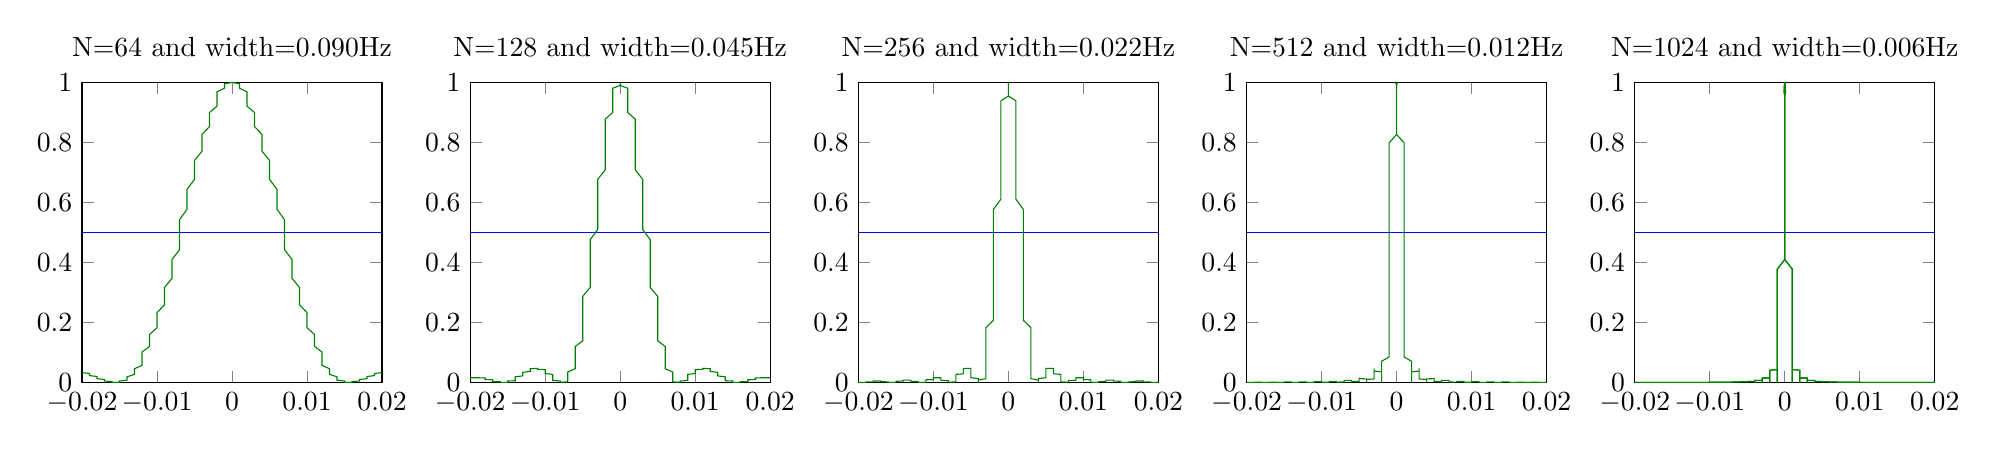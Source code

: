 % This file was created by matlab2tikz v0.4.7 running on MATLAB 8.1.
% Copyright (c) 2008--2014, Nico Schlömer <nico.schloemer@gmail.com>
% All rights reserved.
% Minimal pgfplots version: 1.3
% 
% The latest updates can be retrieved from
%   http://www.mathworks.com/matlabcentral/fileexchange/22022-matlab2tikz
% where you can also make suggestions and rate matlab2tikz.
% 
\begin{tikzpicture}

\begin{axis}[%
width=1.5in,
height=1.5in,
unbounded coords=jump,
scale only axis,
xmin=-0.02,
xmax=0.02,
ymin=2.161e-05,
ymax=1,
xticklabel style={/pgf/number format/fixed},
scaled x ticks=false,
name=plot2,
title={N=128 and width=0.045Hz}
]
\addplot [color=blue,solid,forget plot]
  table[row sep=crcr]{-0.02	0.5\\
-0.02	0.5\\
-0.019	0.5\\
-0.019	0.5\\
-0.019	0.5\\
-0.019	0.5\\
-0.019	0.5\\
-0.019	0.5\\
-0.018	0.5\\
-0.018	0.5\\
-0.018	0.5\\
-0.018	0.5\\
-0.018	0.5\\
-0.018	0.5\\
-0.018	0.5\\
-0.017	0.5\\
-0.017	0.5\\
-0.017	0.5\\
-0.017	0.5\\
-0.017	0.5\\
-0.017	0.5\\
-0.016	0.5\\
-0.016	0.5\\
-0.016	0.5\\
-0.016	0.5\\
-0.016	0.5\\
-0.016	0.5\\
-0.016	0.5\\
-0.015	0.5\\
-0.015	0.5\\
-0.015	0.5\\
-0.015	0.5\\
-0.015	0.5\\
-0.015	0.5\\
-0.014	0.5\\
-0.014	0.5\\
-0.014	0.5\\
-0.014	0.5\\
-0.014	0.5\\
-0.014	0.5\\
-0.014	0.5\\
-0.013	0.5\\
-0.013	0.5\\
-0.013	0.5\\
-0.013	0.5\\
-0.013	0.5\\
-0.013	0.5\\
-0.012	0.5\\
-0.012	0.5\\
-0.012	0.5\\
-0.012	0.5\\
-0.012	0.5\\
-0.012	0.5\\
-0.012	0.5\\
-0.011	0.5\\
-0.011	0.5\\
-0.011	0.5\\
-0.011	0.5\\
-0.011	0.5\\
-0.011	0.5\\
-0.01	0.5\\
-0.01	0.5\\
-0.01	0.5\\
-0.01	0.5\\
-0.01	0.5\\
-0.01	0.5\\
-0.009	0.5\\
-0.009	0.5\\
-0.009	0.5\\
-0.009	0.5\\
-0.009	0.5\\
-0.009	0.5\\
-0.009	0.5\\
-0.008	0.5\\
-0.008	0.5\\
-0.008	0.5\\
-0.008	0.5\\
-0.008	0.5\\
-0.008	0.5\\
-0.007	0.5\\
-0.007	0.5\\
-0.007	0.5\\
-0.007	0.5\\
-0.007	0.5\\
-0.007	0.5\\
-0.007	0.5\\
-0.006	0.5\\
-0.006	0.5\\
-0.006	0.5\\
-0.006	0.5\\
-0.006	0.5\\
-0.006	0.5\\
-0.005	0.5\\
-0.005	0.5\\
-0.005	0.5\\
-0.005	0.5\\
-0.005	0.5\\
-0.005	0.5\\
-0.005	0.5\\
-0.004	0.5\\
-0.004	0.5\\
-0.004	0.5\\
-0.004	0.5\\
-0.004	0.5\\
-0.004	0.5\\
-0.003	0.5\\
-0.003	0.5\\
-0.003	0.5\\
-0.003	0.5\\
-0.003	0.5\\
-0.003	0.5\\
-0.002	0.5\\
-0.002	0.5\\
-0.002	0.5\\
-0.002	0.5\\
-0.002	0.5\\
-0.002	0.5\\
-0.002	0.5\\
-0.001	0.5\\
-0.001	0.5\\
-0.001	0.5\\
-0.001	0.5\\
-0.001	0.5\\
-0.001	0.5\\
-0.0	0.5\\
-0.0	0.5\\
-0.0	0.5\\
0	0.5\\
0.0	0.5\\
0.0	0.5\\
0.0	0.5\\
0.001	0.5\\
0.001	0.5\\
0.001	0.5\\
0.001	0.5\\
0.001	0.5\\
0.001	0.5\\
0.002	0.5\\
0.002	0.5\\
0.002	0.5\\
0.002	0.5\\
0.002	0.5\\
0.002	0.5\\
0.002	0.5\\
0.003	0.5\\
0.003	0.5\\
0.003	0.5\\
0.003	0.5\\
0.003	0.5\\
0.003	0.5\\
0.004	0.5\\
0.004	0.5\\
0.004	0.5\\
0.004	0.5\\
0.004	0.5\\
0.004	0.5\\
0.005	0.5\\
0.005	0.5\\
0.005	0.5\\
0.005	0.5\\
0.005	0.5\\
0.005	0.5\\
0.005	0.5\\
0.006	0.5\\
0.006	0.5\\
0.006	0.5\\
0.006	0.5\\
0.006	0.5\\
0.006	0.5\\
0.007	0.5\\
0.007	0.5\\
0.007	0.5\\
0.007	0.5\\
0.007	0.5\\
0.007	0.5\\
0.007	0.5\\
0.008	0.5\\
0.008	0.5\\
0.008	0.5\\
0.008	0.5\\
0.008	0.5\\
0.008	0.5\\
0.009	0.5\\
0.009	0.5\\
0.009	0.5\\
0.009	0.5\\
0.009	0.5\\
0.009	0.5\\
0.009	0.5\\
0.01	0.5\\
0.01	0.5\\
0.01	0.5\\
0.01	0.5\\
0.01	0.5\\
0.01	0.5\\
0.011	0.5\\
0.011	0.5\\
0.011	0.5\\
0.011	0.5\\
0.011	0.5\\
0.011	0.5\\
0.012	0.5\\
0.012	0.5\\
0.012	0.5\\
0.012	0.5\\
0.012	0.5\\
0.012	0.5\\
0.012	0.5\\
0.013	0.5\\
0.013	0.5\\
0.013	0.5\\
0.013	0.5\\
0.013	0.5\\
0.013	0.5\\
0.014	0.5\\
0.014	0.5\\
0.014	0.5\\
0.014	0.5\\
0.014	0.5\\
0.014	0.5\\
0.014	0.5\\
0.015	0.5\\
0.015	0.5\\
0.015	0.5\\
0.015	0.5\\
0.015	0.5\\
0.015	0.5\\
0.016	0.5\\
0.016	0.5\\
0.016	0.5\\
0.016	0.5\\
0.016	0.5\\
0.016	0.5\\
0.016	0.5\\
0.017	0.5\\
0.017	0.5\\
0.017	0.5\\
0.017	0.5\\
0.017	0.5\\
0.017	0.5\\
0.018	0.5\\
0.018	0.5\\
0.018	0.5\\
0.018	0.5\\
0.018	0.5\\
0.018	0.5\\
0.018	0.5\\
0.019	0.5\\
0.019	0.5\\
0.019	0.5\\
0.019	0.5\\
0.019	0.5\\
0.019	0.5\\
0.02	0.5\\
0.02	0.5\\
};
\addplot [color=black!50!green,solid,forget plot]
  table[row sep=crcr]{-0.02	0.016\\
-0.02	0.016\\
-0.019	0.016\\
-0.019	0.017\\
-0.019	0.016\\
-0.019	0.016\\
-0.019	0.016\\
-0.019	0.016\\
-0.018	0.015\\
-0.018	0.015\\
-0.018	0.014\\
-0.018	0.013\\
-0.018	0.012\\
-0.018	0.011\\
-0.018	0.01\\
-0.017	0.009\\
-0.017	0.008\\
-0.017	0.007\\
-0.017	0.006\\
-0.017	0.004\\
-0.017	0.003\\
-0.016	0.003\\
-0.016	0.002\\
-0.016	0.001\\
-0.016	0.001\\
-0.016	0.0\\
-0.016	2.161e-05\\
-0.016	2.824e-05\\
-0.015	0.0\\
-0.015	0.001\\
-0.015	0.001\\
-0.015	0.002\\
-0.015	0.003\\
-0.015	0.005\\
-0.014	0.006\\
-0.014	0.008\\
-0.014	0.01\\
-0.014	0.012\\
-0.014	0.014\\
-0.014	0.016\\
-0.014	0.019\\
-0.013	0.022\\
-0.013	0.024\\
-0.013	0.027\\
-0.013	0.029\\
-0.013	0.032\\
-0.013	0.034\\
-0.012	0.037\\
-0.012	0.039\\
-0.012	0.041\\
-0.012	0.043\\
-0.012	0.044\\
-0.012	0.046\\
-0.012	0.046\\
-0.011	0.047\\
-0.011	0.047\\
-0.011	0.047\\
-0.011	0.047\\
-0.011	0.046\\
-0.011	0.044\\
-0.01	0.043\\
-0.01	0.041\\
-0.01	0.038\\
-0.01	0.036\\
-0.01	0.033\\
-0.01	0.03\\
-0.009	0.027\\
-0.009	0.023\\
-0.009	0.02\\
-0.009	0.016\\
-0.009	0.013\\
-0.009	0.01\\
-0.009	0.007\\
-0.008	0.005\\
-0.008	0.003\\
-0.008	0.001\\
-0.008	0.0\\
-0.008	2.823e-05\\
-0.008	0.001\\
-0.007	0.002\\
-0.007	0.005\\
-0.007	0.008\\
-0.007	0.013\\
-0.007	0.019\\
-0.007	0.027\\
-0.007	0.035\\
-0.006	0.046\\
-0.006	0.057\\
-0.006	0.071\\
-0.006	0.085\\
-0.006	0.102\\
-0.006	0.12\\
-0.005	0.139\\
-0.005	0.16\\
-0.005	0.183\\
-0.005	0.207\\
-0.005	0.232\\
-0.005	0.259\\
-0.005	0.287\\
-0.004	0.317\\
-0.004	0.347\\
-0.004	0.378\\
-0.004	0.41\\
-0.004	0.443\\
-0.004	0.476\\
-0.003	0.51\\
-0.003	0.543\\
-0.003	0.577\\
-0.003	0.611\\
-0.003	0.644\\
-0.003	0.677\\
-0.002	0.709\\
-0.002	0.74\\
-0.002	0.77\\
-0.002	0.799\\
-0.002	0.827\\
-0.002	0.853\\
-0.002	0.878\\
-0.001	0.9\\
-0.001	0.921\\
-0.001	0.939\\
-0.001	0.955\\
-0.001	0.969\\
-0.001	0.981\\
-0.0	0.99\\
-0.0	0.996\\
-0.0	1\\
0	nan\\
0.0	1\\
0.0	0.996\\
0.0	0.99\\
0.001	0.981\\
0.001	0.969\\
0.001	0.955\\
0.001	0.939\\
0.001	0.921\\
0.001	0.9\\
0.002	0.878\\
0.002	0.853\\
0.002	0.827\\
0.002	0.799\\
0.002	0.77\\
0.002	0.74\\
0.002	0.709\\
0.003	0.677\\
0.003	0.644\\
0.003	0.611\\
0.003	0.577\\
0.003	0.543\\
0.003	0.51\\
0.004	0.476\\
0.004	0.443\\
0.004	0.41\\
0.004	0.378\\
0.004	0.347\\
0.004	0.317\\
0.005	0.287\\
0.005	0.259\\
0.005	0.232\\
0.005	0.207\\
0.005	0.183\\
0.005	0.16\\
0.005	0.139\\
0.006	0.12\\
0.006	0.102\\
0.006	0.085\\
0.006	0.071\\
0.006	0.057\\
0.006	0.046\\
0.007	0.035\\
0.007	0.027\\
0.007	0.019\\
0.007	0.013\\
0.007	0.008\\
0.007	0.005\\
0.007	0.002\\
0.008	0.001\\
0.008	2.823e-05\\
0.008	0.0\\
0.008	0.001\\
0.008	0.003\\
0.008	0.005\\
0.009	0.007\\
0.009	0.01\\
0.009	0.013\\
0.009	0.016\\
0.009	0.02\\
0.009	0.023\\
0.009	0.027\\
0.01	0.03\\
0.01	0.033\\
0.01	0.036\\
0.01	0.038\\
0.01	0.041\\
0.01	0.043\\
0.011	0.044\\
0.011	0.046\\
0.011	0.047\\
0.011	0.047\\
0.011	0.047\\
0.011	0.047\\
0.012	0.046\\
0.012	0.046\\
0.012	0.044\\
0.012	0.043\\
0.012	0.041\\
0.012	0.039\\
0.012	0.037\\
0.013	0.034\\
0.013	0.032\\
0.013	0.029\\
0.013	0.027\\
0.013	0.024\\
0.013	0.022\\
0.014	0.019\\
0.014	0.016\\
0.014	0.014\\
0.014	0.012\\
0.014	0.01\\
0.014	0.008\\
0.014	0.006\\
0.015	0.005\\
0.015	0.003\\
0.015	0.002\\
0.015	0.001\\
0.015	0.001\\
0.015	0.0\\
0.016	2.824e-05\\
0.016	2.161e-05\\
0.016	0.0\\
0.016	0.001\\
0.016	0.001\\
0.016	0.002\\
0.016	0.003\\
0.017	0.003\\
0.017	0.004\\
0.017	0.006\\
0.017	0.007\\
0.017	0.008\\
0.017	0.009\\
0.018	0.01\\
0.018	0.011\\
0.018	0.012\\
0.018	0.013\\
0.018	0.014\\
0.018	0.015\\
0.018	0.015\\
0.019	0.016\\
0.019	0.016\\
0.019	0.016\\
0.019	0.016\\
0.019	0.017\\
0.019	0.016\\
0.02	0.016\\
0.02	0.016\\
};
\end{axis}

\begin{axis}[%
width=1.5in,
height=1.5in,
unbounded coords=jump,
scale only axis,
xmin=-0.02,
xmax=0.02,
ymin=2.825e-05,
ymax=1,
xticklabel style={/pgf/number format/fixed},
scaled x ticks=false,
at=(plot2.left of south west),
anchor=right of south east,
title={N=64 and width=0.090Hz}
]
\addplot [color=blue,solid,forget plot]
  table[row sep=crcr]{-0.02	0.5\\
-0.019	0.5\\
-0.019	0.5\\
-0.019	0.5\\
-0.018	0.5\\
-0.018	0.5\\
-0.018	0.5\\
-0.017	0.5\\
-0.017	0.5\\
-0.017	0.5\\
-0.016	0.5\\
-0.016	0.5\\
-0.016	0.5\\
-0.016	0.5\\
-0.015	0.5\\
-0.015	0.5\\
-0.015	0.5\\
-0.014	0.5\\
-0.014	0.5\\
-0.014	0.5\\
-0.013	0.5\\
-0.013	0.5\\
-0.013	0.5\\
-0.012	0.5\\
-0.012	0.5\\
-0.012	0.5\\
-0.012	0.5\\
-0.011	0.5\\
-0.011	0.5\\
-0.011	0.5\\
-0.01	0.5\\
-0.01	0.5\\
-0.01	0.5\\
-0.009	0.5\\
-0.009	0.5\\
-0.009	0.5\\
-0.008	0.5\\
-0.008	0.5\\
-0.008	0.5\\
-0.007	0.5\\
-0.007	0.5\\
-0.007	0.5\\
-0.007	0.5\\
-0.006	0.5\\
-0.006	0.5\\
-0.006	0.5\\
-0.005	0.5\\
-0.005	0.5\\
-0.005	0.5\\
-0.004	0.5\\
-0.004	0.5\\
-0.004	0.5\\
-0.003	0.5\\
-0.003	0.5\\
-0.003	0.5\\
-0.002	0.5\\
-0.002	0.5\\
-0.002	0.5\\
-0.002	0.5\\
-0.001	0.5\\
-0.001	0.5\\
-0.001	0.5\\
-0.0	0.5\\
0	0.5\\
0.0	0.5\\
0.001	0.5\\
0.001	0.5\\
0.001	0.5\\
0.002	0.5\\
0.002	0.5\\
0.002	0.5\\
0.002	0.5\\
0.003	0.5\\
0.003	0.5\\
0.003	0.5\\
0.004	0.5\\
0.004	0.5\\
0.004	0.5\\
0.005	0.5\\
0.005	0.5\\
0.005	0.5\\
0.006	0.5\\
0.006	0.5\\
0.006	0.5\\
0.007	0.5\\
0.007	0.5\\
0.007	0.5\\
0.007	0.5\\
0.008	0.5\\
0.008	0.5\\
0.008	0.5\\
0.009	0.5\\
0.009	0.5\\
0.009	0.5\\
0.01	0.5\\
0.01	0.5\\
0.01	0.5\\
0.011	0.5\\
0.011	0.5\\
0.011	0.5\\
0.012	0.5\\
0.012	0.5\\
0.012	0.5\\
0.012	0.5\\
0.013	0.5\\
0.013	0.5\\
0.013	0.5\\
0.014	0.5\\
0.014	0.5\\
0.014	0.5\\
0.015	0.5\\
0.015	0.5\\
0.015	0.5\\
0.016	0.5\\
0.016	0.5\\
0.016	0.5\\
0.016	0.5\\
0.017	0.5\\
0.017	0.5\\
0.017	0.5\\
0.018	0.5\\
0.018	0.5\\
0.018	0.5\\
0.019	0.5\\
0.019	0.5\\
0.019	0.5\\
0.02	0.5\\
};
\addplot [color=black!50!green,solid,forget plot]
  table[row sep=crcr]{-0.02	0.033\\
-0.019	0.03\\
-0.019	0.027\\
-0.019	0.023\\
-0.018	0.02\\
-0.018	0.016\\
-0.018	0.013\\
-0.017	0.01\\
-0.017	0.007\\
-0.017	0.005\\
-0.016	0.003\\
-0.016	0.001\\
-0.016	0.0\\
-0.016	2.825e-05\\
-0.015	0.001\\
-0.015	0.002\\
-0.015	0.005\\
-0.014	0.008\\
-0.014	0.013\\
-0.014	0.019\\
-0.013	0.027\\
-0.013	0.035\\
-0.013	0.046\\
-0.012	0.057\\
-0.012	0.071\\
-0.012	0.085\\
-0.012	0.102\\
-0.011	0.12\\
-0.011	0.139\\
-0.011	0.16\\
-0.01	0.183\\
-0.01	0.207\\
-0.01	0.233\\
-0.009	0.259\\
-0.009	0.287\\
-0.009	0.317\\
-0.008	0.347\\
-0.008	0.378\\
-0.008	0.41\\
-0.007	0.443\\
-0.007	0.476\\
-0.007	0.51\\
-0.007	0.543\\
-0.006	0.577\\
-0.006	0.611\\
-0.006	0.644\\
-0.005	0.677\\
-0.005	0.709\\
-0.005	0.74\\
-0.004	0.771\\
-0.004	0.8\\
-0.004	0.827\\
-0.003	0.853\\
-0.003	0.878\\
-0.003	0.9\\
-0.002	0.921\\
-0.002	0.939\\
-0.002	0.955\\
-0.002	0.969\\
-0.001	0.981\\
-0.001	0.99\\
-0.001	0.996\\
-0.0	1\\
0	nan\\
0.0	1\\
0.001	0.996\\
0.001	0.99\\
0.001	0.981\\
0.002	0.969\\
0.002	0.955\\
0.002	0.939\\
0.002	0.921\\
0.003	0.9\\
0.003	0.878\\
0.003	0.853\\
0.004	0.827\\
0.004	0.8\\
0.004	0.771\\
0.005	0.74\\
0.005	0.709\\
0.005	0.677\\
0.006	0.644\\
0.006	0.611\\
0.006	0.577\\
0.007	0.543\\
0.007	0.51\\
0.007	0.476\\
0.007	0.443\\
0.008	0.41\\
0.008	0.378\\
0.008	0.347\\
0.009	0.317\\
0.009	0.287\\
0.009	0.259\\
0.01	0.233\\
0.01	0.207\\
0.01	0.183\\
0.011	0.16\\
0.011	0.139\\
0.011	0.12\\
0.012	0.102\\
0.012	0.085\\
0.012	0.071\\
0.012	0.057\\
0.013	0.046\\
0.013	0.035\\
0.013	0.027\\
0.014	0.019\\
0.014	0.013\\
0.014	0.008\\
0.015	0.005\\
0.015	0.002\\
0.015	0.001\\
0.016	2.825e-05\\
0.016	0.0\\
0.016	0.001\\
0.016	0.003\\
0.017	0.005\\
0.017	0.007\\
0.017	0.01\\
0.018	0.013\\
0.018	0.016\\
0.018	0.02\\
0.019	0.023\\
0.019	0.027\\
0.019	0.03\\
0.02	0.033\\
};
\end{axis}

\begin{axis}[%
width=1.5in,
height=1.5in,
unbounded coords=jump,
scale only axis,
xmin=-0.02,
xmax=0.02,
ymin=9.513e-08,
ymax=1,
xticklabel style={/pgf/number format/fixed},
scaled x ticks=false,
name=plot3,
at=(plot2.right of south east),
anchor=left of south west,
title={N=256 and width=0.022Hz}
]
\addplot [color=blue,solid,forget plot]
  table[row sep=crcr]{-0.02	0.5\\
-0.02	0.5\\
-0.02	0.5\\
-0.02	0.5\\
-0.02	0.5\\
-0.019	0.5\\
-0.019	0.5\\
-0.019	0.5\\
-0.019	0.5\\
-0.019	0.5\\
-0.019	0.5\\
-0.019	0.5\\
-0.019	0.5\\
-0.019	0.5\\
-0.019	0.5\\
-0.019	0.5\\
-0.019	0.5\\
-0.018	0.5\\
-0.018	0.5\\
-0.018	0.5\\
-0.018	0.5\\
-0.018	0.5\\
-0.018	0.5\\
-0.018	0.5\\
-0.018	0.5\\
-0.018	0.5\\
-0.018	0.5\\
-0.018	0.5\\
-0.018	0.5\\
-0.018	0.5\\
-0.017	0.5\\
-0.017	0.5\\
-0.017	0.5\\
-0.017	0.5\\
-0.017	0.5\\
-0.017	0.5\\
-0.017	0.5\\
-0.017	0.5\\
-0.017	0.5\\
-0.017	0.5\\
-0.017	0.5\\
-0.017	0.5\\
-0.017	0.5\\
-0.016	0.5\\
-0.016	0.5\\
-0.016	0.5\\
-0.016	0.5\\
-0.016	0.5\\
-0.016	0.5\\
-0.016	0.5\\
-0.016	0.5\\
-0.016	0.5\\
-0.016	0.5\\
-0.016	0.5\\
-0.016	0.5\\
-0.016	0.5\\
-0.015	0.5\\
-0.015	0.5\\
-0.015	0.5\\
-0.015	0.5\\
-0.015	0.5\\
-0.015	0.5\\
-0.015	0.5\\
-0.015	0.5\\
-0.015	0.5\\
-0.015	0.5\\
-0.015	0.5\\
-0.015	0.5\\
-0.015	0.5\\
-0.014	0.5\\
-0.014	0.5\\
-0.014	0.5\\
-0.014	0.5\\
-0.014	0.5\\
-0.014	0.5\\
-0.014	0.5\\
-0.014	0.5\\
-0.014	0.5\\
-0.014	0.5\\
-0.014	0.5\\
-0.014	0.5\\
-0.014	0.5\\
-0.013	0.5\\
-0.013	0.5\\
-0.013	0.5\\
-0.013	0.5\\
-0.013	0.5\\
-0.013	0.5\\
-0.013	0.5\\
-0.013	0.5\\
-0.013	0.5\\
-0.013	0.5\\
-0.013	0.5\\
-0.013	0.5\\
-0.013	0.5\\
-0.012	0.5\\
-0.012	0.5\\
-0.012	0.5\\
-0.012	0.5\\
-0.012	0.5\\
-0.012	0.5\\
-0.012	0.5\\
-0.012	0.5\\
-0.012	0.5\\
-0.012	0.5\\
-0.012	0.5\\
-0.012	0.5\\
-0.012	0.5\\
-0.011	0.5\\
-0.011	0.5\\
-0.011	0.5\\
-0.011	0.5\\
-0.011	0.5\\
-0.011	0.5\\
-0.011	0.5\\
-0.011	0.5\\
-0.011	0.5\\
-0.011	0.5\\
-0.011	0.5\\
-0.011	0.5\\
-0.01	0.5\\
-0.01	0.5\\
-0.01	0.5\\
-0.01	0.5\\
-0.01	0.5\\
-0.01	0.5\\
-0.01	0.5\\
-0.01	0.5\\
-0.01	0.5\\
-0.01	0.5\\
-0.01	0.5\\
-0.01	0.5\\
-0.01	0.5\\
-0.009	0.5\\
-0.009	0.5\\
-0.009	0.5\\
-0.009	0.5\\
-0.009	0.5\\
-0.009	0.5\\
-0.009	0.5\\
-0.009	0.5\\
-0.009	0.5\\
-0.009	0.5\\
-0.009	0.5\\
-0.009	0.5\\
-0.009	0.5\\
-0.008	0.5\\
-0.008	0.5\\
-0.008	0.5\\
-0.008	0.5\\
-0.008	0.5\\
-0.008	0.5\\
-0.008	0.5\\
-0.008	0.5\\
-0.008	0.5\\
-0.008	0.5\\
-0.008	0.5\\
-0.008	0.5\\
-0.008	0.5\\
-0.007	0.5\\
-0.007	0.5\\
-0.007	0.5\\
-0.007	0.5\\
-0.007	0.5\\
-0.007	0.5\\
-0.007	0.5\\
-0.007	0.5\\
-0.007	0.5\\
-0.007	0.5\\
-0.007	0.5\\
-0.007	0.5\\
-0.007	0.5\\
-0.006	0.5\\
-0.006	0.5\\
-0.006	0.5\\
-0.006	0.5\\
-0.006	0.5\\
-0.006	0.5\\
-0.006	0.5\\
-0.006	0.5\\
-0.006	0.5\\
-0.006	0.5\\
-0.006	0.5\\
-0.006	0.5\\
-0.006	0.5\\
-0.005	0.5\\
-0.005	0.5\\
-0.005	0.5\\
-0.005	0.5\\
-0.005	0.5\\
-0.005	0.5\\
-0.005	0.5\\
-0.005	0.5\\
-0.005	0.5\\
-0.005	0.5\\
-0.005	0.5\\
-0.005	0.5\\
-0.005	0.5\\
-0.004	0.5\\
-0.004	0.5\\
-0.004	0.5\\
-0.004	0.5\\
-0.004	0.5\\
-0.004	0.5\\
-0.004	0.5\\
-0.004	0.5\\
-0.004	0.5\\
-0.004	0.5\\
-0.004	0.5\\
-0.004	0.5\\
-0.003	0.5\\
-0.003	0.5\\
-0.003	0.5\\
-0.003	0.5\\
-0.003	0.5\\
-0.003	0.5\\
-0.003	0.5\\
-0.003	0.5\\
-0.003	0.5\\
-0.003	0.5\\
-0.003	0.5\\
-0.003	0.5\\
-0.003	0.5\\
-0.002	0.5\\
-0.002	0.5\\
-0.002	0.5\\
-0.002	0.5\\
-0.002	0.5\\
-0.002	0.5\\
-0.002	0.5\\
-0.002	0.5\\
-0.002	0.5\\
-0.002	0.5\\
-0.002	0.5\\
-0.002	0.5\\
-0.002	0.5\\
-0.001	0.5\\
-0.001	0.5\\
-0.001	0.5\\
-0.001	0.5\\
-0.001	0.5\\
-0.001	0.5\\
-0.001	0.5\\
-0.001	0.5\\
-0.001	0.5\\
-0.001	0.5\\
-0.001	0.5\\
-0.001	0.5\\
-0.001	0.5\\
-0.0	0.5\\
-0.0	0.5\\
-0.0	0.5\\
-0.0	0.5\\
-0.0	0.5\\
-7.771e-05	0.5\\
0	0.5\\
7.771e-05	0.5\\
0.0	0.5\\
0.0	0.5\\
0.0	0.5\\
0.0	0.5\\
0.0	0.5\\
0.001	0.5\\
0.001	0.5\\
0.001	0.5\\
0.001	0.5\\
0.001	0.5\\
0.001	0.5\\
0.001	0.5\\
0.001	0.5\\
0.001	0.5\\
0.001	0.5\\
0.001	0.5\\
0.001	0.5\\
0.001	0.5\\
0.002	0.5\\
0.002	0.5\\
0.002	0.5\\
0.002	0.5\\
0.002	0.5\\
0.002	0.5\\
0.002	0.5\\
0.002	0.5\\
0.002	0.5\\
0.002	0.5\\
0.002	0.5\\
0.002	0.5\\
0.002	0.5\\
0.003	0.5\\
0.003	0.5\\
0.003	0.5\\
0.003	0.5\\
0.003	0.5\\
0.003	0.5\\
0.003	0.5\\
0.003	0.5\\
0.003	0.5\\
0.003	0.5\\
0.003	0.5\\
0.003	0.5\\
0.003	0.5\\
0.004	0.5\\
0.004	0.5\\
0.004	0.5\\
0.004	0.5\\
0.004	0.5\\
0.004	0.5\\
0.004	0.5\\
0.004	0.5\\
0.004	0.5\\
0.004	0.5\\
0.004	0.5\\
0.004	0.5\\
0.005	0.5\\
0.005	0.5\\
0.005	0.5\\
0.005	0.5\\
0.005	0.5\\
0.005	0.5\\
0.005	0.5\\
0.005	0.5\\
0.005	0.5\\
0.005	0.5\\
0.005	0.5\\
0.005	0.5\\
0.005	0.5\\
0.006	0.5\\
0.006	0.5\\
0.006	0.5\\
0.006	0.5\\
0.006	0.5\\
0.006	0.5\\
0.006	0.5\\
0.006	0.5\\
0.006	0.5\\
0.006	0.5\\
0.006	0.5\\
0.006	0.5\\
0.006	0.5\\
0.007	0.5\\
0.007	0.5\\
0.007	0.5\\
0.007	0.5\\
0.007	0.5\\
0.007	0.5\\
0.007	0.5\\
0.007	0.5\\
0.007	0.5\\
0.007	0.5\\
0.007	0.5\\
0.007	0.5\\
0.007	0.5\\
0.008	0.5\\
0.008	0.5\\
0.008	0.5\\
0.008	0.5\\
0.008	0.5\\
0.008	0.5\\
0.008	0.5\\
0.008	0.5\\
0.008	0.5\\
0.008	0.5\\
0.008	0.5\\
0.008	0.5\\
0.008	0.5\\
0.009	0.5\\
0.009	0.5\\
0.009	0.5\\
0.009	0.5\\
0.009	0.5\\
0.009	0.5\\
0.009	0.5\\
0.009	0.5\\
0.009	0.5\\
0.009	0.5\\
0.009	0.5\\
0.009	0.5\\
0.009	0.5\\
0.01	0.5\\
0.01	0.5\\
0.01	0.5\\
0.01	0.5\\
0.01	0.5\\
0.01	0.5\\
0.01	0.5\\
0.01	0.5\\
0.01	0.5\\
0.01	0.5\\
0.01	0.5\\
0.01	0.5\\
0.01	0.5\\
0.011	0.5\\
0.011	0.5\\
0.011	0.5\\
0.011	0.5\\
0.011	0.5\\
0.011	0.5\\
0.011	0.5\\
0.011	0.5\\
0.011	0.5\\
0.011	0.5\\
0.011	0.5\\
0.011	0.5\\
0.012	0.5\\
0.012	0.5\\
0.012	0.5\\
0.012	0.5\\
0.012	0.5\\
0.012	0.5\\
0.012	0.5\\
0.012	0.5\\
0.012	0.5\\
0.012	0.5\\
0.012	0.5\\
0.012	0.5\\
0.012	0.5\\
0.013	0.5\\
0.013	0.5\\
0.013	0.5\\
0.013	0.5\\
0.013	0.5\\
0.013	0.5\\
0.013	0.5\\
0.013	0.5\\
0.013	0.5\\
0.013	0.5\\
0.013	0.5\\
0.013	0.5\\
0.013	0.5\\
0.014	0.5\\
0.014	0.5\\
0.014	0.5\\
0.014	0.5\\
0.014	0.5\\
0.014	0.5\\
0.014	0.5\\
0.014	0.5\\
0.014	0.5\\
0.014	0.5\\
0.014	0.5\\
0.014	0.5\\
0.014	0.5\\
0.015	0.5\\
0.015	0.5\\
0.015	0.5\\
0.015	0.5\\
0.015	0.5\\
0.015	0.5\\
0.015	0.5\\
0.015	0.5\\
0.015	0.5\\
0.015	0.5\\
0.015	0.5\\
0.015	0.5\\
0.015	0.5\\
0.016	0.5\\
0.016	0.5\\
0.016	0.5\\
0.016	0.5\\
0.016	0.5\\
0.016	0.5\\
0.016	0.5\\
0.016	0.5\\
0.016	0.5\\
0.016	0.5\\
0.016	0.5\\
0.016	0.5\\
0.016	0.5\\
0.017	0.5\\
0.017	0.5\\
0.017	0.5\\
0.017	0.5\\
0.017	0.5\\
0.017	0.5\\
0.017	0.5\\
0.017	0.5\\
0.017	0.5\\
0.017	0.5\\
0.017	0.5\\
0.017	0.5\\
0.017	0.5\\
0.018	0.5\\
0.018	0.5\\
0.018	0.5\\
0.018	0.5\\
0.018	0.5\\
0.018	0.5\\
0.018	0.5\\
0.018	0.5\\
0.018	0.5\\
0.018	0.5\\
0.018	0.5\\
0.018	0.5\\
0.018	0.5\\
0.019	0.5\\
0.019	0.5\\
0.019	0.5\\
0.019	0.5\\
0.019	0.5\\
0.019	0.5\\
0.019	0.5\\
0.019	0.5\\
0.019	0.5\\
0.019	0.5\\
0.019	0.5\\
0.019	0.5\\
0.02	0.5\\
0.02	0.5\\
0.02	0.5\\
0.02	0.5\\
0.02	0.5\\
};
\addplot [color=black!50!green,solid,forget plot]
  table[row sep=crcr]{-0.02	0.0\\
-0.02	0.0\\
-0.02	4.366e-05\\
-0.02	7.138e-06\\
-0.02	1.706e-06\\
-0.019	2.82e-05\\
-0.019	8.697e-05\\
-0.019	0.0\\
-0.019	0.0\\
-0.019	0.0\\
-0.019	0.001\\
-0.019	0.001\\
-0.019	0.001\\
-0.019	0.001\\
-0.019	0.002\\
-0.019	0.002\\
-0.019	0.002\\
-0.018	0.002\\
-0.018	0.003\\
-0.018	0.003\\
-0.018	0.003\\
-0.018	0.004\\
-0.018	0.004\\
-0.018	0.004\\
-0.018	0.004\\
-0.018	0.005\\
-0.018	0.005\\
-0.018	0.005\\
-0.018	0.005\\
-0.018	0.005\\
-0.017	0.005\\
-0.017	0.005\\
-0.017	0.005\\
-0.017	0.005\\
-0.017	0.005\\
-0.017	0.005\\
-0.017	0.004\\
-0.017	0.004\\
-0.017	0.004\\
-0.017	0.004\\
-0.017	0.003\\
-0.017	0.003\\
-0.017	0.003\\
-0.016	0.002\\
-0.016	0.002\\
-0.016	0.002\\
-0.016	0.001\\
-0.016	0.001\\
-0.016	0.001\\
-0.016	0.001\\
-0.016	0.0\\
-0.016	0.0\\
-0.016	9.09e-05\\
-0.016	2.159e-05\\
-0.016	9.513e-08\\
-0.016	2.821e-05\\
-0.015	0.0\\
-0.015	0.0\\
-0.015	0.0\\
-0.015	0.001\\
-0.015	0.001\\
-0.015	0.001\\
-0.015	0.002\\
-0.015	0.002\\
-0.015	0.002\\
-0.015	0.003\\
-0.015	0.003\\
-0.015	0.004\\
-0.015	0.004\\
-0.014	0.005\\
-0.014	0.005\\
-0.014	0.006\\
-0.014	0.006\\
-0.014	0.007\\
-0.014	0.007\\
-0.014	0.007\\
-0.014	0.008\\
-0.014	0.008\\
-0.014	0.008\\
-0.014	0.008\\
-0.014	0.008\\
-0.014	0.008\\
-0.013	0.008\\
-0.013	0.008\\
-0.013	0.008\\
-0.013	0.008\\
-0.013	0.007\\
-0.013	0.007\\
-0.013	0.007\\
-0.013	0.006\\
-0.013	0.006\\
-0.013	0.005\\
-0.013	0.005\\
-0.013	0.004\\
-0.013	0.004\\
-0.012	0.003\\
-0.012	0.002\\
-0.012	0.002\\
-0.012	0.001\\
-0.012	0.001\\
-0.012	0.001\\
-0.012	0.0\\
-0.012	0.0\\
-0.012	6.269e-05\\
-0.012	1.82e-06\\
-0.012	2.822e-05\\
-0.012	0.0\\
-0.012	0.0\\
-0.011	0.001\\
-0.011	0.001\\
-0.011	0.002\\
-0.011	0.002\\
-0.011	0.003\\
-0.011	0.003\\
-0.011	0.004\\
-0.011	0.005\\
-0.011	0.006\\
-0.011	0.007\\
-0.011	0.008\\
-0.011	0.009\\
-0.01	0.01\\
-0.01	0.011\\
-0.01	0.012\\
-0.01	0.013\\
-0.01	0.013\\
-0.01	0.014\\
-0.01	0.015\\
-0.01	0.015\\
-0.01	0.016\\
-0.01	0.016\\
-0.01	0.016\\
-0.01	0.016\\
-0.01	0.016\\
-0.009	0.016\\
-0.009	0.016\\
-0.009	0.016\\
-0.009	0.015\\
-0.009	0.015\\
-0.009	0.014\\
-0.009	0.013\\
-0.009	0.012\\
-0.009	0.011\\
-0.009	0.01\\
-0.009	0.009\\
-0.009	0.008\\
-0.009	0.007\\
-0.008	0.006\\
-0.008	0.004\\
-0.008	0.003\\
-0.008	0.003\\
-0.008	0.002\\
-0.008	0.001\\
-0.008	0.001\\
-0.008	0.0\\
-0.008	2.159e-05\\
-0.008	2.822e-05\\
-0.008	0.0\\
-0.008	0.001\\
-0.008	0.001\\
-0.007	0.002\\
-0.007	0.003\\
-0.007	0.005\\
-0.007	0.006\\
-0.007	0.008\\
-0.007	0.01\\
-0.007	0.012\\
-0.007	0.014\\
-0.007	0.016\\
-0.007	0.019\\
-0.007	0.022\\
-0.007	0.024\\
-0.007	0.027\\
-0.006	0.029\\
-0.006	0.032\\
-0.006	0.034\\
-0.006	0.037\\
-0.006	0.039\\
-0.006	0.041\\
-0.006	0.043\\
-0.006	0.044\\
-0.006	0.046\\
-0.006	0.046\\
-0.006	0.047\\
-0.006	0.047\\
-0.006	0.047\\
-0.005	0.047\\
-0.005	0.046\\
-0.005	0.044\\
-0.005	0.043\\
-0.005	0.041\\
-0.005	0.038\\
-0.005	0.036\\
-0.005	0.033\\
-0.005	0.03\\
-0.005	0.027\\
-0.005	0.023\\
-0.005	0.02\\
-0.005	0.016\\
-0.004	0.013\\
-0.004	0.01\\
-0.004	0.007\\
-0.004	0.005\\
-0.004	0.003\\
-0.004	0.001\\
-0.004	0.0\\
-0.004	2.823e-05\\
-0.004	0.001\\
-0.004	0.002\\
-0.004	0.005\\
-0.004	0.008\\
-0.003	0.013\\
-0.003	0.019\\
-0.003	0.027\\
-0.003	0.035\\
-0.003	0.046\\
-0.003	0.057\\
-0.003	0.071\\
-0.003	0.085\\
-0.003	0.102\\
-0.003	0.12\\
-0.003	0.139\\
-0.003	0.16\\
-0.003	0.183\\
-0.002	0.207\\
-0.002	0.232\\
-0.002	0.259\\
-0.002	0.287\\
-0.002	0.317\\
-0.002	0.347\\
-0.002	0.378\\
-0.002	0.41\\
-0.002	0.443\\
-0.002	0.476\\
-0.002	0.51\\
-0.002	0.543\\
-0.002	0.577\\
-0.001	0.611\\
-0.001	0.644\\
-0.001	0.677\\
-0.001	0.709\\
-0.001	0.74\\
-0.001	0.77\\
-0.001	0.799\\
-0.001	0.827\\
-0.001	0.853\\
-0.001	0.878\\
-0.001	0.9\\
-0.001	0.921\\
-0.001	0.939\\
-0.0	0.955\\
-0.0	0.969\\
-0.0	0.981\\
-0.0	0.99\\
-0.0	0.996\\
-7.771e-05	1\\
0	nan\\
7.771e-05	1\\
0.0	0.996\\
0.0	0.99\\
0.0	0.981\\
0.0	0.969\\
0.0	0.955\\
0.001	0.939\\
0.001	0.921\\
0.001	0.9\\
0.001	0.878\\
0.001	0.853\\
0.001	0.827\\
0.001	0.799\\
0.001	0.77\\
0.001	0.74\\
0.001	0.709\\
0.001	0.677\\
0.001	0.644\\
0.001	0.611\\
0.002	0.577\\
0.002	0.543\\
0.002	0.51\\
0.002	0.476\\
0.002	0.443\\
0.002	0.41\\
0.002	0.378\\
0.002	0.347\\
0.002	0.317\\
0.002	0.287\\
0.002	0.259\\
0.002	0.232\\
0.002	0.207\\
0.003	0.183\\
0.003	0.16\\
0.003	0.139\\
0.003	0.12\\
0.003	0.102\\
0.003	0.085\\
0.003	0.071\\
0.003	0.057\\
0.003	0.046\\
0.003	0.035\\
0.003	0.027\\
0.003	0.019\\
0.003	0.013\\
0.004	0.008\\
0.004	0.005\\
0.004	0.002\\
0.004	0.001\\
0.004	2.823e-05\\
0.004	0.0\\
0.004	0.001\\
0.004	0.003\\
0.004	0.005\\
0.004	0.007\\
0.004	0.01\\
0.004	0.013\\
0.005	0.016\\
0.005	0.02\\
0.005	0.023\\
0.005	0.027\\
0.005	0.03\\
0.005	0.033\\
0.005	0.036\\
0.005	0.038\\
0.005	0.041\\
0.005	0.043\\
0.005	0.044\\
0.005	0.046\\
0.005	0.047\\
0.006	0.047\\
0.006	0.047\\
0.006	0.047\\
0.006	0.046\\
0.006	0.046\\
0.006	0.044\\
0.006	0.043\\
0.006	0.041\\
0.006	0.039\\
0.006	0.037\\
0.006	0.034\\
0.006	0.032\\
0.006	0.029\\
0.007	0.027\\
0.007	0.024\\
0.007	0.022\\
0.007	0.019\\
0.007	0.016\\
0.007	0.014\\
0.007	0.012\\
0.007	0.01\\
0.007	0.008\\
0.007	0.006\\
0.007	0.005\\
0.007	0.003\\
0.007	0.002\\
0.008	0.001\\
0.008	0.001\\
0.008	0.0\\
0.008	2.822e-05\\
0.008	2.159e-05\\
0.008	0.0\\
0.008	0.001\\
0.008	0.001\\
0.008	0.002\\
0.008	0.003\\
0.008	0.003\\
0.008	0.004\\
0.008	0.006\\
0.009	0.007\\
0.009	0.008\\
0.009	0.009\\
0.009	0.01\\
0.009	0.011\\
0.009	0.012\\
0.009	0.013\\
0.009	0.014\\
0.009	0.015\\
0.009	0.015\\
0.009	0.016\\
0.009	0.016\\
0.009	0.016\\
0.01	0.016\\
0.01	0.016\\
0.01	0.016\\
0.01	0.016\\
0.01	0.016\\
0.01	0.015\\
0.01	0.015\\
0.01	0.014\\
0.01	0.013\\
0.01	0.013\\
0.01	0.012\\
0.01	0.011\\
0.01	0.01\\
0.011	0.009\\
0.011	0.008\\
0.011	0.007\\
0.011	0.006\\
0.011	0.005\\
0.011	0.004\\
0.011	0.003\\
0.011	0.003\\
0.011	0.002\\
0.011	0.002\\
0.011	0.001\\
0.011	0.001\\
0.012	0.0\\
0.012	0.0\\
0.012	2.822e-05\\
0.012	1.82e-06\\
0.012	6.269e-05\\
0.012	0.0\\
0.012	0.0\\
0.012	0.001\\
0.012	0.001\\
0.012	0.001\\
0.012	0.002\\
0.012	0.002\\
0.012	0.003\\
0.013	0.004\\
0.013	0.004\\
0.013	0.005\\
0.013	0.005\\
0.013	0.006\\
0.013	0.006\\
0.013	0.007\\
0.013	0.007\\
0.013	0.007\\
0.013	0.008\\
0.013	0.008\\
0.013	0.008\\
0.013	0.008\\
0.014	0.008\\
0.014	0.008\\
0.014	0.008\\
0.014	0.008\\
0.014	0.008\\
0.014	0.008\\
0.014	0.007\\
0.014	0.007\\
0.014	0.007\\
0.014	0.006\\
0.014	0.006\\
0.014	0.005\\
0.014	0.005\\
0.015	0.004\\
0.015	0.004\\
0.015	0.003\\
0.015	0.003\\
0.015	0.002\\
0.015	0.002\\
0.015	0.002\\
0.015	0.001\\
0.015	0.001\\
0.015	0.001\\
0.015	0.0\\
0.015	0.0\\
0.015	0.0\\
0.016	2.821e-05\\
0.016	9.513e-08\\
0.016	2.159e-05\\
0.016	9.09e-05\\
0.016	0.0\\
0.016	0.0\\
0.016	0.001\\
0.016	0.001\\
0.016	0.001\\
0.016	0.001\\
0.016	0.002\\
0.016	0.002\\
0.016	0.002\\
0.017	0.003\\
0.017	0.003\\
0.017	0.003\\
0.017	0.004\\
0.017	0.004\\
0.017	0.004\\
0.017	0.004\\
0.017	0.005\\
0.017	0.005\\
0.017	0.005\\
0.017	0.005\\
0.017	0.005\\
0.017	0.005\\
0.018	0.005\\
0.018	0.005\\
0.018	0.005\\
0.018	0.005\\
0.018	0.005\\
0.018	0.004\\
0.018	0.004\\
0.018	0.004\\
0.018	0.004\\
0.018	0.003\\
0.018	0.003\\
0.018	0.003\\
0.018	0.002\\
0.019	0.002\\
0.019	0.002\\
0.019	0.002\\
0.019	0.001\\
0.019	0.001\\
0.019	0.001\\
0.019	0.001\\
0.019	0.0\\
0.019	0.0\\
0.019	0.0\\
0.019	8.697e-05\\
0.019	2.82e-05\\
0.02	1.706e-06\\
0.02	7.138e-06\\
0.02	4.366e-05\\
0.02	0.0\\
0.02	0.0\\
};
\end{axis}

\begin{axis}[%
width=1.5in,
height=1.5in,
unbounded coords=jump,
scale only axis,
xmin=-0.02,
xmax=0.02,
ymin=9.507e-08,
ymax=1,
xticklabel style={/pgf/number format/fixed},
scaled x ticks=false,
name=plot4,
at=(plot3.right of south east),
anchor=left of south west,
title={N=512 and width=0.012Hz}
]
\addplot [color=blue,solid,forget plot]
  table[row sep=crcr]{-0.02	0.5\\
-0.02	0.5\\
-0.02	0.5\\
-0.02	0.5\\
-0.02	0.5\\
-0.02	0.5\\
-0.02	0.5\\
-0.02	0.5\\
-0.02	0.5\\
-0.02	0.5\\
-0.019	0.5\\
-0.019	0.5\\
-0.019	0.5\\
-0.019	0.5\\
-0.019	0.5\\
-0.019	0.5\\
-0.019	0.5\\
-0.019	0.5\\
-0.019	0.5\\
-0.019	0.5\\
-0.019	0.5\\
-0.019	0.5\\
-0.019	0.5\\
-0.019	0.5\\
-0.019	0.5\\
-0.019	0.5\\
-0.019	0.5\\
-0.019	0.5\\
-0.019	0.5\\
-0.019	0.5\\
-0.019	0.5\\
-0.019	0.5\\
-0.019	0.5\\
-0.019	0.5\\
-0.019	0.5\\
-0.018	0.5\\
-0.018	0.5\\
-0.018	0.5\\
-0.018	0.5\\
-0.018	0.5\\
-0.018	0.5\\
-0.018	0.5\\
-0.018	0.5\\
-0.018	0.5\\
-0.018	0.5\\
-0.018	0.5\\
-0.018	0.5\\
-0.018	0.5\\
-0.018	0.5\\
-0.018	0.5\\
-0.018	0.5\\
-0.018	0.5\\
-0.018	0.5\\
-0.018	0.5\\
-0.018	0.5\\
-0.018	0.5\\
-0.018	0.5\\
-0.018	0.5\\
-0.018	0.5\\
-0.018	0.5\\
-0.018	0.5\\
-0.017	0.5\\
-0.017	0.5\\
-0.017	0.5\\
-0.017	0.5\\
-0.017	0.5\\
-0.017	0.5\\
-0.017	0.5\\
-0.017	0.5\\
-0.017	0.5\\
-0.017	0.5\\
-0.017	0.5\\
-0.017	0.5\\
-0.017	0.5\\
-0.017	0.5\\
-0.017	0.5\\
-0.017	0.5\\
-0.017	0.5\\
-0.017	0.5\\
-0.017	0.5\\
-0.017	0.5\\
-0.017	0.5\\
-0.017	0.5\\
-0.017	0.5\\
-0.017	0.5\\
-0.017	0.5\\
-0.017	0.5\\
-0.016	0.5\\
-0.016	0.5\\
-0.016	0.5\\
-0.016	0.5\\
-0.016	0.5\\
-0.016	0.5\\
-0.016	0.5\\
-0.016	0.5\\
-0.016	0.5\\
-0.016	0.5\\
-0.016	0.5\\
-0.016	0.5\\
-0.016	0.5\\
-0.016	0.5\\
-0.016	0.5\\
-0.016	0.5\\
-0.016	0.5\\
-0.016	0.5\\
-0.016	0.5\\
-0.016	0.5\\
-0.016	0.5\\
-0.016	0.5\\
-0.016	0.5\\
-0.016	0.5\\
-0.016	0.5\\
-0.016	0.5\\
-0.015	0.5\\
-0.015	0.5\\
-0.015	0.5\\
-0.015	0.5\\
-0.015	0.5\\
-0.015	0.5\\
-0.015	0.5\\
-0.015	0.5\\
-0.015	0.5\\
-0.015	0.5\\
-0.015	0.5\\
-0.015	0.5\\
-0.015	0.5\\
-0.015	0.5\\
-0.015	0.5\\
-0.015	0.5\\
-0.015	0.5\\
-0.015	0.5\\
-0.015	0.5\\
-0.015	0.5\\
-0.015	0.5\\
-0.015	0.5\\
-0.015	0.5\\
-0.015	0.5\\
-0.015	0.5\\
-0.014	0.5\\
-0.014	0.5\\
-0.014	0.5\\
-0.014	0.5\\
-0.014	0.5\\
-0.014	0.5\\
-0.014	0.5\\
-0.014	0.5\\
-0.014	0.5\\
-0.014	0.5\\
-0.014	0.5\\
-0.014	0.5\\
-0.014	0.5\\
-0.014	0.5\\
-0.014	0.5\\
-0.014	0.5\\
-0.014	0.5\\
-0.014	0.5\\
-0.014	0.5\\
-0.014	0.5\\
-0.014	0.5\\
-0.014	0.5\\
-0.014	0.5\\
-0.014	0.5\\
-0.014	0.5\\
-0.014	0.5\\
-0.013	0.5\\
-0.013	0.5\\
-0.013	0.5\\
-0.013	0.5\\
-0.013	0.5\\
-0.013	0.5\\
-0.013	0.5\\
-0.013	0.5\\
-0.013	0.5\\
-0.013	0.5\\
-0.013	0.5\\
-0.013	0.5\\
-0.013	0.5\\
-0.013	0.5\\
-0.013	0.5\\
-0.013	0.5\\
-0.013	0.5\\
-0.013	0.5\\
-0.013	0.5\\
-0.013	0.5\\
-0.013	0.5\\
-0.013	0.5\\
-0.013	0.5\\
-0.013	0.5\\
-0.013	0.5\\
-0.013	0.5\\
-0.012	0.5\\
-0.012	0.5\\
-0.012	0.5\\
-0.012	0.5\\
-0.012	0.5\\
-0.012	0.5\\
-0.012	0.5\\
-0.012	0.5\\
-0.012	0.5\\
-0.012	0.5\\
-0.012	0.5\\
-0.012	0.5\\
-0.012	0.5\\
-0.012	0.5\\
-0.012	0.5\\
-0.012	0.5\\
-0.012	0.5\\
-0.012	0.5\\
-0.012	0.5\\
-0.012	0.5\\
-0.012	0.5\\
-0.012	0.5\\
-0.012	0.5\\
-0.012	0.5\\
-0.012	0.5\\
-0.012	0.5\\
-0.011	0.5\\
-0.011	0.5\\
-0.011	0.5\\
-0.011	0.5\\
-0.011	0.5\\
-0.011	0.5\\
-0.011	0.5\\
-0.011	0.5\\
-0.011	0.5\\
-0.011	0.5\\
-0.011	0.5\\
-0.011	0.5\\
-0.011	0.5\\
-0.011	0.5\\
-0.011	0.5\\
-0.011	0.5\\
-0.011	0.5\\
-0.011	0.5\\
-0.011	0.5\\
-0.011	0.5\\
-0.011	0.5\\
-0.011	0.5\\
-0.011	0.5\\
-0.011	0.5\\
-0.011	0.5\\
-0.01	0.5\\
-0.01	0.5\\
-0.01	0.5\\
-0.01	0.5\\
-0.01	0.5\\
-0.01	0.5\\
-0.01	0.5\\
-0.01	0.5\\
-0.01	0.5\\
-0.01	0.5\\
-0.01	0.5\\
-0.01	0.5\\
-0.01	0.5\\
-0.01	0.5\\
-0.01	0.5\\
-0.01	0.5\\
-0.01	0.5\\
-0.01	0.5\\
-0.01	0.5\\
-0.01	0.5\\
-0.01	0.5\\
-0.01	0.5\\
-0.01	0.5\\
-0.01	0.5\\
-0.01	0.5\\
-0.01	0.5\\
-0.009	0.5\\
-0.009	0.5\\
-0.009	0.5\\
-0.009	0.5\\
-0.009	0.5\\
-0.009	0.5\\
-0.009	0.5\\
-0.009	0.5\\
-0.009	0.5\\
-0.009	0.5\\
-0.009	0.5\\
-0.009	0.5\\
-0.009	0.5\\
-0.009	0.5\\
-0.009	0.5\\
-0.009	0.5\\
-0.009	0.5\\
-0.009	0.5\\
-0.009	0.5\\
-0.009	0.5\\
-0.009	0.5\\
-0.009	0.5\\
-0.009	0.5\\
-0.009	0.5\\
-0.009	0.5\\
-0.009	0.5\\
-0.008	0.5\\
-0.008	0.5\\
-0.008	0.5\\
-0.008	0.5\\
-0.008	0.5\\
-0.008	0.5\\
-0.008	0.5\\
-0.008	0.5\\
-0.008	0.5\\
-0.008	0.5\\
-0.008	0.5\\
-0.008	0.5\\
-0.008	0.5\\
-0.008	0.5\\
-0.008	0.5\\
-0.008	0.5\\
-0.008	0.5\\
-0.008	0.5\\
-0.008	0.5\\
-0.008	0.5\\
-0.008	0.5\\
-0.008	0.5\\
-0.008	0.5\\
-0.008	0.5\\
-0.008	0.5\\
-0.007	0.5\\
-0.007	0.5\\
-0.007	0.5\\
-0.007	0.5\\
-0.007	0.5\\
-0.007	0.5\\
-0.007	0.5\\
-0.007	0.5\\
-0.007	0.5\\
-0.007	0.5\\
-0.007	0.5\\
-0.007	0.5\\
-0.007	0.5\\
-0.007	0.5\\
-0.007	0.5\\
-0.007	0.5\\
-0.007	0.5\\
-0.007	0.5\\
-0.007	0.5\\
-0.007	0.5\\
-0.007	0.5\\
-0.007	0.5\\
-0.007	0.5\\
-0.007	0.5\\
-0.007	0.5\\
-0.007	0.5\\
-0.006	0.5\\
-0.006	0.5\\
-0.006	0.5\\
-0.006	0.5\\
-0.006	0.5\\
-0.006	0.5\\
-0.006	0.5\\
-0.006	0.5\\
-0.006	0.5\\
-0.006	0.5\\
-0.006	0.5\\
-0.006	0.5\\
-0.006	0.5\\
-0.006	0.5\\
-0.006	0.5\\
-0.006	0.5\\
-0.006	0.5\\
-0.006	0.5\\
-0.006	0.5\\
-0.006	0.5\\
-0.006	0.5\\
-0.006	0.5\\
-0.006	0.5\\
-0.006	0.5\\
-0.006	0.5\\
-0.006	0.5\\
-0.005	0.5\\
-0.005	0.5\\
-0.005	0.5\\
-0.005	0.5\\
-0.005	0.5\\
-0.005	0.5\\
-0.005	0.5\\
-0.005	0.5\\
-0.005	0.5\\
-0.005	0.5\\
-0.005	0.5\\
-0.005	0.5\\
-0.005	0.5\\
-0.005	0.5\\
-0.005	0.5\\
-0.005	0.5\\
-0.005	0.5\\
-0.005	0.5\\
-0.005	0.5\\
-0.005	0.5\\
-0.005	0.5\\
-0.005	0.5\\
-0.005	0.5\\
-0.005	0.5\\
-0.005	0.5\\
-0.005	0.5\\
-0.004	0.5\\
-0.004	0.5\\
-0.004	0.5\\
-0.004	0.5\\
-0.004	0.5\\
-0.004	0.5\\
-0.004	0.5\\
-0.004	0.5\\
-0.004	0.5\\
-0.004	0.5\\
-0.004	0.5\\
-0.004	0.5\\
-0.004	0.5\\
-0.004	0.5\\
-0.004	0.5\\
-0.004	0.5\\
-0.004	0.5\\
-0.004	0.5\\
-0.004	0.5\\
-0.004	0.5\\
-0.004	0.5\\
-0.004	0.5\\
-0.004	0.5\\
-0.004	0.5\\
-0.004	0.5\\
-0.003	0.5\\
-0.003	0.5\\
-0.003	0.5\\
-0.003	0.5\\
-0.003	0.5\\
-0.003	0.5\\
-0.003	0.5\\
-0.003	0.5\\
-0.003	0.5\\
-0.003	0.5\\
-0.003	0.5\\
-0.003	0.5\\
-0.003	0.5\\
-0.003	0.5\\
-0.003	0.5\\
-0.003	0.5\\
-0.003	0.5\\
-0.003	0.5\\
-0.003	0.5\\
-0.003	0.5\\
-0.003	0.5\\
-0.003	0.5\\
-0.003	0.5\\
-0.003	0.5\\
-0.003	0.5\\
-0.003	0.5\\
-0.002	0.5\\
-0.002	0.5\\
-0.002	0.5\\
-0.002	0.5\\
-0.002	0.5\\
-0.002	0.5\\
-0.002	0.5\\
-0.002	0.5\\
-0.002	0.5\\
-0.002	0.5\\
-0.002	0.5\\
-0.002	0.5\\
-0.002	0.5\\
-0.002	0.5\\
-0.002	0.5\\
-0.002	0.5\\
-0.002	0.5\\
-0.002	0.5\\
-0.002	0.5\\
-0.002	0.5\\
-0.002	0.5\\
-0.002	0.5\\
-0.002	0.5\\
-0.002	0.5\\
-0.002	0.5\\
-0.002	0.5\\
-0.001	0.5\\
-0.001	0.5\\
-0.001	0.5\\
-0.001	0.5\\
-0.001	0.5\\
-0.001	0.5\\
-0.001	0.5\\
-0.001	0.5\\
-0.001	0.5\\
-0.001	0.5\\
-0.001	0.5\\
-0.001	0.5\\
-0.001	0.5\\
-0.001	0.5\\
-0.001	0.5\\
-0.001	0.5\\
-0.001	0.5\\
-0.001	0.5\\
-0.001	0.5\\
-0.001	0.5\\
-0.001	0.5\\
-0.001	0.5\\
-0.001	0.5\\
-0.001	0.5\\
-0.001	0.5\\
-0.001	0.5\\
-0.0	0.5\\
-0.0	0.5\\
-0.0	0.5\\
-0.0	0.5\\
-0.0	0.5\\
-0.0	0.5\\
-0.0	0.5\\
-0.0	0.5\\
-0.0	0.5\\
-0.0	0.5\\
-7.771e-05	0.5\\
-3.886e-05	0.5\\
0	0.5\\
3.886e-05	0.5\\
7.771e-05	0.5\\
0.0	0.5\\
0.0	0.5\\
0.0	0.5\\
0.0	0.5\\
0.0	0.5\\
0.0	0.5\\
0.0	0.5\\
0.0	0.5\\
0.0	0.5\\
0.0	0.5\\
0.001	0.5\\
0.001	0.5\\
0.001	0.5\\
0.001	0.5\\
0.001	0.5\\
0.001	0.5\\
0.001	0.5\\
0.001	0.5\\
0.001	0.5\\
0.001	0.5\\
0.001	0.5\\
0.001	0.5\\
0.001	0.5\\
0.001	0.5\\
0.001	0.5\\
0.001	0.5\\
0.001	0.5\\
0.001	0.5\\
0.001	0.5\\
0.001	0.5\\
0.001	0.5\\
0.001	0.5\\
0.001	0.5\\
0.001	0.5\\
0.001	0.5\\
0.001	0.5\\
0.002	0.5\\
0.002	0.5\\
0.002	0.5\\
0.002	0.5\\
0.002	0.5\\
0.002	0.5\\
0.002	0.5\\
0.002	0.5\\
0.002	0.5\\
0.002	0.5\\
0.002	0.5\\
0.002	0.5\\
0.002	0.5\\
0.002	0.5\\
0.002	0.5\\
0.002	0.5\\
0.002	0.5\\
0.002	0.5\\
0.002	0.5\\
0.002	0.5\\
0.002	0.5\\
0.002	0.5\\
0.002	0.5\\
0.002	0.5\\
0.002	0.5\\
0.002	0.5\\
0.003	0.5\\
0.003	0.5\\
0.003	0.5\\
0.003	0.5\\
0.003	0.5\\
0.003	0.5\\
0.003	0.5\\
0.003	0.5\\
0.003	0.5\\
0.003	0.5\\
0.003	0.5\\
0.003	0.5\\
0.003	0.5\\
0.003	0.5\\
0.003	0.5\\
0.003	0.5\\
0.003	0.5\\
0.003	0.5\\
0.003	0.5\\
0.003	0.5\\
0.003	0.5\\
0.003	0.5\\
0.003	0.5\\
0.003	0.5\\
0.003	0.5\\
0.003	0.5\\
0.004	0.5\\
0.004	0.5\\
0.004	0.5\\
0.004	0.5\\
0.004	0.5\\
0.004	0.5\\
0.004	0.5\\
0.004	0.5\\
0.004	0.5\\
0.004	0.5\\
0.004	0.5\\
0.004	0.5\\
0.004	0.5\\
0.004	0.5\\
0.004	0.5\\
0.004	0.5\\
0.004	0.5\\
0.004	0.5\\
0.004	0.5\\
0.004	0.5\\
0.004	0.5\\
0.004	0.5\\
0.004	0.5\\
0.004	0.5\\
0.004	0.5\\
0.005	0.5\\
0.005	0.5\\
0.005	0.5\\
0.005	0.5\\
0.005	0.5\\
0.005	0.5\\
0.005	0.5\\
0.005	0.5\\
0.005	0.5\\
0.005	0.5\\
0.005	0.5\\
0.005	0.5\\
0.005	0.5\\
0.005	0.5\\
0.005	0.5\\
0.005	0.5\\
0.005	0.5\\
0.005	0.5\\
0.005	0.5\\
0.005	0.5\\
0.005	0.5\\
0.005	0.5\\
0.005	0.5\\
0.005	0.5\\
0.005	0.5\\
0.005	0.5\\
0.006	0.5\\
0.006	0.5\\
0.006	0.5\\
0.006	0.5\\
0.006	0.5\\
0.006	0.5\\
0.006	0.5\\
0.006	0.5\\
0.006	0.5\\
0.006	0.5\\
0.006	0.5\\
0.006	0.5\\
0.006	0.5\\
0.006	0.5\\
0.006	0.5\\
0.006	0.5\\
0.006	0.5\\
0.006	0.5\\
0.006	0.5\\
0.006	0.5\\
0.006	0.5\\
0.006	0.5\\
0.006	0.5\\
0.006	0.5\\
0.006	0.5\\
0.006	0.5\\
0.007	0.5\\
0.007	0.5\\
0.007	0.5\\
0.007	0.5\\
0.007	0.5\\
0.007	0.5\\
0.007	0.5\\
0.007	0.5\\
0.007	0.5\\
0.007	0.5\\
0.007	0.5\\
0.007	0.5\\
0.007	0.5\\
0.007	0.5\\
0.007	0.5\\
0.007	0.5\\
0.007	0.5\\
0.007	0.5\\
0.007	0.5\\
0.007	0.5\\
0.007	0.5\\
0.007	0.5\\
0.007	0.5\\
0.007	0.5\\
0.007	0.5\\
0.007	0.5\\
0.008	0.5\\
0.008	0.5\\
0.008	0.5\\
0.008	0.5\\
0.008	0.5\\
0.008	0.5\\
0.008	0.5\\
0.008	0.5\\
0.008	0.5\\
0.008	0.5\\
0.008	0.5\\
0.008	0.5\\
0.008	0.5\\
0.008	0.5\\
0.008	0.5\\
0.008	0.5\\
0.008	0.5\\
0.008	0.5\\
0.008	0.5\\
0.008	0.5\\
0.008	0.5\\
0.008	0.5\\
0.008	0.5\\
0.008	0.5\\
0.008	0.5\\
0.009	0.5\\
0.009	0.5\\
0.009	0.5\\
0.009	0.5\\
0.009	0.5\\
0.009	0.5\\
0.009	0.5\\
0.009	0.5\\
0.009	0.5\\
0.009	0.5\\
0.009	0.5\\
0.009	0.5\\
0.009	0.5\\
0.009	0.5\\
0.009	0.5\\
0.009	0.5\\
0.009	0.5\\
0.009	0.5\\
0.009	0.5\\
0.009	0.5\\
0.009	0.5\\
0.009	0.5\\
0.009	0.5\\
0.009	0.5\\
0.009	0.5\\
0.009	0.5\\
0.01	0.5\\
0.01	0.5\\
0.01	0.5\\
0.01	0.5\\
0.01	0.5\\
0.01	0.5\\
0.01	0.5\\
0.01	0.5\\
0.01	0.5\\
0.01	0.5\\
0.01	0.5\\
0.01	0.5\\
0.01	0.5\\
0.01	0.5\\
0.01	0.5\\
0.01	0.5\\
0.01	0.5\\
0.01	0.5\\
0.01	0.5\\
0.01	0.5\\
0.01	0.5\\
0.01	0.5\\
0.01	0.5\\
0.01	0.5\\
0.01	0.5\\
0.01	0.5\\
0.011	0.5\\
0.011	0.5\\
0.011	0.5\\
0.011	0.5\\
0.011	0.5\\
0.011	0.5\\
0.011	0.5\\
0.011	0.5\\
0.011	0.5\\
0.011	0.5\\
0.011	0.5\\
0.011	0.5\\
0.011	0.5\\
0.011	0.5\\
0.011	0.5\\
0.011	0.5\\
0.011	0.5\\
0.011	0.5\\
0.011	0.5\\
0.011	0.5\\
0.011	0.5\\
0.011	0.5\\
0.011	0.5\\
0.011	0.5\\
0.011	0.5\\
0.012	0.5\\
0.012	0.5\\
0.012	0.5\\
0.012	0.5\\
0.012	0.5\\
0.012	0.5\\
0.012	0.5\\
0.012	0.5\\
0.012	0.5\\
0.012	0.5\\
0.012	0.5\\
0.012	0.5\\
0.012	0.5\\
0.012	0.5\\
0.012	0.5\\
0.012	0.5\\
0.012	0.5\\
0.012	0.5\\
0.012	0.5\\
0.012	0.5\\
0.012	0.5\\
0.012	0.5\\
0.012	0.5\\
0.012	0.5\\
0.012	0.5\\
0.012	0.5\\
0.013	0.5\\
0.013	0.5\\
0.013	0.5\\
0.013	0.5\\
0.013	0.5\\
0.013	0.5\\
0.013	0.5\\
0.013	0.5\\
0.013	0.5\\
0.013	0.5\\
0.013	0.5\\
0.013	0.5\\
0.013	0.5\\
0.013	0.5\\
0.013	0.5\\
0.013	0.5\\
0.013	0.5\\
0.013	0.5\\
0.013	0.5\\
0.013	0.5\\
0.013	0.5\\
0.013	0.5\\
0.013	0.5\\
0.013	0.5\\
0.013	0.5\\
0.013	0.5\\
0.014	0.5\\
0.014	0.5\\
0.014	0.5\\
0.014	0.5\\
0.014	0.5\\
0.014	0.5\\
0.014	0.5\\
0.014	0.5\\
0.014	0.5\\
0.014	0.5\\
0.014	0.5\\
0.014	0.5\\
0.014	0.5\\
0.014	0.5\\
0.014	0.5\\
0.014	0.5\\
0.014	0.5\\
0.014	0.5\\
0.014	0.5\\
0.014	0.5\\
0.014	0.5\\
0.014	0.5\\
0.014	0.5\\
0.014	0.5\\
0.014	0.5\\
0.014	0.5\\
0.015	0.5\\
0.015	0.5\\
0.015	0.5\\
0.015	0.5\\
0.015	0.5\\
0.015	0.5\\
0.015	0.5\\
0.015	0.5\\
0.015	0.5\\
0.015	0.5\\
0.015	0.5\\
0.015	0.5\\
0.015	0.5\\
0.015	0.5\\
0.015	0.5\\
0.015	0.5\\
0.015	0.5\\
0.015	0.5\\
0.015	0.5\\
0.015	0.5\\
0.015	0.5\\
0.015	0.5\\
0.015	0.5\\
0.015	0.5\\
0.015	0.5\\
0.016	0.5\\
0.016	0.5\\
0.016	0.5\\
0.016	0.5\\
0.016	0.5\\
0.016	0.5\\
0.016	0.5\\
0.016	0.5\\
0.016	0.5\\
0.016	0.5\\
0.016	0.5\\
0.016	0.5\\
0.016	0.5\\
0.016	0.5\\
0.016	0.5\\
0.016	0.5\\
0.016	0.5\\
0.016	0.5\\
0.016	0.5\\
0.016	0.5\\
0.016	0.5\\
0.016	0.5\\
0.016	0.5\\
0.016	0.5\\
0.016	0.5\\
0.016	0.5\\
0.017	0.5\\
0.017	0.5\\
0.017	0.5\\
0.017	0.5\\
0.017	0.5\\
0.017	0.5\\
0.017	0.5\\
0.017	0.5\\
0.017	0.5\\
0.017	0.5\\
0.017	0.5\\
0.017	0.5\\
0.017	0.5\\
0.017	0.5\\
0.017	0.5\\
0.017	0.5\\
0.017	0.5\\
0.017	0.5\\
0.017	0.5\\
0.017	0.5\\
0.017	0.5\\
0.017	0.5\\
0.017	0.5\\
0.017	0.5\\
0.017	0.5\\
0.017	0.5\\
0.018	0.5\\
0.018	0.5\\
0.018	0.5\\
0.018	0.5\\
0.018	0.5\\
0.018	0.5\\
0.018	0.5\\
0.018	0.5\\
0.018	0.5\\
0.018	0.5\\
0.018	0.5\\
0.018	0.5\\
0.018	0.5\\
0.018	0.5\\
0.018	0.5\\
0.018	0.5\\
0.018	0.5\\
0.018	0.5\\
0.018	0.5\\
0.018	0.5\\
0.018	0.5\\
0.018	0.5\\
0.018	0.5\\
0.018	0.5\\
0.018	0.5\\
0.018	0.5\\
0.019	0.5\\
0.019	0.5\\
0.019	0.5\\
0.019	0.5\\
0.019	0.5\\
0.019	0.5\\
0.019	0.5\\
0.019	0.5\\
0.019	0.5\\
0.019	0.5\\
0.019	0.5\\
0.019	0.5\\
0.019	0.5\\
0.019	0.5\\
0.019	0.5\\
0.019	0.5\\
0.019	0.5\\
0.019	0.5\\
0.019	0.5\\
0.019	0.5\\
0.019	0.5\\
0.019	0.5\\
0.019	0.5\\
0.019	0.5\\
0.019	0.5\\
0.02	0.5\\
0.02	0.5\\
0.02	0.5\\
0.02	0.5\\
0.02	0.5\\
0.02	0.5\\
0.02	0.5\\
0.02	0.5\\
0.02	0.5\\
0.02	0.5\\
};
\addplot [color=black!50!green,solid,forget plot]
  table[row sep=crcr]{-0.02	0.0\\
-0.02	0.0\\
-0.02	0.0\\
-0.02	0.0\\
-0.02	7.185e-05\\
-0.02	4.318e-05\\
-0.02	2.147e-05\\
-0.02	7.125e-06\\
-0.02	4.72e-07\\
-0.02	1.705e-06\\
-0.019	1.09e-05\\
-0.019	2.801e-05\\
-0.019	5.285e-05\\
-0.019	8.515e-05\\
-0.019	0.0\\
-0.019	0.0\\
-0.019	0.0\\
-0.019	0.0\\
-0.019	0.0\\
-0.019	0.0\\
-0.019	0.0\\
-0.019	0.001\\
-0.019	0.001\\
-0.019	0.001\\
-0.019	0.001\\
-0.019	0.001\\
-0.019	0.001\\
-0.019	0.001\\
-0.019	0.001\\
-0.019	0.001\\
-0.019	0.001\\
-0.019	0.001\\
-0.019	0.001\\
-0.019	0.001\\
-0.019	0.001\\
-0.018	0.001\\
-0.018	0.001\\
-0.018	0.001\\
-0.018	0.001\\
-0.018	0.001\\
-0.018	0.001\\
-0.018	0.001\\
-0.018	0.001\\
-0.018	0.001\\
-0.018	0.001\\
-0.018	0.001\\
-0.018	0.001\\
-0.018	0.001\\
-0.018	0.0\\
-0.018	0.0\\
-0.018	0.0\\
-0.018	0.0\\
-0.018	0.0\\
-0.018	0.0\\
-0.018	9.923e-05\\
-0.018	6.178e-05\\
-0.018	3.271e-05\\
-0.018	1.257e-05\\
-0.018	1.821e-06\\
-0.018	7.435e-07\\
-0.018	9.488e-06\\
-0.017	2.805e-05\\
-0.017	5.626e-05\\
-0.017	9.383e-05\\
-0.017	0.0\\
-0.017	0.0\\
-0.017	0.0\\
-0.017	0.0\\
-0.017	0.0\\
-0.017	0.0\\
-0.017	0.001\\
-0.017	0.001\\
-0.017	0.001\\
-0.017	0.001\\
-0.017	0.001\\
-0.017	0.001\\
-0.017	0.001\\
-0.017	0.001\\
-0.017	0.001\\
-0.017	0.001\\
-0.017	0.001\\
-0.017	0.001\\
-0.017	0.001\\
-0.017	0.001\\
-0.017	0.001\\
-0.017	0.001\\
-0.017	0.001\\
-0.016	0.001\\
-0.016	0.001\\
-0.016	0.001\\
-0.016	0.001\\
-0.016	0.001\\
-0.016	0.001\\
-0.016	0.001\\
-0.016	0.001\\
-0.016	0.001\\
-0.016	0.001\\
-0.016	0.001\\
-0.016	0.001\\
-0.016	0.001\\
-0.016	0.0\\
-0.016	0.0\\
-0.016	0.0\\
-0.016	0.0\\
-0.016	0.0\\
-0.016	8.957e-05\\
-0.016	5.0e-05\\
-0.016	2.151e-05\\
-0.016	4.732e-06\\
-0.016	9.513e-08\\
-0.016	7.858e-06\\
-0.016	2.809e-05\\
-0.016	6.065e-05\\
-0.015	0.0\\
-0.015	0.0\\
-0.015	0.0\\
-0.015	0.0\\
-0.015	0.0\\
-0.015	0.0\\
-0.015	0.001\\
-0.015	0.001\\
-0.015	0.001\\
-0.015	0.001\\
-0.015	0.001\\
-0.015	0.001\\
-0.015	0.001\\
-0.015	0.001\\
-0.015	0.001\\
-0.015	0.002\\
-0.015	0.002\\
-0.015	0.002\\
-0.015	0.002\\
-0.015	0.002\\
-0.015	0.002\\
-0.015	0.002\\
-0.015	0.002\\
-0.015	0.002\\
-0.015	0.002\\
-0.014	0.002\\
-0.014	0.002\\
-0.014	0.002\\
-0.014	0.002\\
-0.014	0.001\\
-0.014	0.001\\
-0.014	0.001\\
-0.014	0.001\\
-0.014	0.001\\
-0.014	0.001\\
-0.014	0.001\\
-0.014	0.001\\
-0.014	0.001\\
-0.014	0.0\\
-0.014	0.0\\
-0.014	0.0\\
-0.014	0.0\\
-0.014	0.0\\
-0.014	7.746e-05\\
-0.014	3.645e-05\\
-0.014	1.046e-05\\
-0.014	1.622e-07\\
-0.014	5.986e-06\\
-0.014	2.812e-05\\
-0.014	6.65e-05\\
-0.014	0.0\\
-0.013	0.0\\
-0.013	0.0\\
-0.013	0.0\\
-0.013	0.0\\
-0.013	0.001\\
-0.013	0.001\\
-0.013	0.001\\
-0.013	0.001\\
-0.013	0.001\\
-0.013	0.001\\
-0.013	0.001\\
-0.013	0.002\\
-0.013	0.002\\
-0.013	0.002\\
-0.013	0.002\\
-0.013	0.002\\
-0.013	0.002\\
-0.013	0.002\\
-0.013	0.002\\
-0.013	0.002\\
-0.013	0.002\\
-0.013	0.002\\
-0.013	0.002\\
-0.013	0.002\\
-0.013	0.002\\
-0.013	0.002\\
-0.012	0.002\\
-0.012	0.002\\
-0.012	0.002\\
-0.012	0.002\\
-0.012	0.002\\
-0.012	0.002\\
-0.012	0.001\\
-0.012	0.001\\
-0.012	0.001\\
-0.012	0.001\\
-0.012	0.001\\
-0.012	0.001\\
-0.012	0.001\\
-0.012	0.0\\
-0.012	0.0\\
-0.012	0.0\\
-0.012	0.0\\
-0.012	6.233e-05\\
-0.012	2.155e-05\\
-0.012	1.82e-06\\
-0.012	3.885e-06\\
-0.012	2.815e-05\\
-0.012	7.468e-05\\
-0.012	0.0\\
-0.012	0.0\\
-0.012	0.0\\
-0.011	0.0\\
-0.011	0.001\\
-0.011	0.001\\
-0.011	0.001\\
-0.011	0.001\\
-0.011	0.001\\
-0.011	0.002\\
-0.011	0.002\\
-0.011	0.002\\
-0.011	0.002\\
-0.011	0.002\\
-0.011	0.003\\
-0.011	0.003\\
-0.011	0.003\\
-0.011	0.003\\
-0.011	0.003\\
-0.011	0.003\\
-0.011	0.003\\
-0.011	0.003\\
-0.011	0.003\\
-0.011	0.003\\
-0.011	0.003\\
-0.011	0.003\\
-0.011	0.003\\
-0.011	0.003\\
-0.01	0.003\\
-0.01	0.003\\
-0.01	0.003\\
-0.01	0.002\\
-0.01	0.002\\
-0.01	0.002\\
-0.01	0.002\\
-0.01	0.002\\
-0.01	0.001\\
-0.01	0.001\\
-0.01	0.001\\
-0.01	0.001\\
-0.01	0.001\\
-0.01	0.0\\
-0.01	0.0\\
-0.01	0.0\\
-0.01	0.0\\
-0.01	4.362e-05\\
-0.01	7.131e-06\\
-0.01	1.704e-06\\
-0.01	2.817e-05\\
-0.01	8.689e-05\\
-0.01	0.0\\
-0.01	0.0\\
-0.01	0.0\\
-0.01	0.001\\
-0.009	0.001\\
-0.009	0.001\\
-0.009	0.001\\
-0.009	0.002\\
-0.009	0.002\\
-0.009	0.002\\
-0.009	0.002\\
-0.009	0.003\\
-0.009	0.003\\
-0.009	0.003\\
-0.009	0.004\\
-0.009	0.004\\
-0.009	0.004\\
-0.009	0.004\\
-0.009	0.005\\
-0.009	0.005\\
-0.009	0.005\\
-0.009	0.005\\
-0.009	0.005\\
-0.009	0.005\\
-0.009	0.005\\
-0.009	0.005\\
-0.009	0.005\\
-0.009	0.005\\
-0.009	0.005\\
-0.009	0.004\\
-0.008	0.004\\
-0.008	0.004\\
-0.008	0.004\\
-0.008	0.003\\
-0.008	0.003\\
-0.008	0.003\\
-0.008	0.002\\
-0.008	0.002\\
-0.008	0.002\\
-0.008	0.001\\
-0.008	0.001\\
-0.008	0.001\\
-0.008	0.001\\
-0.008	0.0\\
-0.008	0.0\\
-0.008	9.084e-05\\
-0.008	2.157e-05\\
-0.008	9.507e-08\\
-0.008	2.819e-05\\
-0.008	0.0\\
-0.008	0.0\\
-0.008	0.0\\
-0.008	0.001\\
-0.008	0.001\\
-0.008	0.001\\
-0.007	0.002\\
-0.007	0.002\\
-0.007	0.002\\
-0.007	0.003\\
-0.007	0.003\\
-0.007	0.004\\
-0.007	0.004\\
-0.007	0.005\\
-0.007	0.005\\
-0.007	0.006\\
-0.007	0.006\\
-0.007	0.007\\
-0.007	0.007\\
-0.007	0.007\\
-0.007	0.008\\
-0.007	0.008\\
-0.007	0.008\\
-0.007	0.008\\
-0.007	0.008\\
-0.007	0.008\\
-0.007	0.008\\
-0.007	0.008\\
-0.007	0.008\\
-0.007	0.008\\
-0.007	0.007\\
-0.007	0.007\\
-0.006	0.007\\
-0.006	0.006\\
-0.006	0.006\\
-0.006	0.005\\
-0.006	0.005\\
-0.006	0.004\\
-0.006	0.004\\
-0.006	0.003\\
-0.006	0.002\\
-0.006	0.002\\
-0.006	0.001\\
-0.006	0.001\\
-0.006	0.001\\
-0.006	0.0\\
-0.006	0.0\\
-0.006	6.267e-05\\
-0.006	1.82e-06\\
-0.006	2.821e-05\\
-0.006	0.0\\
-0.006	0.0\\
-0.006	0.001\\
-0.006	0.001\\
-0.006	0.002\\
-0.006	0.002\\
-0.006	0.003\\
-0.006	0.003\\
-0.005	0.004\\
-0.005	0.005\\
-0.005	0.006\\
-0.005	0.007\\
-0.005	0.008\\
-0.005	0.009\\
-0.005	0.01\\
-0.005	0.011\\
-0.005	0.012\\
-0.005	0.013\\
-0.005	0.013\\
-0.005	0.014\\
-0.005	0.015\\
-0.005	0.015\\
-0.005	0.016\\
-0.005	0.016\\
-0.005	0.016\\
-0.005	0.016\\
-0.005	0.016\\
-0.005	0.016\\
-0.005	0.016\\
-0.005	0.016\\
-0.005	0.015\\
-0.005	0.015\\
-0.005	0.014\\
-0.005	0.013\\
-0.004	0.012\\
-0.004	0.011\\
-0.004	0.01\\
-0.004	0.009\\
-0.004	0.008\\
-0.004	0.007\\
-0.004	0.006\\
-0.004	0.004\\
-0.004	0.003\\
-0.004	0.003\\
-0.004	0.002\\
-0.004	0.001\\
-0.004	0.001\\
-0.004	0.0\\
-0.004	2.159e-05\\
-0.004	2.822e-05\\
-0.004	0.0\\
-0.004	0.001\\
-0.004	0.001\\
-0.004	0.002\\
-0.004	0.003\\
-0.004	0.005\\
-0.004	0.006\\
-0.004	0.008\\
-0.004	0.01\\
-0.003	0.012\\
-0.003	0.014\\
-0.003	0.016\\
-0.003	0.019\\
-0.003	0.022\\
-0.003	0.024\\
-0.003	0.027\\
-0.003	0.029\\
-0.003	0.032\\
-0.003	0.034\\
-0.003	0.037\\
-0.003	0.039\\
-0.003	0.041\\
-0.003	0.043\\
-0.003	0.044\\
-0.003	0.046\\
-0.003	0.046\\
-0.003	0.047\\
-0.003	0.047\\
-0.003	0.047\\
-0.003	0.047\\
-0.003	0.046\\
-0.003	0.044\\
-0.003	0.043\\
-0.003	0.041\\
-0.003	0.038\\
-0.002	0.036\\
-0.002	0.033\\
-0.002	0.03\\
-0.002	0.027\\
-0.002	0.023\\
-0.002	0.02\\
-0.002	0.016\\
-0.002	0.013\\
-0.002	0.01\\
-0.002	0.007\\
-0.002	0.005\\
-0.002	0.003\\
-0.002	0.001\\
-0.002	0.0\\
-0.002	2.823e-05\\
-0.002	0.001\\
-0.002	0.002\\
-0.002	0.005\\
-0.002	0.008\\
-0.002	0.013\\
-0.002	0.019\\
-0.002	0.027\\
-0.002	0.035\\
-0.002	0.046\\
-0.002	0.057\\
-0.002	0.071\\
-0.001	0.085\\
-0.001	0.102\\
-0.001	0.12\\
-0.001	0.139\\
-0.001	0.16\\
-0.001	0.183\\
-0.001	0.207\\
-0.001	0.232\\
-0.001	0.259\\
-0.001	0.287\\
-0.001	0.317\\
-0.001	0.347\\
-0.001	0.378\\
-0.001	0.41\\
-0.001	0.443\\
-0.001	0.476\\
-0.001	0.51\\
-0.001	0.543\\
-0.001	0.577\\
-0.001	0.611\\
-0.001	0.644\\
-0.001	0.677\\
-0.001	0.709\\
-0.001	0.74\\
-0.001	0.77\\
-0.001	0.799\\
-0.0	0.827\\
-0.0	0.853\\
-0.0	0.878\\
-0.0	0.9\\
-0.0	0.921\\
-0.0	0.939\\
-0.0	0.955\\
-0.0	0.969\\
-0.0	0.981\\
-0.0	0.99\\
-7.771e-05	0.996\\
-3.886e-05	1\\
0	nan\\
3.886e-05	1\\
7.771e-05	0.996\\
0.0	0.99\\
0.0	0.981\\
0.0	0.969\\
0.0	0.955\\
0.0	0.939\\
0.0	0.921\\
0.0	0.9\\
0.0	0.878\\
0.0	0.853\\
0.0	0.827\\
0.001	0.799\\
0.001	0.77\\
0.001	0.74\\
0.001	0.709\\
0.001	0.677\\
0.001	0.644\\
0.001	0.611\\
0.001	0.577\\
0.001	0.543\\
0.001	0.51\\
0.001	0.476\\
0.001	0.443\\
0.001	0.41\\
0.001	0.378\\
0.001	0.347\\
0.001	0.317\\
0.001	0.287\\
0.001	0.259\\
0.001	0.232\\
0.001	0.207\\
0.001	0.183\\
0.001	0.16\\
0.001	0.139\\
0.001	0.12\\
0.001	0.102\\
0.001	0.085\\
0.002	0.071\\
0.002	0.057\\
0.002	0.046\\
0.002	0.035\\
0.002	0.027\\
0.002	0.019\\
0.002	0.013\\
0.002	0.008\\
0.002	0.005\\
0.002	0.002\\
0.002	0.001\\
0.002	2.823e-05\\
0.002	0.0\\
0.002	0.001\\
0.002	0.003\\
0.002	0.005\\
0.002	0.007\\
0.002	0.01\\
0.002	0.013\\
0.002	0.016\\
0.002	0.02\\
0.002	0.023\\
0.002	0.027\\
0.002	0.03\\
0.002	0.033\\
0.002	0.036\\
0.003	0.038\\
0.003	0.041\\
0.003	0.043\\
0.003	0.044\\
0.003	0.046\\
0.003	0.047\\
0.003	0.047\\
0.003	0.047\\
0.003	0.047\\
0.003	0.046\\
0.003	0.046\\
0.003	0.044\\
0.003	0.043\\
0.003	0.041\\
0.003	0.039\\
0.003	0.037\\
0.003	0.034\\
0.003	0.032\\
0.003	0.029\\
0.003	0.027\\
0.003	0.024\\
0.003	0.022\\
0.003	0.019\\
0.003	0.016\\
0.003	0.014\\
0.003	0.012\\
0.004	0.01\\
0.004	0.008\\
0.004	0.006\\
0.004	0.005\\
0.004	0.003\\
0.004	0.002\\
0.004	0.001\\
0.004	0.001\\
0.004	0.0\\
0.004	2.822e-05\\
0.004	2.159e-05\\
0.004	0.0\\
0.004	0.001\\
0.004	0.001\\
0.004	0.002\\
0.004	0.003\\
0.004	0.003\\
0.004	0.004\\
0.004	0.006\\
0.004	0.007\\
0.004	0.008\\
0.004	0.009\\
0.004	0.01\\
0.004	0.011\\
0.004	0.012\\
0.005	0.013\\
0.005	0.014\\
0.005	0.015\\
0.005	0.015\\
0.005	0.016\\
0.005	0.016\\
0.005	0.016\\
0.005	0.016\\
0.005	0.016\\
0.005	0.016\\
0.005	0.016\\
0.005	0.016\\
0.005	0.015\\
0.005	0.015\\
0.005	0.014\\
0.005	0.013\\
0.005	0.013\\
0.005	0.012\\
0.005	0.011\\
0.005	0.01\\
0.005	0.009\\
0.005	0.008\\
0.005	0.007\\
0.005	0.006\\
0.005	0.005\\
0.005	0.004\\
0.006	0.003\\
0.006	0.003\\
0.006	0.002\\
0.006	0.002\\
0.006	0.001\\
0.006	0.001\\
0.006	0.0\\
0.006	0.0\\
0.006	2.821e-05\\
0.006	1.82e-06\\
0.006	6.267e-05\\
0.006	0.0\\
0.006	0.0\\
0.006	0.001\\
0.006	0.001\\
0.006	0.001\\
0.006	0.002\\
0.006	0.002\\
0.006	0.003\\
0.006	0.004\\
0.006	0.004\\
0.006	0.005\\
0.006	0.005\\
0.006	0.006\\
0.006	0.006\\
0.006	0.007\\
0.007	0.007\\
0.007	0.007\\
0.007	0.008\\
0.007	0.008\\
0.007	0.008\\
0.007	0.008\\
0.007	0.008\\
0.007	0.008\\
0.007	0.008\\
0.007	0.008\\
0.007	0.008\\
0.007	0.008\\
0.007	0.007\\
0.007	0.007\\
0.007	0.007\\
0.007	0.006\\
0.007	0.006\\
0.007	0.005\\
0.007	0.005\\
0.007	0.004\\
0.007	0.004\\
0.007	0.003\\
0.007	0.003\\
0.007	0.002\\
0.007	0.002\\
0.007	0.002\\
0.008	0.001\\
0.008	0.001\\
0.008	0.001\\
0.008	0.0\\
0.008	0.0\\
0.008	0.0\\
0.008	2.819e-05\\
0.008	9.507e-08\\
0.008	2.157e-05\\
0.008	9.084e-05\\
0.008	0.0\\
0.008	0.0\\
0.008	0.001\\
0.008	0.001\\
0.008	0.001\\
0.008	0.001\\
0.008	0.002\\
0.008	0.002\\
0.008	0.002\\
0.008	0.003\\
0.008	0.003\\
0.008	0.003\\
0.008	0.004\\
0.008	0.004\\
0.008	0.004\\
0.009	0.004\\
0.009	0.005\\
0.009	0.005\\
0.009	0.005\\
0.009	0.005\\
0.009	0.005\\
0.009	0.005\\
0.009	0.005\\
0.009	0.005\\
0.009	0.005\\
0.009	0.005\\
0.009	0.005\\
0.009	0.004\\
0.009	0.004\\
0.009	0.004\\
0.009	0.004\\
0.009	0.003\\
0.009	0.003\\
0.009	0.003\\
0.009	0.002\\
0.009	0.002\\
0.009	0.002\\
0.009	0.002\\
0.009	0.001\\
0.009	0.001\\
0.009	0.001\\
0.01	0.001\\
0.01	0.0\\
0.01	0.0\\
0.01	0.0\\
0.01	8.689e-05\\
0.01	2.817e-05\\
0.01	1.704e-06\\
0.01	7.131e-06\\
0.01	4.362e-05\\
0.01	0.0\\
0.01	0.0\\
0.01	0.0\\
0.01	0.0\\
0.01	0.001\\
0.01	0.001\\
0.01	0.001\\
0.01	0.001\\
0.01	0.001\\
0.01	0.002\\
0.01	0.002\\
0.01	0.002\\
0.01	0.002\\
0.01	0.002\\
0.01	0.003\\
0.01	0.003\\
0.01	0.003\\
0.011	0.003\\
0.011	0.003\\
0.011	0.003\\
0.011	0.003\\
0.011	0.003\\
0.011	0.003\\
0.011	0.003\\
0.011	0.003\\
0.011	0.003\\
0.011	0.003\\
0.011	0.003\\
0.011	0.003\\
0.011	0.003\\
0.011	0.003\\
0.011	0.002\\
0.011	0.002\\
0.011	0.002\\
0.011	0.002\\
0.011	0.002\\
0.011	0.001\\
0.011	0.001\\
0.011	0.001\\
0.011	0.001\\
0.011	0.001\\
0.011	0.0\\
0.012	0.0\\
0.012	0.0\\
0.012	0.0\\
0.012	7.468e-05\\
0.012	2.815e-05\\
0.012	3.885e-06\\
0.012	1.82e-06\\
0.012	2.155e-05\\
0.012	6.233e-05\\
0.012	0.0\\
0.012	0.0\\
0.012	0.0\\
0.012	0.0\\
0.012	0.001\\
0.012	0.001\\
0.012	0.001\\
0.012	0.001\\
0.012	0.001\\
0.012	0.001\\
0.012	0.001\\
0.012	0.002\\
0.012	0.002\\
0.012	0.002\\
0.012	0.002\\
0.012	0.002\\
0.012	0.002\\
0.013	0.002\\
0.013	0.002\\
0.013	0.002\\
0.013	0.002\\
0.013	0.002\\
0.013	0.002\\
0.013	0.002\\
0.013	0.002\\
0.013	0.002\\
0.013	0.002\\
0.013	0.002\\
0.013	0.002\\
0.013	0.002\\
0.013	0.002\\
0.013	0.002\\
0.013	0.001\\
0.013	0.001\\
0.013	0.001\\
0.013	0.001\\
0.013	0.001\\
0.013	0.001\\
0.013	0.001\\
0.013	0.0\\
0.013	0.0\\
0.013	0.0\\
0.013	0.0\\
0.014	0.0\\
0.014	6.65e-05\\
0.014	2.812e-05\\
0.014	5.986e-06\\
0.014	1.622e-07\\
0.014	1.046e-05\\
0.014	3.645e-05\\
0.014	7.746e-05\\
0.014	0.0\\
0.014	0.0\\
0.014	0.0\\
0.014	0.0\\
0.014	0.0\\
0.014	0.001\\
0.014	0.001\\
0.014	0.001\\
0.014	0.001\\
0.014	0.001\\
0.014	0.001\\
0.014	0.001\\
0.014	0.001\\
0.014	0.001\\
0.014	0.002\\
0.014	0.002\\
0.014	0.002\\
0.014	0.002\\
0.015	0.002\\
0.015	0.002\\
0.015	0.002\\
0.015	0.002\\
0.015	0.002\\
0.015	0.002\\
0.015	0.002\\
0.015	0.002\\
0.015	0.002\\
0.015	0.002\\
0.015	0.001\\
0.015	0.001\\
0.015	0.001\\
0.015	0.001\\
0.015	0.001\\
0.015	0.001\\
0.015	0.001\\
0.015	0.001\\
0.015	0.001\\
0.015	0.0\\
0.015	0.0\\
0.015	0.0\\
0.015	0.0\\
0.015	0.0\\
0.015	0.0\\
0.016	6.065e-05\\
0.016	2.809e-05\\
0.016	7.858e-06\\
0.016	9.513e-08\\
0.016	4.732e-06\\
0.016	2.151e-05\\
0.016	5.0e-05\\
0.016	8.957e-05\\
0.016	0.0\\
0.016	0.0\\
0.016	0.0\\
0.016	0.0\\
0.016	0.0\\
0.016	0.001\\
0.016	0.001\\
0.016	0.001\\
0.016	0.001\\
0.016	0.001\\
0.016	0.001\\
0.016	0.001\\
0.016	0.001\\
0.016	0.001\\
0.016	0.001\\
0.016	0.001\\
0.016	0.001\\
0.016	0.001\\
0.017	0.001\\
0.017	0.001\\
0.017	0.001\\
0.017	0.001\\
0.017	0.001\\
0.017	0.001\\
0.017	0.001\\
0.017	0.001\\
0.017	0.001\\
0.017	0.001\\
0.017	0.001\\
0.017	0.001\\
0.017	0.001\\
0.017	0.001\\
0.017	0.001\\
0.017	0.001\\
0.017	0.001\\
0.017	0.0\\
0.017	0.0\\
0.017	0.0\\
0.017	0.0\\
0.017	0.0\\
0.017	0.0\\
0.017	9.383e-05\\
0.017	5.626e-05\\
0.017	2.805e-05\\
0.018	9.488e-06\\
0.018	7.435e-07\\
0.018	1.821e-06\\
0.018	1.257e-05\\
0.018	3.271e-05\\
0.018	6.178e-05\\
0.018	9.923e-05\\
0.018	0.0\\
0.018	0.0\\
0.018	0.0\\
0.018	0.0\\
0.018	0.0\\
0.018	0.0\\
0.018	0.001\\
0.018	0.001\\
0.018	0.001\\
0.018	0.001\\
0.018	0.001\\
0.018	0.001\\
0.018	0.001\\
0.018	0.001\\
0.018	0.001\\
0.018	0.001\\
0.018	0.001\\
0.018	0.001\\
0.018	0.001\\
0.019	0.001\\
0.019	0.001\\
0.019	0.001\\
0.019	0.001\\
0.019	0.001\\
0.019	0.001\\
0.019	0.001\\
0.019	0.001\\
0.019	0.001\\
0.019	0.001\\
0.019	0.001\\
0.019	0.001\\
0.019	0.001\\
0.019	0.001\\
0.019	0.0\\
0.019	0.0\\
0.019	0.0\\
0.019	0.0\\
0.019	0.0\\
0.019	0.0\\
0.019	0.0\\
0.019	8.515e-05\\
0.019	5.285e-05\\
0.019	2.801e-05\\
0.019	1.09e-05\\
0.02	1.705e-06\\
0.02	4.72e-07\\
0.02	7.125e-06\\
0.02	2.147e-05\\
0.02	4.318e-05\\
0.02	7.185e-05\\
0.02	0.0\\
0.02	0.0\\
0.02	0.0\\
0.02	0.0\\
};
\end{axis}

\begin{axis}[%
width=1.5in,
height=1.5in,
unbounded coords=jump,
scale only axis,
xmin=-0.02,
xmax=0.02,
ymin=5.561e-10,
ymax=1,
xticklabel style={/pgf/number format/fixed},
scaled x ticks=false,
at=(plot4.right of south east),
anchor=left of south west,
title={N=1024 and width=0.006Hz}
]
\addplot [color=blue,solid,forget plot]
  table[row sep=crcr]{-0.02	0.5\\
-0.02	0.5\\
-0.02	0.5\\
-0.02	0.5\\
-0.02	0.5\\
-0.02	0.5\\
-0.02	0.5\\
-0.02	0.5\\
-0.02	0.5\\
-0.02	0.5\\
-0.02	0.5\\
-0.02	0.5\\
-0.02	0.5\\
-0.02	0.5\\
-0.02	0.5\\
-0.02	0.5\\
-0.02	0.5\\
-0.02	0.5\\
-0.02	0.5\\
-0.02	0.5\\
-0.019	0.5\\
-0.019	0.5\\
-0.019	0.5\\
-0.019	0.5\\
-0.019	0.5\\
-0.019	0.5\\
-0.019	0.5\\
-0.019	0.5\\
-0.019	0.5\\
-0.019	0.5\\
-0.019	0.5\\
-0.019	0.5\\
-0.019	0.5\\
-0.019	0.5\\
-0.019	0.5\\
-0.019	0.5\\
-0.019	0.5\\
-0.019	0.5\\
-0.019	0.5\\
-0.019	0.5\\
-0.019	0.5\\
-0.019	0.5\\
-0.019	0.5\\
-0.019	0.5\\
-0.019	0.5\\
-0.019	0.5\\
-0.019	0.5\\
-0.019	0.5\\
-0.019	0.5\\
-0.019	0.5\\
-0.019	0.5\\
-0.019	0.5\\
-0.019	0.5\\
-0.019	0.5\\
-0.019	0.5\\
-0.019	0.5\\
-0.019	0.5\\
-0.019	0.5\\
-0.019	0.5\\
-0.019	0.5\\
-0.019	0.5\\
-0.019	0.5\\
-0.019	0.5\\
-0.019	0.5\\
-0.019	0.5\\
-0.019	0.5\\
-0.019	0.5\\
-0.019	0.5\\
-0.019	0.5\\
-0.019	0.5\\
-0.019	0.5\\
-0.018	0.5\\
-0.018	0.5\\
-0.018	0.5\\
-0.018	0.5\\
-0.018	0.5\\
-0.018	0.5\\
-0.018	0.5\\
-0.018	0.5\\
-0.018	0.5\\
-0.018	0.5\\
-0.018	0.5\\
-0.018	0.5\\
-0.018	0.5\\
-0.018	0.5\\
-0.018	0.5\\
-0.018	0.5\\
-0.018	0.5\\
-0.018	0.5\\
-0.018	0.5\\
-0.018	0.5\\
-0.018	0.5\\
-0.018	0.5\\
-0.018	0.5\\
-0.018	0.5\\
-0.018	0.5\\
-0.018	0.5\\
-0.018	0.5\\
-0.018	0.5\\
-0.018	0.5\\
-0.018	0.5\\
-0.018	0.5\\
-0.018	0.5\\
-0.018	0.5\\
-0.018	0.5\\
-0.018	0.5\\
-0.018	0.5\\
-0.018	0.5\\
-0.018	0.5\\
-0.018	0.5\\
-0.018	0.5\\
-0.018	0.5\\
-0.018	0.5\\
-0.018	0.5\\
-0.018	0.5\\
-0.018	0.5\\
-0.018	0.5\\
-0.018	0.5\\
-0.018	0.5\\
-0.018	0.5\\
-0.018	0.5\\
-0.018	0.5\\
-0.018	0.5\\
-0.017	0.5\\
-0.017	0.5\\
-0.017	0.5\\
-0.017	0.5\\
-0.017	0.5\\
-0.017	0.5\\
-0.017	0.5\\
-0.017	0.5\\
-0.017	0.5\\
-0.017	0.5\\
-0.017	0.5\\
-0.017	0.5\\
-0.017	0.5\\
-0.017	0.5\\
-0.017	0.5\\
-0.017	0.5\\
-0.017	0.5\\
-0.017	0.5\\
-0.017	0.5\\
-0.017	0.5\\
-0.017	0.5\\
-0.017	0.5\\
-0.017	0.5\\
-0.017	0.5\\
-0.017	0.5\\
-0.017	0.5\\
-0.017	0.5\\
-0.017	0.5\\
-0.017	0.5\\
-0.017	0.5\\
-0.017	0.5\\
-0.017	0.5\\
-0.017	0.5\\
-0.017	0.5\\
-0.017	0.5\\
-0.017	0.5\\
-0.017	0.5\\
-0.017	0.5\\
-0.017	0.5\\
-0.017	0.5\\
-0.017	0.5\\
-0.017	0.5\\
-0.017	0.5\\
-0.017	0.5\\
-0.017	0.5\\
-0.017	0.5\\
-0.017	0.5\\
-0.017	0.5\\
-0.017	0.5\\
-0.017	0.5\\
-0.017	0.5\\
-0.016	0.5\\
-0.016	0.5\\
-0.016	0.5\\
-0.016	0.5\\
-0.016	0.5\\
-0.016	0.5\\
-0.016	0.5\\
-0.016	0.5\\
-0.016	0.5\\
-0.016	0.5\\
-0.016	0.5\\
-0.016	0.5\\
-0.016	0.5\\
-0.016	0.5\\
-0.016	0.5\\
-0.016	0.5\\
-0.016	0.5\\
-0.016	0.5\\
-0.016	0.5\\
-0.016	0.5\\
-0.016	0.5\\
-0.016	0.5\\
-0.016	0.5\\
-0.016	0.5\\
-0.016	0.5\\
-0.016	0.5\\
-0.016	0.5\\
-0.016	0.5\\
-0.016	0.5\\
-0.016	0.5\\
-0.016	0.5\\
-0.016	0.5\\
-0.016	0.5\\
-0.016	0.5\\
-0.016	0.5\\
-0.016	0.5\\
-0.016	0.5\\
-0.016	0.5\\
-0.016	0.5\\
-0.016	0.5\\
-0.016	0.5\\
-0.016	0.5\\
-0.016	0.5\\
-0.016	0.5\\
-0.016	0.5\\
-0.016	0.5\\
-0.016	0.5\\
-0.016	0.5\\
-0.016	0.5\\
-0.016	0.5\\
-0.016	0.5\\
-0.016	0.5\\
-0.015	0.5\\
-0.015	0.5\\
-0.015	0.5\\
-0.015	0.5\\
-0.015	0.5\\
-0.015	0.5\\
-0.015	0.5\\
-0.015	0.5\\
-0.015	0.5\\
-0.015	0.5\\
-0.015	0.5\\
-0.015	0.5\\
-0.015	0.5\\
-0.015	0.5\\
-0.015	0.5\\
-0.015	0.5\\
-0.015	0.5\\
-0.015	0.5\\
-0.015	0.5\\
-0.015	0.5\\
-0.015	0.5\\
-0.015	0.5\\
-0.015	0.5\\
-0.015	0.5\\
-0.015	0.5\\
-0.015	0.5\\
-0.015	0.5\\
-0.015	0.5\\
-0.015	0.5\\
-0.015	0.5\\
-0.015	0.5\\
-0.015	0.5\\
-0.015	0.5\\
-0.015	0.5\\
-0.015	0.5\\
-0.015	0.5\\
-0.015	0.5\\
-0.015	0.5\\
-0.015	0.5\\
-0.015	0.5\\
-0.015	0.5\\
-0.015	0.5\\
-0.015	0.5\\
-0.015	0.5\\
-0.015	0.5\\
-0.015	0.5\\
-0.015	0.5\\
-0.015	0.5\\
-0.015	0.5\\
-0.015	0.5\\
-0.015	0.5\\
-0.014	0.5\\
-0.014	0.5\\
-0.014	0.5\\
-0.014	0.5\\
-0.014	0.5\\
-0.014	0.5\\
-0.014	0.5\\
-0.014	0.5\\
-0.014	0.5\\
-0.014	0.5\\
-0.014	0.5\\
-0.014	0.5\\
-0.014	0.5\\
-0.014	0.5\\
-0.014	0.5\\
-0.014	0.5\\
-0.014	0.5\\
-0.014	0.5\\
-0.014	0.5\\
-0.014	0.5\\
-0.014	0.5\\
-0.014	0.5\\
-0.014	0.5\\
-0.014	0.5\\
-0.014	0.5\\
-0.014	0.5\\
-0.014	0.5\\
-0.014	0.5\\
-0.014	0.5\\
-0.014	0.5\\
-0.014	0.5\\
-0.014	0.5\\
-0.014	0.5\\
-0.014	0.5\\
-0.014	0.5\\
-0.014	0.5\\
-0.014	0.5\\
-0.014	0.5\\
-0.014	0.5\\
-0.014	0.5\\
-0.014	0.5\\
-0.014	0.5\\
-0.014	0.5\\
-0.014	0.5\\
-0.014	0.5\\
-0.014	0.5\\
-0.014	0.5\\
-0.014	0.5\\
-0.014	0.5\\
-0.014	0.5\\
-0.014	0.5\\
-0.014	0.5\\
-0.013	0.5\\
-0.013	0.5\\
-0.013	0.5\\
-0.013	0.5\\
-0.013	0.5\\
-0.013	0.5\\
-0.013	0.5\\
-0.013	0.5\\
-0.013	0.5\\
-0.013	0.5\\
-0.013	0.5\\
-0.013	0.5\\
-0.013	0.5\\
-0.013	0.5\\
-0.013	0.5\\
-0.013	0.5\\
-0.013	0.5\\
-0.013	0.5\\
-0.013	0.5\\
-0.013	0.5\\
-0.013	0.5\\
-0.013	0.5\\
-0.013	0.5\\
-0.013	0.5\\
-0.013	0.5\\
-0.013	0.5\\
-0.013	0.5\\
-0.013	0.5\\
-0.013	0.5\\
-0.013	0.5\\
-0.013	0.5\\
-0.013	0.5\\
-0.013	0.5\\
-0.013	0.5\\
-0.013	0.5\\
-0.013	0.5\\
-0.013	0.5\\
-0.013	0.5\\
-0.013	0.5\\
-0.013	0.5\\
-0.013	0.5\\
-0.013	0.5\\
-0.013	0.5\\
-0.013	0.5\\
-0.013	0.5\\
-0.013	0.5\\
-0.013	0.5\\
-0.013	0.5\\
-0.013	0.5\\
-0.013	0.5\\
-0.013	0.5\\
-0.012	0.5\\
-0.012	0.5\\
-0.012	0.5\\
-0.012	0.5\\
-0.012	0.5\\
-0.012	0.5\\
-0.012	0.5\\
-0.012	0.5\\
-0.012	0.5\\
-0.012	0.5\\
-0.012	0.5\\
-0.012	0.5\\
-0.012	0.5\\
-0.012	0.5\\
-0.012	0.5\\
-0.012	0.5\\
-0.012	0.5\\
-0.012	0.5\\
-0.012	0.5\\
-0.012	0.5\\
-0.012	0.5\\
-0.012	0.5\\
-0.012	0.5\\
-0.012	0.5\\
-0.012	0.5\\
-0.012	0.5\\
-0.012	0.5\\
-0.012	0.5\\
-0.012	0.5\\
-0.012	0.5\\
-0.012	0.5\\
-0.012	0.5\\
-0.012	0.5\\
-0.012	0.5\\
-0.012	0.5\\
-0.012	0.5\\
-0.012	0.5\\
-0.012	0.5\\
-0.012	0.5\\
-0.012	0.5\\
-0.012	0.5\\
-0.012	0.5\\
-0.012	0.5\\
-0.012	0.5\\
-0.012	0.5\\
-0.012	0.5\\
-0.012	0.5\\
-0.012	0.5\\
-0.012	0.5\\
-0.012	0.5\\
-0.012	0.5\\
-0.012	0.5\\
-0.011	0.5\\
-0.011	0.5\\
-0.011	0.5\\
-0.011	0.5\\
-0.011	0.5\\
-0.011	0.5\\
-0.011	0.5\\
-0.011	0.5\\
-0.011	0.5\\
-0.011	0.5\\
-0.011	0.5\\
-0.011	0.5\\
-0.011	0.5\\
-0.011	0.5\\
-0.011	0.5\\
-0.011	0.5\\
-0.011	0.5\\
-0.011	0.5\\
-0.011	0.5\\
-0.011	0.5\\
-0.011	0.5\\
-0.011	0.5\\
-0.011	0.5\\
-0.011	0.5\\
-0.011	0.5\\
-0.011	0.5\\
-0.011	0.5\\
-0.011	0.5\\
-0.011	0.5\\
-0.011	0.5\\
-0.011	0.5\\
-0.011	0.5\\
-0.011	0.5\\
-0.011	0.5\\
-0.011	0.5\\
-0.011	0.5\\
-0.011	0.5\\
-0.011	0.5\\
-0.011	0.5\\
-0.011	0.5\\
-0.011	0.5\\
-0.011	0.5\\
-0.011	0.5\\
-0.011	0.5\\
-0.011	0.5\\
-0.011	0.5\\
-0.011	0.5\\
-0.011	0.5\\
-0.011	0.5\\
-0.011	0.5\\
-0.011	0.5\\
-0.01	0.5\\
-0.01	0.5\\
-0.01	0.5\\
-0.01	0.5\\
-0.01	0.5\\
-0.01	0.5\\
-0.01	0.5\\
-0.01	0.5\\
-0.01	0.5\\
-0.01	0.5\\
-0.01	0.5\\
-0.01	0.5\\
-0.01	0.5\\
-0.01	0.5\\
-0.01	0.5\\
-0.01	0.5\\
-0.01	0.5\\
-0.01	0.5\\
-0.01	0.5\\
-0.01	0.5\\
-0.01	0.5\\
-0.01	0.5\\
-0.01	0.5\\
-0.01	0.5\\
-0.01	0.5\\
-0.01	0.5\\
-0.01	0.5\\
-0.01	0.5\\
-0.01	0.5\\
-0.01	0.5\\
-0.01	0.5\\
-0.01	0.5\\
-0.01	0.5\\
-0.01	0.5\\
-0.01	0.5\\
-0.01	0.5\\
-0.01	0.5\\
-0.01	0.5\\
-0.01	0.5\\
-0.01	0.5\\
-0.01	0.5\\
-0.01	0.5\\
-0.01	0.5\\
-0.01	0.5\\
-0.01	0.5\\
-0.01	0.5\\
-0.01	0.5\\
-0.01	0.5\\
-0.01	0.5\\
-0.01	0.5\\
-0.01	0.5\\
-0.01	0.5\\
-0.009	0.5\\
-0.009	0.5\\
-0.009	0.5\\
-0.009	0.5\\
-0.009	0.5\\
-0.009	0.5\\
-0.009	0.5\\
-0.009	0.5\\
-0.009	0.5\\
-0.009	0.5\\
-0.009	0.5\\
-0.009	0.5\\
-0.009	0.5\\
-0.009	0.5\\
-0.009	0.5\\
-0.009	0.5\\
-0.009	0.5\\
-0.009	0.5\\
-0.009	0.5\\
-0.009	0.5\\
-0.009	0.5\\
-0.009	0.5\\
-0.009	0.5\\
-0.009	0.5\\
-0.009	0.5\\
-0.009	0.5\\
-0.009	0.5\\
-0.009	0.5\\
-0.009	0.5\\
-0.009	0.5\\
-0.009	0.5\\
-0.009	0.5\\
-0.009	0.5\\
-0.009	0.5\\
-0.009	0.5\\
-0.009	0.5\\
-0.009	0.5\\
-0.009	0.5\\
-0.009	0.5\\
-0.009	0.5\\
-0.009	0.5\\
-0.009	0.5\\
-0.009	0.5\\
-0.009	0.5\\
-0.009	0.5\\
-0.009	0.5\\
-0.009	0.5\\
-0.009	0.5\\
-0.009	0.5\\
-0.009	0.5\\
-0.009	0.5\\
-0.008	0.5\\
-0.008	0.5\\
-0.008	0.5\\
-0.008	0.5\\
-0.008	0.5\\
-0.008	0.5\\
-0.008	0.5\\
-0.008	0.5\\
-0.008	0.5\\
-0.008	0.5\\
-0.008	0.5\\
-0.008	0.5\\
-0.008	0.5\\
-0.008	0.5\\
-0.008	0.5\\
-0.008	0.5\\
-0.008	0.5\\
-0.008	0.5\\
-0.008	0.5\\
-0.008	0.5\\
-0.008	0.5\\
-0.008	0.5\\
-0.008	0.5\\
-0.008	0.5\\
-0.008	0.5\\
-0.008	0.5\\
-0.008	0.5\\
-0.008	0.5\\
-0.008	0.5\\
-0.008	0.5\\
-0.008	0.5\\
-0.008	0.5\\
-0.008	0.5\\
-0.008	0.5\\
-0.008	0.5\\
-0.008	0.5\\
-0.008	0.5\\
-0.008	0.5\\
-0.008	0.5\\
-0.008	0.5\\
-0.008	0.5\\
-0.008	0.5\\
-0.008	0.5\\
-0.008	0.5\\
-0.008	0.5\\
-0.008	0.5\\
-0.008	0.5\\
-0.008	0.5\\
-0.008	0.5\\
-0.008	0.5\\
-0.008	0.5\\
-0.007	0.5\\
-0.007	0.5\\
-0.007	0.5\\
-0.007	0.5\\
-0.007	0.5\\
-0.007	0.5\\
-0.007	0.5\\
-0.007	0.5\\
-0.007	0.5\\
-0.007	0.5\\
-0.007	0.5\\
-0.007	0.5\\
-0.007	0.5\\
-0.007	0.5\\
-0.007	0.5\\
-0.007	0.5\\
-0.007	0.5\\
-0.007	0.5\\
-0.007	0.5\\
-0.007	0.5\\
-0.007	0.5\\
-0.007	0.5\\
-0.007	0.5\\
-0.007	0.5\\
-0.007	0.5\\
-0.007	0.5\\
-0.007	0.5\\
-0.007	0.5\\
-0.007	0.5\\
-0.007	0.5\\
-0.007	0.5\\
-0.007	0.5\\
-0.007	0.5\\
-0.007	0.5\\
-0.007	0.5\\
-0.007	0.5\\
-0.007	0.5\\
-0.007	0.5\\
-0.007	0.5\\
-0.007	0.5\\
-0.007	0.5\\
-0.007	0.5\\
-0.007	0.5\\
-0.007	0.5\\
-0.007	0.5\\
-0.007	0.5\\
-0.007	0.5\\
-0.007	0.5\\
-0.007	0.5\\
-0.007	0.5\\
-0.007	0.5\\
-0.007	0.5\\
-0.006	0.5\\
-0.006	0.5\\
-0.006	0.5\\
-0.006	0.5\\
-0.006	0.5\\
-0.006	0.5\\
-0.006	0.5\\
-0.006	0.5\\
-0.006	0.5\\
-0.006	0.5\\
-0.006	0.5\\
-0.006	0.5\\
-0.006	0.5\\
-0.006	0.5\\
-0.006	0.5\\
-0.006	0.5\\
-0.006	0.5\\
-0.006	0.5\\
-0.006	0.5\\
-0.006	0.5\\
-0.006	0.5\\
-0.006	0.5\\
-0.006	0.5\\
-0.006	0.5\\
-0.006	0.5\\
-0.006	0.5\\
-0.006	0.5\\
-0.006	0.5\\
-0.006	0.5\\
-0.006	0.5\\
-0.006	0.5\\
-0.006	0.5\\
-0.006	0.5\\
-0.006	0.5\\
-0.006	0.5\\
-0.006	0.5\\
-0.006	0.5\\
-0.006	0.5\\
-0.006	0.5\\
-0.006	0.5\\
-0.006	0.5\\
-0.006	0.5\\
-0.006	0.5\\
-0.006	0.5\\
-0.006	0.5\\
-0.006	0.5\\
-0.006	0.5\\
-0.006	0.5\\
-0.006	0.5\\
-0.006	0.5\\
-0.006	0.5\\
-0.005	0.5\\
-0.005	0.5\\
-0.005	0.5\\
-0.005	0.5\\
-0.005	0.5\\
-0.005	0.5\\
-0.005	0.5\\
-0.005	0.5\\
-0.005	0.5\\
-0.005	0.5\\
-0.005	0.5\\
-0.005	0.5\\
-0.005	0.5\\
-0.005	0.5\\
-0.005	0.5\\
-0.005	0.5\\
-0.005	0.5\\
-0.005	0.5\\
-0.005	0.5\\
-0.005	0.5\\
-0.005	0.5\\
-0.005	0.5\\
-0.005	0.5\\
-0.005	0.5\\
-0.005	0.5\\
-0.005	0.5\\
-0.005	0.5\\
-0.005	0.5\\
-0.005	0.5\\
-0.005	0.5\\
-0.005	0.5\\
-0.005	0.5\\
-0.005	0.5\\
-0.005	0.5\\
-0.005	0.5\\
-0.005	0.5\\
-0.005	0.5\\
-0.005	0.5\\
-0.005	0.5\\
-0.005	0.5\\
-0.005	0.5\\
-0.005	0.5\\
-0.005	0.5\\
-0.005	0.5\\
-0.005	0.5\\
-0.005	0.5\\
-0.005	0.5\\
-0.005	0.5\\
-0.005	0.5\\
-0.005	0.5\\
-0.005	0.5\\
-0.005	0.5\\
-0.004	0.5\\
-0.004	0.5\\
-0.004	0.5\\
-0.004	0.5\\
-0.004	0.5\\
-0.004	0.5\\
-0.004	0.5\\
-0.004	0.5\\
-0.004	0.5\\
-0.004	0.5\\
-0.004	0.5\\
-0.004	0.5\\
-0.004	0.5\\
-0.004	0.5\\
-0.004	0.5\\
-0.004	0.5\\
-0.004	0.5\\
-0.004	0.5\\
-0.004	0.5\\
-0.004	0.5\\
-0.004	0.5\\
-0.004	0.5\\
-0.004	0.5\\
-0.004	0.5\\
-0.004	0.5\\
-0.004	0.5\\
-0.004	0.5\\
-0.004	0.5\\
-0.004	0.5\\
-0.004	0.5\\
-0.004	0.5\\
-0.004	0.5\\
-0.004	0.5\\
-0.004	0.5\\
-0.004	0.5\\
-0.004	0.5\\
-0.004	0.5\\
-0.004	0.5\\
-0.004	0.5\\
-0.004	0.5\\
-0.004	0.5\\
-0.004	0.5\\
-0.004	0.5\\
-0.004	0.5\\
-0.004	0.5\\
-0.004	0.5\\
-0.004	0.5\\
-0.004	0.5\\
-0.004	0.5\\
-0.004	0.5\\
-0.004	0.5\\
-0.003	0.5\\
-0.003	0.5\\
-0.003	0.5\\
-0.003	0.5\\
-0.003	0.5\\
-0.003	0.5\\
-0.003	0.5\\
-0.003	0.5\\
-0.003	0.5\\
-0.003	0.5\\
-0.003	0.5\\
-0.003	0.5\\
-0.003	0.5\\
-0.003	0.5\\
-0.003	0.5\\
-0.003	0.5\\
-0.003	0.5\\
-0.003	0.5\\
-0.003	0.5\\
-0.003	0.5\\
-0.003	0.5\\
-0.003	0.5\\
-0.003	0.5\\
-0.003	0.5\\
-0.003	0.5\\
-0.003	0.5\\
-0.003	0.5\\
-0.003	0.5\\
-0.003	0.5\\
-0.003	0.5\\
-0.003	0.5\\
-0.003	0.5\\
-0.003	0.5\\
-0.003	0.5\\
-0.003	0.5\\
-0.003	0.5\\
-0.003	0.5\\
-0.003	0.5\\
-0.003	0.5\\
-0.003	0.5\\
-0.003	0.5\\
-0.003	0.5\\
-0.003	0.5\\
-0.003	0.5\\
-0.003	0.5\\
-0.003	0.5\\
-0.003	0.5\\
-0.003	0.5\\
-0.003	0.5\\
-0.003	0.5\\
-0.003	0.5\\
-0.003	0.5\\
-0.002	0.5\\
-0.002	0.5\\
-0.002	0.5\\
-0.002	0.5\\
-0.002	0.5\\
-0.002	0.5\\
-0.002	0.5\\
-0.002	0.5\\
-0.002	0.5\\
-0.002	0.5\\
-0.002	0.5\\
-0.002	0.5\\
-0.002	0.5\\
-0.002	0.5\\
-0.002	0.5\\
-0.002	0.5\\
-0.002	0.5\\
-0.002	0.5\\
-0.002	0.5\\
-0.002	0.5\\
-0.002	0.5\\
-0.002	0.5\\
-0.002	0.5\\
-0.002	0.5\\
-0.002	0.5\\
-0.002	0.5\\
-0.002	0.5\\
-0.002	0.5\\
-0.002	0.5\\
-0.002	0.5\\
-0.002	0.5\\
-0.002	0.5\\
-0.002	0.5\\
-0.002	0.5\\
-0.002	0.5\\
-0.002	0.5\\
-0.002	0.5\\
-0.002	0.5\\
-0.002	0.5\\
-0.002	0.5\\
-0.002	0.5\\
-0.002	0.5\\
-0.002	0.5\\
-0.002	0.5\\
-0.002	0.5\\
-0.002	0.5\\
-0.002	0.5\\
-0.002	0.5\\
-0.002	0.5\\
-0.002	0.5\\
-0.002	0.5\\
-0.001	0.5\\
-0.001	0.5\\
-0.001	0.5\\
-0.001	0.5\\
-0.001	0.5\\
-0.001	0.5\\
-0.001	0.5\\
-0.001	0.5\\
-0.001	0.5\\
-0.001	0.5\\
-0.001	0.5\\
-0.001	0.5\\
-0.001	0.5\\
-0.001	0.5\\
-0.001	0.5\\
-0.001	0.5\\
-0.001	0.5\\
-0.001	0.5\\
-0.001	0.5\\
-0.001	0.5\\
-0.001	0.5\\
-0.001	0.5\\
-0.001	0.5\\
-0.001	0.5\\
-0.001	0.5\\
-0.001	0.5\\
-0.001	0.5\\
-0.001	0.5\\
-0.001	0.5\\
-0.001	0.5\\
-0.001	0.5\\
-0.001	0.5\\
-0.001	0.5\\
-0.001	0.5\\
-0.001	0.5\\
-0.001	0.5\\
-0.001	0.5\\
-0.001	0.5\\
-0.001	0.5\\
-0.001	0.5\\
-0.001	0.5\\
-0.001	0.5\\
-0.001	0.5\\
-0.001	0.5\\
-0.001	0.5\\
-0.001	0.5\\
-0.001	0.5\\
-0.001	0.5\\
-0.001	0.5\\
-0.001	0.5\\
-0.001	0.5\\
-0.001	0.5\\
-0.0	0.5\\
-0.0	0.5\\
-0.0	0.5\\
-0.0	0.5\\
-0.0	0.5\\
-0.0	0.5\\
-0.0	0.5\\
-0.0	0.5\\
-0.0	0.5\\
-0.0	0.5\\
-0.0	0.5\\
-0.0	0.5\\
-0.0	0.5\\
-0.0	0.5\\
-0.0	0.5\\
-0.0	0.5\\
-0.0	0.5\\
-0.0	0.5\\
-0.0	0.5\\
-0.0	0.5\\
-9.714e-05	0.5\\
-7.771e-05	0.5\\
-5.828e-05	0.5\\
-3.886e-05	0.5\\
-1.943e-05	0.5\\
0	0.5\\
1.943e-05	0.5\\
3.886e-05	0.5\\
5.828e-05	0.5\\
7.771e-05	0.5\\
9.714e-05	0.5\\
0.0	0.5\\
0.0	0.5\\
0.0	0.5\\
0.0	0.5\\
0.0	0.5\\
0.0	0.5\\
0.0	0.5\\
0.0	0.5\\
0.0	0.5\\
0.0	0.5\\
0.0	0.5\\
0.0	0.5\\
0.0	0.5\\
0.0	0.5\\
0.0	0.5\\
0.0	0.5\\
0.0	0.5\\
0.0	0.5\\
0.0	0.5\\
0.0	0.5\\
0.001	0.5\\
0.001	0.5\\
0.001	0.5\\
0.001	0.5\\
0.001	0.5\\
0.001	0.5\\
0.001	0.5\\
0.001	0.5\\
0.001	0.5\\
0.001	0.5\\
0.001	0.5\\
0.001	0.5\\
0.001	0.5\\
0.001	0.5\\
0.001	0.5\\
0.001	0.5\\
0.001	0.5\\
0.001	0.5\\
0.001	0.5\\
0.001	0.5\\
0.001	0.5\\
0.001	0.5\\
0.001	0.5\\
0.001	0.5\\
0.001	0.5\\
0.001	0.5\\
0.001	0.5\\
0.001	0.5\\
0.001	0.5\\
0.001	0.5\\
0.001	0.5\\
0.001	0.5\\
0.001	0.5\\
0.001	0.5\\
0.001	0.5\\
0.001	0.5\\
0.001	0.5\\
0.001	0.5\\
0.001	0.5\\
0.001	0.5\\
0.001	0.5\\
0.001	0.5\\
0.001	0.5\\
0.001	0.5\\
0.001	0.5\\
0.001	0.5\\
0.001	0.5\\
0.001	0.5\\
0.001	0.5\\
0.001	0.5\\
0.001	0.5\\
0.001	0.5\\
0.002	0.5\\
0.002	0.5\\
0.002	0.5\\
0.002	0.5\\
0.002	0.5\\
0.002	0.5\\
0.002	0.5\\
0.002	0.5\\
0.002	0.5\\
0.002	0.5\\
0.002	0.5\\
0.002	0.5\\
0.002	0.5\\
0.002	0.5\\
0.002	0.5\\
0.002	0.5\\
0.002	0.5\\
0.002	0.5\\
0.002	0.5\\
0.002	0.5\\
0.002	0.5\\
0.002	0.5\\
0.002	0.5\\
0.002	0.5\\
0.002	0.5\\
0.002	0.5\\
0.002	0.5\\
0.002	0.5\\
0.002	0.5\\
0.002	0.5\\
0.002	0.5\\
0.002	0.5\\
0.002	0.5\\
0.002	0.5\\
0.002	0.5\\
0.002	0.5\\
0.002	0.5\\
0.002	0.5\\
0.002	0.5\\
0.002	0.5\\
0.002	0.5\\
0.002	0.5\\
0.002	0.5\\
0.002	0.5\\
0.002	0.5\\
0.002	0.5\\
0.002	0.5\\
0.002	0.5\\
0.002	0.5\\
0.002	0.5\\
0.002	0.5\\
0.003	0.5\\
0.003	0.5\\
0.003	0.5\\
0.003	0.5\\
0.003	0.5\\
0.003	0.5\\
0.003	0.5\\
0.003	0.5\\
0.003	0.5\\
0.003	0.5\\
0.003	0.5\\
0.003	0.5\\
0.003	0.5\\
0.003	0.5\\
0.003	0.5\\
0.003	0.5\\
0.003	0.5\\
0.003	0.5\\
0.003	0.5\\
0.003	0.5\\
0.003	0.5\\
0.003	0.5\\
0.003	0.5\\
0.003	0.5\\
0.003	0.5\\
0.003	0.5\\
0.003	0.5\\
0.003	0.5\\
0.003	0.5\\
0.003	0.5\\
0.003	0.5\\
0.003	0.5\\
0.003	0.5\\
0.003	0.5\\
0.003	0.5\\
0.003	0.5\\
0.003	0.5\\
0.003	0.5\\
0.003	0.5\\
0.003	0.5\\
0.003	0.5\\
0.003	0.5\\
0.003	0.5\\
0.003	0.5\\
0.003	0.5\\
0.003	0.5\\
0.003	0.5\\
0.003	0.5\\
0.003	0.5\\
0.003	0.5\\
0.003	0.5\\
0.003	0.5\\
0.004	0.5\\
0.004	0.5\\
0.004	0.5\\
0.004	0.5\\
0.004	0.5\\
0.004	0.5\\
0.004	0.5\\
0.004	0.5\\
0.004	0.5\\
0.004	0.5\\
0.004	0.5\\
0.004	0.5\\
0.004	0.5\\
0.004	0.5\\
0.004	0.5\\
0.004	0.5\\
0.004	0.5\\
0.004	0.5\\
0.004	0.5\\
0.004	0.5\\
0.004	0.5\\
0.004	0.5\\
0.004	0.5\\
0.004	0.5\\
0.004	0.5\\
0.004	0.5\\
0.004	0.5\\
0.004	0.5\\
0.004	0.5\\
0.004	0.5\\
0.004	0.5\\
0.004	0.5\\
0.004	0.5\\
0.004	0.5\\
0.004	0.5\\
0.004	0.5\\
0.004	0.5\\
0.004	0.5\\
0.004	0.5\\
0.004	0.5\\
0.004	0.5\\
0.004	0.5\\
0.004	0.5\\
0.004	0.5\\
0.004	0.5\\
0.004	0.5\\
0.004	0.5\\
0.004	0.5\\
0.004	0.5\\
0.004	0.5\\
0.004	0.5\\
0.005	0.5\\
0.005	0.5\\
0.005	0.5\\
0.005	0.5\\
0.005	0.5\\
0.005	0.5\\
0.005	0.5\\
0.005	0.5\\
0.005	0.5\\
0.005	0.5\\
0.005	0.5\\
0.005	0.5\\
0.005	0.5\\
0.005	0.5\\
0.005	0.5\\
0.005	0.5\\
0.005	0.5\\
0.005	0.5\\
0.005	0.5\\
0.005	0.5\\
0.005	0.5\\
0.005	0.5\\
0.005	0.5\\
0.005	0.5\\
0.005	0.5\\
0.005	0.5\\
0.005	0.5\\
0.005	0.5\\
0.005	0.5\\
0.005	0.5\\
0.005	0.5\\
0.005	0.5\\
0.005	0.5\\
0.005	0.5\\
0.005	0.5\\
0.005	0.5\\
0.005	0.5\\
0.005	0.5\\
0.005	0.5\\
0.005	0.5\\
0.005	0.5\\
0.005	0.5\\
0.005	0.5\\
0.005	0.5\\
0.005	0.5\\
0.005	0.5\\
0.005	0.5\\
0.005	0.5\\
0.005	0.5\\
0.005	0.5\\
0.005	0.5\\
0.005	0.5\\
0.006	0.5\\
0.006	0.5\\
0.006	0.5\\
0.006	0.5\\
0.006	0.5\\
0.006	0.5\\
0.006	0.5\\
0.006	0.5\\
0.006	0.5\\
0.006	0.5\\
0.006	0.5\\
0.006	0.5\\
0.006	0.5\\
0.006	0.5\\
0.006	0.5\\
0.006	0.5\\
0.006	0.5\\
0.006	0.5\\
0.006	0.5\\
0.006	0.5\\
0.006	0.5\\
0.006	0.5\\
0.006	0.5\\
0.006	0.5\\
0.006	0.5\\
0.006	0.5\\
0.006	0.5\\
0.006	0.5\\
0.006	0.5\\
0.006	0.5\\
0.006	0.5\\
0.006	0.5\\
0.006	0.5\\
0.006	0.5\\
0.006	0.5\\
0.006	0.5\\
0.006	0.5\\
0.006	0.5\\
0.006	0.5\\
0.006	0.5\\
0.006	0.5\\
0.006	0.5\\
0.006	0.5\\
0.006	0.5\\
0.006	0.5\\
0.006	0.5\\
0.006	0.5\\
0.006	0.5\\
0.006	0.5\\
0.006	0.5\\
0.006	0.5\\
0.007	0.5\\
0.007	0.5\\
0.007	0.5\\
0.007	0.5\\
0.007	0.5\\
0.007	0.5\\
0.007	0.5\\
0.007	0.5\\
0.007	0.5\\
0.007	0.5\\
0.007	0.5\\
0.007	0.5\\
0.007	0.5\\
0.007	0.5\\
0.007	0.5\\
0.007	0.5\\
0.007	0.5\\
0.007	0.5\\
0.007	0.5\\
0.007	0.5\\
0.007	0.5\\
0.007	0.5\\
0.007	0.5\\
0.007	0.5\\
0.007	0.5\\
0.007	0.5\\
0.007	0.5\\
0.007	0.5\\
0.007	0.5\\
0.007	0.5\\
0.007	0.5\\
0.007	0.5\\
0.007	0.5\\
0.007	0.5\\
0.007	0.5\\
0.007	0.5\\
0.007	0.5\\
0.007	0.5\\
0.007	0.5\\
0.007	0.5\\
0.007	0.5\\
0.007	0.5\\
0.007	0.5\\
0.007	0.5\\
0.007	0.5\\
0.007	0.5\\
0.007	0.5\\
0.007	0.5\\
0.007	0.5\\
0.007	0.5\\
0.007	0.5\\
0.007	0.5\\
0.008	0.5\\
0.008	0.5\\
0.008	0.5\\
0.008	0.5\\
0.008	0.5\\
0.008	0.5\\
0.008	0.5\\
0.008	0.5\\
0.008	0.5\\
0.008	0.5\\
0.008	0.5\\
0.008	0.5\\
0.008	0.5\\
0.008	0.5\\
0.008	0.5\\
0.008	0.5\\
0.008	0.5\\
0.008	0.5\\
0.008	0.5\\
0.008	0.5\\
0.008	0.5\\
0.008	0.5\\
0.008	0.5\\
0.008	0.5\\
0.008	0.5\\
0.008	0.5\\
0.008	0.5\\
0.008	0.5\\
0.008	0.5\\
0.008	0.5\\
0.008	0.5\\
0.008	0.5\\
0.008	0.5\\
0.008	0.5\\
0.008	0.5\\
0.008	0.5\\
0.008	0.5\\
0.008	0.5\\
0.008	0.5\\
0.008	0.5\\
0.008	0.5\\
0.008	0.5\\
0.008	0.5\\
0.008	0.5\\
0.008	0.5\\
0.008	0.5\\
0.008	0.5\\
0.008	0.5\\
0.008	0.5\\
0.008	0.5\\
0.008	0.5\\
0.009	0.5\\
0.009	0.5\\
0.009	0.5\\
0.009	0.5\\
0.009	0.5\\
0.009	0.5\\
0.009	0.5\\
0.009	0.5\\
0.009	0.5\\
0.009	0.5\\
0.009	0.5\\
0.009	0.5\\
0.009	0.5\\
0.009	0.5\\
0.009	0.5\\
0.009	0.5\\
0.009	0.5\\
0.009	0.5\\
0.009	0.5\\
0.009	0.5\\
0.009	0.5\\
0.009	0.5\\
0.009	0.5\\
0.009	0.5\\
0.009	0.5\\
0.009	0.5\\
0.009	0.5\\
0.009	0.5\\
0.009	0.5\\
0.009	0.5\\
0.009	0.5\\
0.009	0.5\\
0.009	0.5\\
0.009	0.5\\
0.009	0.5\\
0.009	0.5\\
0.009	0.5\\
0.009	0.5\\
0.009	0.5\\
0.009	0.5\\
0.009	0.5\\
0.009	0.5\\
0.009	0.5\\
0.009	0.5\\
0.009	0.5\\
0.009	0.5\\
0.009	0.5\\
0.009	0.5\\
0.009	0.5\\
0.009	0.5\\
0.009	0.5\\
0.01	0.5\\
0.01	0.5\\
0.01	0.5\\
0.01	0.5\\
0.01	0.5\\
0.01	0.5\\
0.01	0.5\\
0.01	0.5\\
0.01	0.5\\
0.01	0.5\\
0.01	0.5\\
0.01	0.5\\
0.01	0.5\\
0.01	0.5\\
0.01	0.5\\
0.01	0.5\\
0.01	0.5\\
0.01	0.5\\
0.01	0.5\\
0.01	0.5\\
0.01	0.5\\
0.01	0.5\\
0.01	0.5\\
0.01	0.5\\
0.01	0.5\\
0.01	0.5\\
0.01	0.5\\
0.01	0.5\\
0.01	0.5\\
0.01	0.5\\
0.01	0.5\\
0.01	0.5\\
0.01	0.5\\
0.01	0.5\\
0.01	0.5\\
0.01	0.5\\
0.01	0.5\\
0.01	0.5\\
0.01	0.5\\
0.01	0.5\\
0.01	0.5\\
0.01	0.5\\
0.01	0.5\\
0.01	0.5\\
0.01	0.5\\
0.01	0.5\\
0.01	0.5\\
0.01	0.5\\
0.01	0.5\\
0.01	0.5\\
0.01	0.5\\
0.01	0.5\\
0.011	0.5\\
0.011	0.5\\
0.011	0.5\\
0.011	0.5\\
0.011	0.5\\
0.011	0.5\\
0.011	0.5\\
0.011	0.5\\
0.011	0.5\\
0.011	0.5\\
0.011	0.5\\
0.011	0.5\\
0.011	0.5\\
0.011	0.5\\
0.011	0.5\\
0.011	0.5\\
0.011	0.5\\
0.011	0.5\\
0.011	0.5\\
0.011	0.5\\
0.011	0.5\\
0.011	0.5\\
0.011	0.5\\
0.011	0.5\\
0.011	0.5\\
0.011	0.5\\
0.011	0.5\\
0.011	0.5\\
0.011	0.5\\
0.011	0.5\\
0.011	0.5\\
0.011	0.5\\
0.011	0.5\\
0.011	0.5\\
0.011	0.5\\
0.011	0.5\\
0.011	0.5\\
0.011	0.5\\
0.011	0.5\\
0.011	0.5\\
0.011	0.5\\
0.011	0.5\\
0.011	0.5\\
0.011	0.5\\
0.011	0.5\\
0.011	0.5\\
0.011	0.5\\
0.011	0.5\\
0.011	0.5\\
0.011	0.5\\
0.011	0.5\\
0.012	0.5\\
0.012	0.5\\
0.012	0.5\\
0.012	0.5\\
0.012	0.5\\
0.012	0.5\\
0.012	0.5\\
0.012	0.5\\
0.012	0.5\\
0.012	0.5\\
0.012	0.5\\
0.012	0.5\\
0.012	0.5\\
0.012	0.5\\
0.012	0.5\\
0.012	0.5\\
0.012	0.5\\
0.012	0.5\\
0.012	0.5\\
0.012	0.5\\
0.012	0.5\\
0.012	0.5\\
0.012	0.5\\
0.012	0.5\\
0.012	0.5\\
0.012	0.5\\
0.012	0.5\\
0.012	0.5\\
0.012	0.5\\
0.012	0.5\\
0.012	0.5\\
0.012	0.5\\
0.012	0.5\\
0.012	0.5\\
0.012	0.5\\
0.012	0.5\\
0.012	0.5\\
0.012	0.5\\
0.012	0.5\\
0.012	0.5\\
0.012	0.5\\
0.012	0.5\\
0.012	0.5\\
0.012	0.5\\
0.012	0.5\\
0.012	0.5\\
0.012	0.5\\
0.012	0.5\\
0.012	0.5\\
0.012	0.5\\
0.012	0.5\\
0.012	0.5\\
0.013	0.5\\
0.013	0.5\\
0.013	0.5\\
0.013	0.5\\
0.013	0.5\\
0.013	0.5\\
0.013	0.5\\
0.013	0.5\\
0.013	0.5\\
0.013	0.5\\
0.013	0.5\\
0.013	0.5\\
0.013	0.5\\
0.013	0.5\\
0.013	0.5\\
0.013	0.5\\
0.013	0.5\\
0.013	0.5\\
0.013	0.5\\
0.013	0.5\\
0.013	0.5\\
0.013	0.5\\
0.013	0.5\\
0.013	0.5\\
0.013	0.5\\
0.013	0.5\\
0.013	0.5\\
0.013	0.5\\
0.013	0.5\\
0.013	0.5\\
0.013	0.5\\
0.013	0.5\\
0.013	0.5\\
0.013	0.5\\
0.013	0.5\\
0.013	0.5\\
0.013	0.5\\
0.013	0.5\\
0.013	0.5\\
0.013	0.5\\
0.013	0.5\\
0.013	0.5\\
0.013	0.5\\
0.013	0.5\\
0.013	0.5\\
0.013	0.5\\
0.013	0.5\\
0.013	0.5\\
0.013	0.5\\
0.013	0.5\\
0.013	0.5\\
0.014	0.5\\
0.014	0.5\\
0.014	0.5\\
0.014	0.5\\
0.014	0.5\\
0.014	0.5\\
0.014	0.5\\
0.014	0.5\\
0.014	0.5\\
0.014	0.5\\
0.014	0.5\\
0.014	0.5\\
0.014	0.5\\
0.014	0.5\\
0.014	0.5\\
0.014	0.5\\
0.014	0.5\\
0.014	0.5\\
0.014	0.5\\
0.014	0.5\\
0.014	0.5\\
0.014	0.5\\
0.014	0.5\\
0.014	0.5\\
0.014	0.5\\
0.014	0.5\\
0.014	0.5\\
0.014	0.5\\
0.014	0.5\\
0.014	0.5\\
0.014	0.5\\
0.014	0.5\\
0.014	0.5\\
0.014	0.5\\
0.014	0.5\\
0.014	0.5\\
0.014	0.5\\
0.014	0.5\\
0.014	0.5\\
0.014	0.5\\
0.014	0.5\\
0.014	0.5\\
0.014	0.5\\
0.014	0.5\\
0.014	0.5\\
0.014	0.5\\
0.014	0.5\\
0.014	0.5\\
0.014	0.5\\
0.014	0.5\\
0.014	0.5\\
0.014	0.5\\
0.015	0.5\\
0.015	0.5\\
0.015	0.5\\
0.015	0.5\\
0.015	0.5\\
0.015	0.5\\
0.015	0.5\\
0.015	0.5\\
0.015	0.5\\
0.015	0.5\\
0.015	0.5\\
0.015	0.5\\
0.015	0.5\\
0.015	0.5\\
0.015	0.5\\
0.015	0.5\\
0.015	0.5\\
0.015	0.5\\
0.015	0.5\\
0.015	0.5\\
0.015	0.5\\
0.015	0.5\\
0.015	0.5\\
0.015	0.5\\
0.015	0.5\\
0.015	0.5\\
0.015	0.5\\
0.015	0.5\\
0.015	0.5\\
0.015	0.5\\
0.015	0.5\\
0.015	0.5\\
0.015	0.5\\
0.015	0.5\\
0.015	0.5\\
0.015	0.5\\
0.015	0.5\\
0.015	0.5\\
0.015	0.5\\
0.015	0.5\\
0.015	0.5\\
0.015	0.5\\
0.015	0.5\\
0.015	0.5\\
0.015	0.5\\
0.015	0.5\\
0.015	0.5\\
0.015	0.5\\
0.015	0.5\\
0.015	0.5\\
0.015	0.5\\
0.016	0.5\\
0.016	0.5\\
0.016	0.5\\
0.016	0.5\\
0.016	0.5\\
0.016	0.5\\
0.016	0.5\\
0.016	0.5\\
0.016	0.5\\
0.016	0.5\\
0.016	0.5\\
0.016	0.5\\
0.016	0.5\\
0.016	0.5\\
0.016	0.5\\
0.016	0.5\\
0.016	0.5\\
0.016	0.5\\
0.016	0.5\\
0.016	0.5\\
0.016	0.5\\
0.016	0.5\\
0.016	0.5\\
0.016	0.5\\
0.016	0.5\\
0.016	0.5\\
0.016	0.5\\
0.016	0.5\\
0.016	0.5\\
0.016	0.5\\
0.016	0.5\\
0.016	0.5\\
0.016	0.5\\
0.016	0.5\\
0.016	0.5\\
0.016	0.5\\
0.016	0.5\\
0.016	0.5\\
0.016	0.5\\
0.016	0.5\\
0.016	0.5\\
0.016	0.5\\
0.016	0.5\\
0.016	0.5\\
0.016	0.5\\
0.016	0.5\\
0.016	0.5\\
0.016	0.5\\
0.016	0.5\\
0.016	0.5\\
0.016	0.5\\
0.016	0.5\\
0.017	0.5\\
0.017	0.5\\
0.017	0.5\\
0.017	0.5\\
0.017	0.5\\
0.017	0.5\\
0.017	0.5\\
0.017	0.5\\
0.017	0.5\\
0.017	0.5\\
0.017	0.5\\
0.017	0.5\\
0.017	0.5\\
0.017	0.5\\
0.017	0.5\\
0.017	0.5\\
0.017	0.5\\
0.017	0.5\\
0.017	0.5\\
0.017	0.5\\
0.017	0.5\\
0.017	0.5\\
0.017	0.5\\
0.017	0.5\\
0.017	0.5\\
0.017	0.5\\
0.017	0.5\\
0.017	0.5\\
0.017	0.5\\
0.017	0.5\\
0.017	0.5\\
0.017	0.5\\
0.017	0.5\\
0.017	0.5\\
0.017	0.5\\
0.017	0.5\\
0.017	0.5\\
0.017	0.5\\
0.017	0.5\\
0.017	0.5\\
0.017	0.5\\
0.017	0.5\\
0.017	0.5\\
0.017	0.5\\
0.017	0.5\\
0.017	0.5\\
0.017	0.5\\
0.017	0.5\\
0.017	0.5\\
0.017	0.5\\
0.017	0.5\\
0.018	0.5\\
0.018	0.5\\
0.018	0.5\\
0.018	0.5\\
0.018	0.5\\
0.018	0.5\\
0.018	0.5\\
0.018	0.5\\
0.018	0.5\\
0.018	0.5\\
0.018	0.5\\
0.018	0.5\\
0.018	0.5\\
0.018	0.5\\
0.018	0.5\\
0.018	0.5\\
0.018	0.5\\
0.018	0.5\\
0.018	0.5\\
0.018	0.5\\
0.018	0.5\\
0.018	0.5\\
0.018	0.5\\
0.018	0.5\\
0.018	0.5\\
0.018	0.5\\
0.018	0.5\\
0.018	0.5\\
0.018	0.5\\
0.018	0.5\\
0.018	0.5\\
0.018	0.5\\
0.018	0.5\\
0.018	0.5\\
0.018	0.5\\
0.018	0.5\\
0.018	0.5\\
0.018	0.5\\
0.018	0.5\\
0.018	0.5\\
0.018	0.5\\
0.018	0.5\\
0.018	0.5\\
0.018	0.5\\
0.018	0.5\\
0.018	0.5\\
0.018	0.5\\
0.018	0.5\\
0.018	0.5\\
0.018	0.5\\
0.018	0.5\\
0.018	0.5\\
0.019	0.5\\
0.019	0.5\\
0.019	0.5\\
0.019	0.5\\
0.019	0.5\\
0.019	0.5\\
0.019	0.5\\
0.019	0.5\\
0.019	0.5\\
0.019	0.5\\
0.019	0.5\\
0.019	0.5\\
0.019	0.5\\
0.019	0.5\\
0.019	0.5\\
0.019	0.5\\
0.019	0.5\\
0.019	0.5\\
0.019	0.5\\
0.019	0.5\\
0.019	0.5\\
0.019	0.5\\
0.019	0.5\\
0.019	0.5\\
0.019	0.5\\
0.019	0.5\\
0.019	0.5\\
0.019	0.5\\
0.019	0.5\\
0.019	0.5\\
0.019	0.5\\
0.019	0.5\\
0.019	0.5\\
0.019	0.5\\
0.019	0.5\\
0.019	0.5\\
0.019	0.5\\
0.019	0.5\\
0.019	0.5\\
0.019	0.5\\
0.019	0.5\\
0.019	0.5\\
0.019	0.5\\
0.019	0.5\\
0.019	0.5\\
0.019	0.5\\
0.019	0.5\\
0.019	0.5\\
0.019	0.5\\
0.019	0.5\\
0.019	0.5\\
0.02	0.5\\
0.02	0.5\\
0.02	0.5\\
0.02	0.5\\
0.02	0.5\\
0.02	0.5\\
0.02	0.5\\
0.02	0.5\\
0.02	0.5\\
0.02	0.5\\
0.02	0.5\\
0.02	0.5\\
0.02	0.5\\
0.02	0.5\\
0.02	0.5\\
0.02	0.5\\
0.02	0.5\\
0.02	0.5\\
0.02	0.5\\
0.02	0.5\\
};
\addplot [color=black!50!green,solid,forget plot]
  table[row sep=crcr]{-0.02	0.0\\
-0.02	0.0\\
-0.02	0.0\\
-0.02	0.0\\
-0.02	0.0\\
-0.02	0.0\\
-0.02	0.0\\
-0.02	9.543e-05\\
-0.02	8.074e-05\\
-0.02	6.668e-05\\
-0.02	5.347e-05\\
-0.02	4.132e-05\\
-0.02	3.044e-05\\
-0.02	2.101e-05\\
-0.02	1.318e-05\\
-0.02	7.075e-06\\
-0.02	2.814e-06\\
-0.02	4.718e-07\\
-0.02	9.516e-08\\
-0.02	1.702e-06\\
-0.019	5.279e-06\\
-0.019	1.078e-05\\
-0.019	1.814e-05\\
-0.019	2.724e-05\\
-0.019	3.796e-05\\
-0.019	5.014e-05\\
-0.019	6.36e-05\\
-0.019	7.814e-05\\
-0.019	9.354e-05\\
-0.019	0.0\\
-0.019	0.0\\
-0.019	0.0\\
-0.019	0.0\\
-0.019	0.0\\
-0.019	0.0\\
-0.019	0.0\\
-0.019	0.0\\
-0.019	0.0\\
-0.019	0.0\\
-0.019	0.0\\
-0.019	0.0\\
-0.019	0.0\\
-0.019	0.0\\
-0.019	0.0\\
-0.019	0.0\\
-0.019	0.0\\
-0.019	0.0\\
-0.019	0.0\\
-0.019	0.0\\
-0.019	0.0\\
-0.019	0.0\\
-0.019	0.0\\
-0.019	0.0\\
-0.019	0.0\\
-0.019	0.0\\
-0.019	0.0\\
-0.019	0.0\\
-0.019	0.0\\
-0.019	9.362e-05\\
-0.019	7.785e-05\\
-0.019	6.296e-05\\
-0.019	4.919e-05\\
-0.019	3.676e-05\\
-0.019	2.587e-05\\
-0.019	1.671e-05\\
-0.019	9.435e-06\\
-0.019	4.166e-06\\
-0.019	1.001e-06\\
-0.019	2.144e-09\\
-0.019	1.199e-06\\
-0.019	4.587e-06\\
-0.018	1.013e-05\\
-0.018	1.775e-05\\
-0.018	2.734e-05\\
-0.018	3.876e-05\\
-0.018	5.186e-05\\
-0.018	6.644e-05\\
-0.018	8.227e-05\\
-0.018	9.913e-05\\
-0.018	0.0\\
-0.018	0.0\\
-0.018	0.0\\
-0.018	0.0\\
-0.018	0.0\\
-0.018	0.0\\
-0.018	0.0\\
-0.018	0.0\\
-0.018	0.0\\
-0.018	0.0\\
-0.018	0.0\\
-0.018	0.0\\
-0.018	0.0\\
-0.018	0.0\\
-0.018	0.0\\
-0.018	0.0\\
-0.018	0.0\\
-0.018	0.0\\
-0.018	0.0\\
-0.018	0.0\\
-0.018	0.0\\
-0.018	0.0\\
-0.018	0.0\\
-0.018	0.0\\
-0.018	0.0\\
-0.018	0.0\\
-0.018	0.0\\
-0.018	0.0\\
-0.018	0.0\\
-0.018	0.0\\
-0.018	9.122e-05\\
-0.018	7.437e-05\\
-0.018	5.869e-05\\
-0.018	4.444e-05\\
-0.018	3.184e-05\\
-0.018	2.112e-05\\
-0.018	1.245e-05\\
-0.018	5.973e-06\\
-0.018	1.818e-06\\
-0.018	5.994e-08\\
-0.018	7.431e-07\\
-0.018	3.873e-06\\
-0.018	9.417e-06\\
-0.018	1.73e-05\\
-0.017	2.743e-05\\
-0.017	3.964e-05\\
-0.017	5.378e-05\\
-0.017	6.962e-05\\
-0.017	8.694e-05\\
-0.017	0.0\\
-0.017	0.0\\
-0.017	0.0\\
-0.017	0.0\\
-0.017	0.0\\
-0.017	0.0\\
-0.017	0.0\\
-0.017	0.0\\
-0.017	0.0\\
-0.017	0.0\\
-0.017	0.0\\
-0.017	0.0\\
-0.017	0.0\\
-0.017	0.0\\
-0.017	0.0\\
-0.017	0.0\\
-0.017	0.0\\
-0.017	0.0\\
-0.017	0.0\\
-0.017	0.0\\
-0.017	0.0\\
-0.017	0.0\\
-0.017	0.0\\
-0.017	0.0\\
-0.017	0.0\\
-0.017	0.0\\
-0.017	0.0\\
-0.017	0.0\\
-0.017	0.0\\
-0.017	0.0\\
-0.017	0.0\\
-0.017	0.0\\
-0.017	8.817e-05\\
-0.017	7.024e-05\\
-0.017	5.384e-05\\
-0.017	3.922e-05\\
-0.017	2.663e-05\\
-0.017	1.629e-05\\
-0.017	8.371e-06\\
-0.017	3.015e-06\\
-0.017	3.248e-07\\
-0.017	3.618e-07\\
-0.017	3.145e-06\\
-0.017	8.649e-06\\
-0.017	1.681e-05\\
-0.017	2.751e-05\\
-0.016	4.062e-05\\
-0.016	5.593e-05\\
-0.016	7.323e-05\\
-0.016	9.226e-05\\
-0.016	0.0\\
-0.016	0.0\\
-0.016	0.0\\
-0.016	0.0\\
-0.016	0.0\\
-0.016	0.0\\
-0.016	0.0\\
-0.016	0.0\\
-0.016	0.0\\
-0.016	0.0\\
-0.016	0.0\\
-0.016	0.0\\
-0.016	0.0\\
-0.016	0.0\\
-0.016	0.0\\
-0.016	0.0\\
-0.016	0.0\\
-0.016	0.0\\
-0.016	0.0\\
-0.016	0.0\\
-0.016	0.0\\
-0.016	0.0\\
-0.016	0.0\\
-0.016	0.0\\
-0.016	0.0\\
-0.016	0.0\\
-0.016	0.0\\
-0.016	0.0\\
-0.016	0.0\\
-0.016	0.0\\
-0.016	0.0\\
-0.016	0.0\\
-0.016	0.0\\
-0.016	8.441e-05\\
-0.016	6.544e-05\\
-0.016	4.84e-05\\
-0.016	3.358e-05\\
-0.016	2.122e-05\\
-0.016	1.154e-05\\
-0.016	4.718e-06\\
-0.016	8.745e-07\\
-0.016	9.512e-08\\
-0.016	2.415e-06\\
-0.016	7.82e-06\\
-0.016	1.625e-05\\
-0.016	2.759e-05\\
-0.016	4.17e-05\\
-0.016	5.837e-05\\
-0.015	7.735e-05\\
-0.015	9.839e-05\\
-0.015	0.0\\
-0.015	0.0\\
-0.015	0.0\\
-0.015	0.0\\
-0.015	0.0\\
-0.015	0.0\\
-0.015	0.0\\
-0.015	0.0\\
-0.015	0.0\\
-0.015	0.0\\
-0.015	0.0\\
-0.015	0.0\\
-0.015	0.0\\
-0.015	0.0\\
-0.015	0.0\\
-0.015	0.0\\
-0.015	0.0\\
-0.015	0.0\\
-0.015	0.0\\
-0.015	0.0\\
-0.015	0.0\\
-0.015	0.0\\
-0.015	0.0\\
-0.015	0.0\\
-0.015	0.0\\
-0.015	0.0\\
-0.015	0.0\\
-0.015	0.0\\
-0.015	0.0\\
-0.015	0.0\\
-0.015	0.0\\
-0.015	0.0\\
-0.015	0.0\\
-0.015	0.0\\
-0.015	7.989e-05\\
-0.015	5.992e-05\\
-0.015	4.238e-05\\
-0.015	2.757e-05\\
-0.015	1.574e-05\\
-0.015	7.1e-06\\
-0.015	1.818e-06\\
-0.015	5.561e-10\\
-0.015	1.703e-06\\
-0.015	6.927e-06\\
-0.015	1.562e-05\\
-0.015	2.767e-05\\
-0.015	4.292e-05\\
-0.015	6.116e-05\\
-0.015	8.212e-05\\
-0.014	0.0\\
-0.014	0.0\\
-0.014	0.0\\
-0.014	0.0\\
-0.014	0.0\\
-0.014	0.0\\
-0.014	0.0\\
-0.014	0.0\\
-0.014	0.0\\
-0.014	0.0\\
-0.014	0.0\\
-0.014	0.0\\
-0.014	0.0\\
-0.014	0.0\\
-0.014	0.0\\
-0.014	0.0\\
-0.014	0.0\\
-0.014	0.0\\
-0.014	0.0\\
-0.014	0.0\\
-0.014	0.0\\
-0.014	0.0\\
-0.014	0.0\\
-0.014	0.0\\
-0.014	0.0\\
-0.014	0.0\\
-0.014	0.0\\
-0.014	0.0\\
-0.014	0.0\\
-0.014	0.0\\
-0.014	0.0\\
-0.014	0.0\\
-0.014	0.0\\
-0.014	0.0\\
-0.014	0.0\\
-0.014	9.807e-05\\
-0.014	7.452e-05\\
-0.014	5.364e-05\\
-0.014	3.58e-05\\
-0.014	2.131e-05\\
-0.014	1.041e-05\\
-0.014	3.312e-06\\
-0.014	1.622e-07\\
-0.014	1.041e-06\\
-0.014	5.969e-06\\
-0.014	1.49e-05\\
-0.014	2.774e-05\\
-0.014	4.431e-05\\
-0.014	6.44e-05\\
-0.014	8.77e-05\\
-0.014	0.0\\
-0.014	0.0\\
-0.013	0.0\\
-0.013	0.0\\
-0.013	0.0\\
-0.013	0.0\\
-0.013	0.0\\
-0.013	0.0\\
-0.013	0.0\\
-0.013	0.0\\
-0.013	0.0\\
-0.013	0.0\\
-0.013	0.0\\
-0.013	0.001\\
-0.013	0.001\\
-0.013	0.001\\
-0.013	0.001\\
-0.013	0.001\\
-0.013	0.001\\
-0.013	0.001\\
-0.013	0.001\\
-0.013	0.001\\
-0.013	0.001\\
-0.013	0.001\\
-0.013	0.0\\
-0.013	0.0\\
-0.013	0.0\\
-0.013	0.0\\
-0.013	0.0\\
-0.013	0.0\\
-0.013	0.0\\
-0.013	0.0\\
-0.013	0.0\\
-0.013	0.0\\
-0.013	0.0\\
-0.013	0.0\\
-0.013	9.325e-05\\
-0.013	6.822e-05\\
-0.013	4.66e-05\\
-0.013	2.875e-05\\
-0.013	1.5e-05\\
-0.013	5.584e-06\\
-0.013	7.05e-07\\
-0.013	4.783e-07\\
-0.013	4.95e-06\\
-0.013	1.409e-05\\
-0.013	2.781e-05\\
-0.013	4.592e-05\\
-0.013	6.82e-05\\
-0.013	9.432e-05\\
-0.013	0.0\\
-0.013	0.0\\
-0.013	0.0\\
-0.012	0.0\\
-0.012	0.0\\
-0.012	0.0\\
-0.012	0.0\\
-0.012	0.0\\
-0.012	0.0\\
-0.012	0.0\\
-0.012	0.0\\
-0.012	0.001\\
-0.012	0.001\\
-0.012	0.001\\
-0.012	0.001\\
-0.012	0.001\\
-0.012	0.001\\
-0.012	0.001\\
-0.012	0.001\\
-0.012	0.001\\
-0.012	0.001\\
-0.012	0.001\\
-0.012	0.001\\
-0.012	0.001\\
-0.012	0.001\\
-0.012	0.001\\
-0.012	0.001\\
-0.012	0.0\\
-0.012	0.0\\
-0.012	0.0\\
-0.012	0.0\\
-0.012	0.0\\
-0.012	0.0\\
-0.012	0.0\\
-0.012	0.0\\
-0.012	0.0\\
-0.012	0.0\\
-0.012	8.736e-05\\
-0.012	6.093e-05\\
-0.012	3.881e-05\\
-0.012	2.138e-05\\
-0.012	8.969e-06\\
-0.012	1.819e-06\\
-0.012	9.509e-08\\
-0.012	3.88e-06\\
-0.012	1.317e-05\\
-0.012	2.787e-05\\
-0.012	4.781e-05\\
-0.012	7.273e-05\\
-0.012	0.0\\
-0.012	0.0\\
-0.012	0.0\\
-0.012	0.0\\
-0.012	0.0\\
-0.012	0.0\\
-0.011	0.0\\
-0.011	0.0\\
-0.011	0.0\\
-0.011	0.0\\
-0.011	0.001\\
-0.011	0.001\\
-0.011	0.001\\
-0.011	0.001\\
-0.011	0.001\\
-0.011	0.001\\
-0.011	0.001\\
-0.011	0.001\\
-0.011	0.001\\
-0.011	0.001\\
-0.011	0.001\\
-0.011	0.001\\
-0.011	0.001\\
-0.011	0.001\\
-0.011	0.001\\
-0.011	0.001\\
-0.011	0.001\\
-0.011	0.001\\
-0.011	0.001\\
-0.011	0.001\\
-0.011	0.0\\
-0.011	0.0\\
-0.011	0.0\\
-0.011	0.0\\
-0.011	0.0\\
-0.011	0.0\\
-0.011	0.0\\
-0.011	0.0\\
-0.011	0.0\\
-0.011	8.026e-05\\
-0.011	5.258e-05\\
-0.011	3.035e-05\\
-0.011	1.399e-05\\
-0.011	3.799e-06\\
-0.011	2.08e-08\\
-0.011	2.781e-06\\
-0.011	1.211e-05\\
-0.011	2.793e-05\\
-0.011	5.006e-05\\
-0.011	7.824e-05\\
-0.011	0.0\\
-0.011	0.0\\
-0.011	0.0\\
-0.011	0.0\\
-0.011	0.0\\
-0.011	0.0\\
-0.011	0.0\\
-0.01	0.0\\
-0.01	0.001\\
-0.01	0.001\\
-0.01	0.001\\
-0.01	0.001\\
-0.01	0.001\\
-0.01	0.001\\
-0.01	0.001\\
-0.01	0.001\\
-0.01	0.001\\
-0.01	0.001\\
-0.01	0.001\\
-0.01	0.001\\
-0.01	0.001\\
-0.01	0.001\\
-0.01	0.001\\
-0.01	0.001\\
-0.01	0.001\\
-0.01	0.001\\
-0.01	0.001\\
-0.01	0.001\\
-0.01	0.001\\
-0.01	0.001\\
-0.01	0.001\\
-0.01	0.001\\
-0.01	0.0\\
-0.01	0.0\\
-0.01	0.0\\
-0.01	0.0\\
-0.01	0.0\\
-0.01	0.0\\
-0.01	0.0\\
-0.01	0.0\\
-0.01	7.178e-05\\
-0.01	4.314e-05\\
-0.01	2.145e-05\\
-0.01	7.118e-06\\
-0.01	4.716e-07\\
-0.01	1.703e-06\\
-0.01	1.089e-05\\
-0.01	2.798e-05\\
-0.01	5.28e-05\\
-0.01	8.507e-05\\
-0.01	0.0\\
-0.01	0.0\\
-0.01	0.0\\
-0.01	0.0\\
-0.01	0.0\\
-0.01	0.0\\
-0.01	0.0\\
-0.01	0.001\\
-0.01	0.001\\
-0.009	0.001\\
-0.009	0.001\\
-0.009	0.001\\
-0.009	0.001\\
-0.009	0.001\\
-0.009	0.001\\
-0.009	0.001\\
-0.009	0.001\\
-0.009	0.001\\
-0.009	0.001\\
-0.009	0.001\\
-0.009	0.001\\
-0.009	0.001\\
-0.009	0.001\\
-0.009	0.001\\
-0.009	0.001\\
-0.009	0.001\\
-0.009	0.001\\
-0.009	0.001\\
-0.009	0.001\\
-0.009	0.001\\
-0.009	0.001\\
-0.009	0.001\\
-0.009	0.001\\
-0.009	0.001\\
-0.009	0.0\\
-0.009	0.0\\
-0.009	0.0\\
-0.009	0.0\\
-0.009	0.0\\
-0.009	0.0\\
-0.009	9.916e-05\\
-0.009	6.174e-05\\
-0.009	3.268e-05\\
-0.009	1.256e-05\\
-0.009	1.819e-06\\
-0.009	7.43e-07\\
-0.009	9.481e-06\\
-0.009	2.803e-05\\
-0.009	5.622e-05\\
-0.009	9.375e-05\\
-0.009	0.0\\
-0.009	0.0\\
-0.009	0.0\\
-0.009	0.0\\
-0.009	0.0\\
-0.009	0.0\\
-0.009	0.001\\
-0.009	0.001\\
-0.009	0.001\\
-0.009	0.001\\
-0.008	0.001\\
-0.008	0.001\\
-0.008	0.001\\
-0.008	0.001\\
-0.008	0.001\\
-0.008	0.001\\
-0.008	0.001\\
-0.008	0.001\\
-0.008	0.001\\
-0.008	0.001\\
-0.008	0.001\\
-0.008	0.001\\
-0.008	0.001\\
-0.008	0.001\\
-0.008	0.001\\
-0.008	0.001\\
-0.008	0.001\\
-0.008	0.001\\
-0.008	0.001\\
-0.008	0.001\\
-0.008	0.001\\
-0.008	0.001\\
-0.008	0.001\\
-0.008	0.001\\
-0.008	0.001\\
-0.008	0.001\\
-0.008	0.0\\
-0.008	0.0\\
-0.008	0.0\\
-0.008	0.0\\
-0.008	0.0\\
-0.008	8.951e-05\\
-0.008	4.997e-05\\
-0.008	2.15e-05\\
-0.008	4.729e-06\\
-0.008	9.507e-08\\
-0.008	7.854e-06\\
-0.008	2.807e-05\\
-0.008	6.061e-05\\
-0.008	0.0\\
-0.008	0.0\\
-0.008	0.0\\
-0.008	0.0\\
-0.008	0.0\\
-0.008	0.0\\
-0.008	0.001\\
-0.008	0.001\\
-0.008	0.001\\
-0.008	0.001\\
-0.008	0.001\\
-0.008	0.001\\
-0.007	0.001\\
-0.007	0.001\\
-0.007	0.001\\
-0.007	0.002\\
-0.007	0.002\\
-0.007	0.002\\
-0.007	0.002\\
-0.007	0.002\\
-0.007	0.002\\
-0.007	0.002\\
-0.007	0.002\\
-0.007	0.002\\
-0.007	0.002\\
-0.007	0.002\\
-0.007	0.002\\
-0.007	0.002\\
-0.007	0.002\\
-0.007	0.001\\
-0.007	0.001\\
-0.007	0.001\\
-0.007	0.001\\
-0.007	0.001\\
-0.007	0.001\\
-0.007	0.001\\
-0.007	0.001\\
-0.007	0.001\\
-0.007	0.0\\
-0.007	0.0\\
-0.007	0.0\\
-0.007	0.0\\
-0.007	0.0\\
-0.007	7.743e-05\\
-0.007	3.643e-05\\
-0.007	1.046e-05\\
-0.007	1.621e-07\\
-0.007	5.984e-06\\
-0.007	2.811e-05\\
-0.007	6.647e-05\\
-0.007	0.0\\
-0.007	0.0\\
-0.007	0.0\\
-0.007	0.0\\
-0.007	0.0\\
-0.007	0.001\\
-0.007	0.001\\
-0.007	0.001\\
-0.007	0.001\\
-0.007	0.001\\
-0.007	0.001\\
-0.007	0.001\\
-0.007	0.002\\
-0.007	0.002\\
-0.006	0.002\\
-0.006	0.002\\
-0.006	0.002\\
-0.006	0.002\\
-0.006	0.002\\
-0.006	0.002\\
-0.006	0.002\\
-0.006	0.002\\
-0.006	0.002\\
-0.006	0.002\\
-0.006	0.002\\
-0.006	0.002\\
-0.006	0.002\\
-0.006	0.002\\
-0.006	0.002\\
-0.006	0.002\\
-0.006	0.002\\
-0.006	0.002\\
-0.006	0.002\\
-0.006	0.001\\
-0.006	0.001\\
-0.006	0.001\\
-0.006	0.001\\
-0.006	0.001\\
-0.006	0.001\\
-0.006	0.001\\
-0.006	0.0\\
-0.006	0.0\\
-0.006	0.0\\
-0.006	0.0\\
-0.006	6.231e-05\\
-0.006	2.154e-05\\
-0.006	1.819e-06\\
-0.006	3.884e-06\\
-0.006	2.814e-05\\
-0.006	7.465e-05\\
-0.006	0.0\\
-0.006	0.0\\
-0.006	0.0\\
-0.006	0.0\\
-0.006	0.001\\
-0.006	0.001\\
-0.006	0.001\\
-0.006	0.001\\
-0.006	0.001\\
-0.006	0.002\\
-0.006	0.002\\
-0.006	0.002\\
-0.006	0.002\\
-0.006	0.002\\
-0.006	0.003\\
-0.005	0.003\\
-0.005	0.003\\
-0.005	0.003\\
-0.005	0.003\\
-0.005	0.003\\
-0.005	0.003\\
-0.005	0.003\\
-0.005	0.003\\
-0.005	0.003\\
-0.005	0.003\\
-0.005	0.003\\
-0.005	0.003\\
-0.005	0.003\\
-0.005	0.003\\
-0.005	0.003\\
-0.005	0.003\\
-0.005	0.002\\
-0.005	0.002\\
-0.005	0.002\\
-0.005	0.002\\
-0.005	0.002\\
-0.005	0.001\\
-0.005	0.001\\
-0.005	0.001\\
-0.005	0.001\\
-0.005	0.001\\
-0.005	0.0\\
-0.005	0.0\\
-0.005	0.0\\
-0.005	0.0\\
-0.005	4.361e-05\\
-0.005	7.129e-06\\
-0.005	1.704e-06\\
-0.005	2.817e-05\\
-0.005	8.687e-05\\
-0.005	0.0\\
-0.005	0.0\\
-0.005	0.0\\
-0.005	0.001\\
-0.005	0.001\\
-0.005	0.001\\
-0.005	0.001\\
-0.005	0.002\\
-0.005	0.002\\
-0.005	0.002\\
-0.005	0.002\\
-0.005	0.003\\
-0.005	0.003\\
-0.005	0.003\\
-0.005	0.004\\
-0.005	0.004\\
-0.005	0.004\\
-0.004	0.004\\
-0.004	0.005\\
-0.004	0.005\\
-0.004	0.005\\
-0.004	0.005\\
-0.004	0.005\\
-0.004	0.005\\
-0.004	0.005\\
-0.004	0.005\\
-0.004	0.005\\
-0.004	0.005\\
-0.004	0.005\\
-0.004	0.004\\
-0.004	0.004\\
-0.004	0.004\\
-0.004	0.004\\
-0.004	0.003\\
-0.004	0.003\\
-0.004	0.003\\
-0.004	0.002\\
-0.004	0.002\\
-0.004	0.002\\
-0.004	0.001\\
-0.004	0.001\\
-0.004	0.001\\
-0.004	0.001\\
-0.004	0.0\\
-0.004	0.0\\
-0.004	9.083e-05\\
-0.004	2.157e-05\\
-0.004	9.506e-08\\
-0.004	2.819e-05\\
-0.004	0.0\\
-0.004	0.0\\
-0.004	0.0\\
-0.004	0.001\\
-0.004	0.001\\
-0.004	0.001\\
-0.004	0.002\\
-0.004	0.002\\
-0.004	0.002\\
-0.004	0.003\\
-0.004	0.003\\
-0.004	0.004\\
-0.004	0.004\\
-0.004	0.005\\
-0.004	0.005\\
-0.004	0.006\\
-0.004	0.006\\
-0.004	0.007\\
-0.004	0.007\\
-0.003	0.007\\
-0.003	0.008\\
-0.003	0.008\\
-0.003	0.008\\
-0.003	0.008\\
-0.003	0.008\\
-0.003	0.008\\
-0.003	0.008\\
-0.003	0.008\\
-0.003	0.008\\
-0.003	0.008\\
-0.003	0.007\\
-0.003	0.007\\
-0.003	0.007\\
-0.003	0.006\\
-0.003	0.006\\
-0.003	0.005\\
-0.003	0.005\\
-0.003	0.004\\
-0.003	0.004\\
-0.003	0.003\\
-0.003	0.002\\
-0.003	0.002\\
-0.003	0.001\\
-0.003	0.001\\
-0.003	0.001\\
-0.003	0.0\\
-0.003	0.0\\
-0.003	6.266e-05\\
-0.003	1.82e-06\\
-0.003	2.821e-05\\
-0.003	0.0\\
-0.003	0.0\\
-0.003	0.001\\
-0.003	0.001\\
-0.003	0.002\\
-0.003	0.002\\
-0.003	0.003\\
-0.003	0.003\\
-0.003	0.004\\
-0.003	0.005\\
-0.003	0.006\\
-0.003	0.007\\
-0.003	0.008\\
-0.003	0.009\\
-0.003	0.01\\
-0.003	0.011\\
-0.003	0.012\\
-0.003	0.013\\
-0.003	0.013\\
-0.003	0.014\\
-0.003	0.015\\
-0.002	0.015\\
-0.002	0.016\\
-0.002	0.016\\
-0.002	0.016\\
-0.002	0.016\\
-0.002	0.016\\
-0.002	0.016\\
-0.002	0.016\\
-0.002	0.016\\
-0.002	0.015\\
-0.002	0.014\\
-0.002	0.014\\
-0.002	0.013\\
-0.002	0.012\\
-0.002	0.011\\
-0.002	0.01\\
-0.002	0.009\\
-0.002	0.008\\
-0.002	0.007\\
-0.002	0.006\\
-0.002	0.004\\
-0.002	0.003\\
-0.002	0.003\\
-0.002	0.002\\
-0.002	0.001\\
-0.002	0.001\\
-0.002	0.0\\
-0.002	2.159e-05\\
-0.002	2.822e-05\\
-0.002	0.0\\
-0.002	0.001\\
-0.002	0.001\\
-0.002	0.002\\
-0.002	0.003\\
-0.002	0.005\\
-0.002	0.006\\
-0.002	0.008\\
-0.002	0.01\\
-0.002	0.012\\
-0.002	0.014\\
-0.002	0.016\\
-0.002	0.019\\
-0.002	0.022\\
-0.002	0.024\\
-0.002	0.027\\
-0.002	0.029\\
-0.002	0.032\\
-0.002	0.034\\
-0.002	0.037\\
-0.002	0.039\\
-0.002	0.041\\
-0.001	0.043\\
-0.001	0.044\\
-0.001	0.046\\
-0.001	0.046\\
-0.001	0.047\\
-0.001	0.047\\
-0.001	0.047\\
-0.001	0.047\\
-0.001	0.046\\
-0.001	0.044\\
-0.001	0.043\\
-0.001	0.041\\
-0.001	0.038\\
-0.001	0.036\\
-0.001	0.033\\
-0.001	0.03\\
-0.001	0.027\\
-0.001	0.023\\
-0.001	0.02\\
-0.001	0.016\\
-0.001	0.013\\
-0.001	0.01\\
-0.001	0.007\\
-0.001	0.005\\
-0.001	0.003\\
-0.001	0.001\\
-0.001	0.0\\
-0.001	2.823e-05\\
-0.001	0.001\\
-0.001	0.002\\
-0.001	0.005\\
-0.001	0.008\\
-0.001	0.013\\
-0.001	0.019\\
-0.001	0.027\\
-0.001	0.035\\
-0.001	0.046\\
-0.001	0.057\\
-0.001	0.071\\
-0.001	0.085\\
-0.001	0.102\\
-0.001	0.12\\
-0.001	0.139\\
-0.001	0.16\\
-0.001	0.183\\
-0.001	0.207\\
-0.001	0.232\\
-0.001	0.259\\
-0.001	0.287\\
-0.001	0.317\\
-0.001	0.347\\
-0.001	0.378\\
-0.0	0.41\\
-0.0	0.443\\
-0.0	0.476\\
-0.0	0.51\\
-0.0	0.543\\
-0.0	0.577\\
-0.0	0.611\\
-0.0	0.644\\
-0.0	0.677\\
-0.0	0.709\\
-0.0	0.74\\
-0.0	0.77\\
-0.0	0.799\\
-0.0	0.827\\
-0.0	0.853\\
-0.0	0.878\\
-0.0	0.9\\
-0.0	0.921\\
-0.0	0.939\\
-0.0	0.955\\
-9.714e-05	0.969\\
-7.771e-05	0.981\\
-5.828e-05	0.99\\
-3.886e-05	0.996\\
-1.943e-05	1\\
0	nan\\
1.943e-05	1\\
3.886e-05	0.996\\
5.828e-05	0.99\\
7.771e-05	0.981\\
9.714e-05	0.969\\
0.0	0.955\\
0.0	0.939\\
0.0	0.921\\
0.0	0.9\\
0.0	0.878\\
0.0	0.853\\
0.0	0.827\\
0.0	0.799\\
0.0	0.77\\
0.0	0.74\\
0.0	0.709\\
0.0	0.677\\
0.0	0.644\\
0.0	0.611\\
0.0	0.577\\
0.0	0.543\\
0.0	0.51\\
0.0	0.476\\
0.0	0.443\\
0.0	0.41\\
0.001	0.378\\
0.001	0.347\\
0.001	0.317\\
0.001	0.287\\
0.001	0.259\\
0.001	0.232\\
0.001	0.207\\
0.001	0.183\\
0.001	0.16\\
0.001	0.139\\
0.001	0.12\\
0.001	0.102\\
0.001	0.085\\
0.001	0.071\\
0.001	0.057\\
0.001	0.046\\
0.001	0.035\\
0.001	0.027\\
0.001	0.019\\
0.001	0.013\\
0.001	0.008\\
0.001	0.005\\
0.001	0.002\\
0.001	0.001\\
0.001	2.823e-05\\
0.001	0.0\\
0.001	0.001\\
0.001	0.003\\
0.001	0.005\\
0.001	0.007\\
0.001	0.01\\
0.001	0.013\\
0.001	0.016\\
0.001	0.02\\
0.001	0.023\\
0.001	0.027\\
0.001	0.03\\
0.001	0.033\\
0.001	0.036\\
0.001	0.038\\
0.001	0.041\\
0.001	0.043\\
0.001	0.044\\
0.001	0.046\\
0.001	0.047\\
0.001	0.047\\
0.001	0.047\\
0.001	0.047\\
0.001	0.046\\
0.001	0.046\\
0.001	0.044\\
0.001	0.043\\
0.002	0.041\\
0.002	0.039\\
0.002	0.037\\
0.002	0.034\\
0.002	0.032\\
0.002	0.029\\
0.002	0.027\\
0.002	0.024\\
0.002	0.022\\
0.002	0.019\\
0.002	0.016\\
0.002	0.014\\
0.002	0.012\\
0.002	0.01\\
0.002	0.008\\
0.002	0.006\\
0.002	0.005\\
0.002	0.003\\
0.002	0.002\\
0.002	0.001\\
0.002	0.001\\
0.002	0.0\\
0.002	2.822e-05\\
0.002	2.159e-05\\
0.002	0.0\\
0.002	0.001\\
0.002	0.001\\
0.002	0.002\\
0.002	0.003\\
0.002	0.003\\
0.002	0.004\\
0.002	0.006\\
0.002	0.007\\
0.002	0.008\\
0.002	0.009\\
0.002	0.01\\
0.002	0.011\\
0.002	0.012\\
0.002	0.013\\
0.002	0.014\\
0.002	0.014\\
0.002	0.015\\
0.002	0.016\\
0.002	0.016\\
0.002	0.016\\
0.002	0.016\\
0.002	0.016\\
0.002	0.016\\
0.002	0.016\\
0.002	0.016\\
0.002	0.015\\
0.003	0.015\\
0.003	0.014\\
0.003	0.013\\
0.003	0.013\\
0.003	0.012\\
0.003	0.011\\
0.003	0.01\\
0.003	0.009\\
0.003	0.008\\
0.003	0.007\\
0.003	0.006\\
0.003	0.005\\
0.003	0.004\\
0.003	0.003\\
0.003	0.003\\
0.003	0.002\\
0.003	0.002\\
0.003	0.001\\
0.003	0.001\\
0.003	0.0\\
0.003	0.0\\
0.003	2.821e-05\\
0.003	1.82e-06\\
0.003	6.266e-05\\
0.003	0.0\\
0.003	0.0\\
0.003	0.001\\
0.003	0.001\\
0.003	0.001\\
0.003	0.002\\
0.003	0.002\\
0.003	0.003\\
0.003	0.004\\
0.003	0.004\\
0.003	0.005\\
0.003	0.005\\
0.003	0.006\\
0.003	0.006\\
0.003	0.007\\
0.003	0.007\\
0.003	0.007\\
0.003	0.008\\
0.003	0.008\\
0.003	0.008\\
0.003	0.008\\
0.003	0.008\\
0.003	0.008\\
0.003	0.008\\
0.003	0.008\\
0.003	0.008\\
0.003	0.008\\
0.003	0.007\\
0.004	0.007\\
0.004	0.007\\
0.004	0.006\\
0.004	0.006\\
0.004	0.005\\
0.004	0.005\\
0.004	0.004\\
0.004	0.004\\
0.004	0.003\\
0.004	0.003\\
0.004	0.002\\
0.004	0.002\\
0.004	0.002\\
0.004	0.001\\
0.004	0.001\\
0.004	0.001\\
0.004	0.0\\
0.004	0.0\\
0.004	0.0\\
0.004	2.819e-05\\
0.004	9.506e-08\\
0.004	2.157e-05\\
0.004	9.083e-05\\
0.004	0.0\\
0.004	0.0\\
0.004	0.001\\
0.004	0.001\\
0.004	0.001\\
0.004	0.001\\
0.004	0.002\\
0.004	0.002\\
0.004	0.002\\
0.004	0.003\\
0.004	0.003\\
0.004	0.003\\
0.004	0.004\\
0.004	0.004\\
0.004	0.004\\
0.004	0.004\\
0.004	0.005\\
0.004	0.005\\
0.004	0.005\\
0.004	0.005\\
0.004	0.005\\
0.004	0.005\\
0.004	0.005\\
0.004	0.005\\
0.004	0.005\\
0.004	0.005\\
0.004	0.005\\
0.004	0.004\\
0.005	0.004\\
0.005	0.004\\
0.005	0.004\\
0.005	0.003\\
0.005	0.003\\
0.005	0.003\\
0.005	0.002\\
0.005	0.002\\
0.005	0.002\\
0.005	0.002\\
0.005	0.001\\
0.005	0.001\\
0.005	0.001\\
0.005	0.001\\
0.005	0.0\\
0.005	0.0\\
0.005	0.0\\
0.005	8.687e-05\\
0.005	2.817e-05\\
0.005	1.704e-06\\
0.005	7.129e-06\\
0.005	4.361e-05\\
0.005	0.0\\
0.005	0.0\\
0.005	0.0\\
0.005	0.0\\
0.005	0.001\\
0.005	0.001\\
0.005	0.001\\
0.005	0.001\\
0.005	0.001\\
0.005	0.002\\
0.005	0.002\\
0.005	0.002\\
0.005	0.002\\
0.005	0.002\\
0.005	0.003\\
0.005	0.003\\
0.005	0.003\\
0.005	0.003\\
0.005	0.003\\
0.005	0.003\\
0.005	0.003\\
0.005	0.003\\
0.005	0.003\\
0.005	0.003\\
0.005	0.003\\
0.005	0.003\\
0.005	0.003\\
0.005	0.003\\
0.005	0.003\\
0.005	0.003\\
0.006	0.003\\
0.006	0.002\\
0.006	0.002\\
0.006	0.002\\
0.006	0.002\\
0.006	0.002\\
0.006	0.001\\
0.006	0.001\\
0.006	0.001\\
0.006	0.001\\
0.006	0.001\\
0.006	0.0\\
0.006	0.0\\
0.006	0.0\\
0.006	0.0\\
0.006	7.465e-05\\
0.006	2.814e-05\\
0.006	3.884e-06\\
0.006	1.819e-06\\
0.006	2.154e-05\\
0.006	6.231e-05\\
0.006	0.0\\
0.006	0.0\\
0.006	0.0\\
0.006	0.0\\
0.006	0.001\\
0.006	0.001\\
0.006	0.001\\
0.006	0.001\\
0.006	0.001\\
0.006	0.001\\
0.006	0.001\\
0.006	0.002\\
0.006	0.002\\
0.006	0.002\\
0.006	0.002\\
0.006	0.002\\
0.006	0.002\\
0.006	0.002\\
0.006	0.002\\
0.006	0.002\\
0.006	0.002\\
0.006	0.002\\
0.006	0.002\\
0.006	0.002\\
0.006	0.002\\
0.006	0.002\\
0.006	0.002\\
0.006	0.002\\
0.006	0.002\\
0.006	0.002\\
0.007	0.002\\
0.007	0.002\\
0.007	0.001\\
0.007	0.001\\
0.007	0.001\\
0.007	0.001\\
0.007	0.001\\
0.007	0.001\\
0.007	0.001\\
0.007	0.0\\
0.007	0.0\\
0.007	0.0\\
0.007	0.0\\
0.007	0.0\\
0.007	6.647e-05\\
0.007	2.811e-05\\
0.007	5.984e-06\\
0.007	1.621e-07\\
0.007	1.046e-05\\
0.007	3.643e-05\\
0.007	7.743e-05\\
0.007	0.0\\
0.007	0.0\\
0.007	0.0\\
0.007	0.0\\
0.007	0.0\\
0.007	0.001\\
0.007	0.001\\
0.007	0.001\\
0.007	0.001\\
0.007	0.001\\
0.007	0.001\\
0.007	0.001\\
0.007	0.001\\
0.007	0.001\\
0.007	0.002\\
0.007	0.002\\
0.007	0.002\\
0.007	0.002\\
0.007	0.002\\
0.007	0.002\\
0.007	0.002\\
0.007	0.002\\
0.007	0.002\\
0.007	0.002\\
0.007	0.002\\
0.007	0.002\\
0.007	0.002\\
0.007	0.002\\
0.007	0.001\\
0.007	0.001\\
0.007	0.001\\
0.008	0.001\\
0.008	0.001\\
0.008	0.001\\
0.008	0.001\\
0.008	0.001\\
0.008	0.001\\
0.008	0.0\\
0.008	0.0\\
0.008	0.0\\
0.008	0.0\\
0.008	0.0\\
0.008	0.0\\
0.008	6.061e-05\\
0.008	2.807e-05\\
0.008	7.854e-06\\
0.008	9.507e-08\\
0.008	4.729e-06\\
0.008	2.15e-05\\
0.008	4.997e-05\\
0.008	8.951e-05\\
0.008	0.0\\
0.008	0.0\\
0.008	0.0\\
0.008	0.0\\
0.008	0.0\\
0.008	0.001\\
0.008	0.001\\
0.008	0.001\\
0.008	0.001\\
0.008	0.001\\
0.008	0.001\\
0.008	0.001\\
0.008	0.001\\
0.008	0.001\\
0.008	0.001\\
0.008	0.001\\
0.008	0.001\\
0.008	0.001\\
0.008	0.001\\
0.008	0.001\\
0.008	0.001\\
0.008	0.001\\
0.008	0.001\\
0.008	0.001\\
0.008	0.001\\
0.008	0.001\\
0.008	0.001\\
0.008	0.001\\
0.008	0.001\\
0.008	0.001\\
0.008	0.001\\
0.009	0.001\\
0.009	0.001\\
0.009	0.001\\
0.009	0.001\\
0.009	0.0\\
0.009	0.0\\
0.009	0.0\\
0.009	0.0\\
0.009	0.0\\
0.009	0.0\\
0.009	9.375e-05\\
0.009	5.622e-05\\
0.009	2.803e-05\\
0.009	9.481e-06\\
0.009	7.43e-07\\
0.009	1.819e-06\\
0.009	1.256e-05\\
0.009	3.268e-05\\
0.009	6.174e-05\\
0.009	9.916e-05\\
0.009	0.0\\
0.009	0.0\\
0.009	0.0\\
0.009	0.0\\
0.009	0.0\\
0.009	0.0\\
0.009	0.001\\
0.009	0.001\\
0.009	0.001\\
0.009	0.001\\
0.009	0.001\\
0.009	0.001\\
0.009	0.001\\
0.009	0.001\\
0.009	0.001\\
0.009	0.001\\
0.009	0.001\\
0.009	0.001\\
0.009	0.001\\
0.009	0.001\\
0.009	0.001\\
0.009	0.001\\
0.009	0.001\\
0.009	0.001\\
0.009	0.001\\
0.009	0.001\\
0.009	0.001\\
0.009	0.001\\
0.009	0.001\\
0.009	0.001\\
0.009	0.001\\
0.01	0.001\\
0.01	0.001\\
0.01	0.0\\
0.01	0.0\\
0.01	0.0\\
0.01	0.0\\
0.01	0.0\\
0.01	0.0\\
0.01	0.0\\
0.01	8.507e-05\\
0.01	5.28e-05\\
0.01	2.798e-05\\
0.01	1.089e-05\\
0.01	1.703e-06\\
0.01	4.716e-07\\
0.01	7.118e-06\\
0.01	2.145e-05\\
0.01	4.314e-05\\
0.01	7.178e-05\\
0.01	0.0\\
0.01	0.0\\
0.01	0.0\\
0.01	0.0\\
0.01	0.0\\
0.01	0.0\\
0.01	0.0\\
0.01	0.0\\
0.01	0.001\\
0.01	0.001\\
0.01	0.001\\
0.01	0.001\\
0.01	0.001\\
0.01	0.001\\
0.01	0.001\\
0.01	0.001\\
0.01	0.001\\
0.01	0.001\\
0.01	0.001\\
0.01	0.001\\
0.01	0.001\\
0.01	0.001\\
0.01	0.001\\
0.01	0.001\\
0.01	0.001\\
0.01	0.001\\
0.01	0.001\\
0.01	0.001\\
0.01	0.001\\
0.01	0.001\\
0.01	0.001\\
0.01	0.001\\
0.01	0.0\\
0.011	0.0\\
0.011	0.0\\
0.011	0.0\\
0.011	0.0\\
0.011	0.0\\
0.011	0.0\\
0.011	0.0\\
0.011	7.824e-05\\
0.011	5.006e-05\\
0.011	2.793e-05\\
0.011	1.211e-05\\
0.011	2.781e-06\\
0.011	2.08e-08\\
0.011	3.799e-06\\
0.011	1.399e-05\\
0.011	3.035e-05\\
0.011	5.258e-05\\
0.011	8.026e-05\\
0.011	0.0\\
0.011	0.0\\
0.011	0.0\\
0.011	0.0\\
0.011	0.0\\
0.011	0.0\\
0.011	0.0\\
0.011	0.0\\
0.011	0.0\\
0.011	0.001\\
0.011	0.001\\
0.011	0.001\\
0.011	0.001\\
0.011	0.001\\
0.011	0.001\\
0.011	0.001\\
0.011	0.001\\
0.011	0.001\\
0.011	0.001\\
0.011	0.001\\
0.011	0.001\\
0.011	0.001\\
0.011	0.001\\
0.011	0.001\\
0.011	0.001\\
0.011	0.001\\
0.011	0.001\\
0.011	0.001\\
0.011	0.001\\
0.011	0.0\\
0.011	0.0\\
0.011	0.0\\
0.011	0.0\\
0.012	0.0\\
0.012	0.0\\
0.012	0.0\\
0.012	0.0\\
0.012	0.0\\
0.012	0.0\\
0.012	7.273e-05\\
0.012	4.781e-05\\
0.012	2.787e-05\\
0.012	1.317e-05\\
0.012	3.88e-06\\
0.012	9.509e-08\\
0.012	1.819e-06\\
0.012	8.969e-06\\
0.012	2.138e-05\\
0.012	3.881e-05\\
0.012	6.093e-05\\
0.012	8.736e-05\\
0.012	0.0\\
0.012	0.0\\
0.012	0.0\\
0.012	0.0\\
0.012	0.0\\
0.012	0.0\\
0.012	0.0\\
0.012	0.0\\
0.012	0.0\\
0.012	0.0\\
0.012	0.001\\
0.012	0.001\\
0.012	0.001\\
0.012	0.001\\
0.012	0.001\\
0.012	0.001\\
0.012	0.001\\
0.012	0.001\\
0.012	0.001\\
0.012	0.001\\
0.012	0.001\\
0.012	0.001\\
0.012	0.001\\
0.012	0.001\\
0.012	0.001\\
0.012	0.001\\
0.012	0.0\\
0.012	0.0\\
0.012	0.0\\
0.012	0.0\\
0.012	0.0\\
0.012	0.0\\
0.012	0.0\\
0.012	0.0\\
0.013	0.0\\
0.013	0.0\\
0.013	0.0\\
0.013	9.432e-05\\
0.013	6.82e-05\\
0.013	4.592e-05\\
0.013	2.781e-05\\
0.013	1.409e-05\\
0.013	4.95e-06\\
0.013	4.783e-07\\
0.013	7.05e-07\\
0.013	5.584e-06\\
0.013	1.5e-05\\
0.013	2.875e-05\\
0.013	4.66e-05\\
0.013	6.822e-05\\
0.013	9.325e-05\\
0.013	0.0\\
0.013	0.0\\
0.013	0.0\\
0.013	0.0\\
0.013	0.0\\
0.013	0.0\\
0.013	0.0\\
0.013	0.0\\
0.013	0.0\\
0.013	0.0\\
0.013	0.0\\
0.013	0.0\\
0.013	0.001\\
0.013	0.001\\
0.013	0.001\\
0.013	0.001\\
0.013	0.001\\
0.013	0.001\\
0.013	0.001\\
0.013	0.001\\
0.013	0.001\\
0.013	0.001\\
0.013	0.001\\
0.013	0.0\\
0.013	0.0\\
0.013	0.0\\
0.013	0.0\\
0.013	0.0\\
0.013	0.0\\
0.013	0.0\\
0.013	0.0\\
0.013	0.0\\
0.013	0.0\\
0.013	0.0\\
0.014	0.0\\
0.014	0.0\\
0.014	8.77e-05\\
0.014	6.44e-05\\
0.014	4.431e-05\\
0.014	2.774e-05\\
0.014	1.49e-05\\
0.014	5.969e-06\\
0.014	1.041e-06\\
0.014	1.622e-07\\
0.014	3.312e-06\\
0.014	1.041e-05\\
0.014	2.131e-05\\
0.014	3.58e-05\\
0.014	5.364e-05\\
0.014	7.452e-05\\
0.014	9.807e-05\\
0.014	0.0\\
0.014	0.0\\
0.014	0.0\\
0.014	0.0\\
0.014	0.0\\
0.014	0.0\\
0.014	0.0\\
0.014	0.0\\
0.014	0.0\\
0.014	0.0\\
0.014	0.0\\
0.014	0.0\\
0.014	0.0\\
0.014	0.0\\
0.014	0.0\\
0.014	0.0\\
0.014	0.0\\
0.014	0.0\\
0.014	0.0\\
0.014	0.0\\
0.014	0.0\\
0.014	0.0\\
0.014	0.0\\
0.014	0.0\\
0.014	0.0\\
0.014	0.0\\
0.014	0.0\\
0.014	0.0\\
0.014	0.0\\
0.014	0.0\\
0.014	0.0\\
0.014	0.0\\
0.014	0.0\\
0.014	0.0\\
0.014	0.0\\
0.015	8.212e-05\\
0.015	6.116e-05\\
0.015	4.292e-05\\
0.015	2.767e-05\\
0.015	1.562e-05\\
0.015	6.927e-06\\
0.015	1.703e-06\\
0.015	5.561e-10\\
0.015	1.818e-06\\
0.015	7.1e-06\\
0.015	1.574e-05\\
0.015	2.757e-05\\
0.015	4.238e-05\\
0.015	5.992e-05\\
0.015	7.989e-05\\
0.015	0.0\\
0.015	0.0\\
0.015	0.0\\
0.015	0.0\\
0.015	0.0\\
0.015	0.0\\
0.015	0.0\\
0.015	0.0\\
0.015	0.0\\
0.015	0.0\\
0.015	0.0\\
0.015	0.0\\
0.015	0.0\\
0.015	0.0\\
0.015	0.0\\
0.015	0.0\\
0.015	0.0\\
0.015	0.0\\
0.015	0.0\\
0.015	0.0\\
0.015	0.0\\
0.015	0.0\\
0.015	0.0\\
0.015	0.0\\
0.015	0.0\\
0.015	0.0\\
0.015	0.0\\
0.015	0.0\\
0.015	0.0\\
0.015	0.0\\
0.015	0.0\\
0.015	0.0\\
0.015	0.0\\
0.015	0.0\\
0.015	9.839e-05\\
0.015	7.735e-05\\
0.016	5.837e-05\\
0.016	4.17e-05\\
0.016	2.759e-05\\
0.016	1.625e-05\\
0.016	7.82e-06\\
0.016	2.415e-06\\
0.016	9.512e-08\\
0.016	8.745e-07\\
0.016	4.718e-06\\
0.016	1.154e-05\\
0.016	2.122e-05\\
0.016	3.358e-05\\
0.016	4.84e-05\\
0.016	6.544e-05\\
0.016	8.441e-05\\
0.016	0.0\\
0.016	0.0\\
0.016	0.0\\
0.016	0.0\\
0.016	0.0\\
0.016	0.0\\
0.016	0.0\\
0.016	0.0\\
0.016	0.0\\
0.016	0.0\\
0.016	0.0\\
0.016	0.0\\
0.016	0.0\\
0.016	0.0\\
0.016	0.0\\
0.016	0.0\\
0.016	0.0\\
0.016	0.0\\
0.016	0.0\\
0.016	0.0\\
0.016	0.0\\
0.016	0.0\\
0.016	0.0\\
0.016	0.0\\
0.016	0.0\\
0.016	0.0\\
0.016	0.0\\
0.016	0.0\\
0.016	0.0\\
0.016	0.0\\
0.016	0.0\\
0.016	0.0\\
0.016	0.0\\
0.016	9.226e-05\\
0.016	7.323e-05\\
0.016	5.593e-05\\
0.016	4.062e-05\\
0.017	2.751e-05\\
0.017	1.681e-05\\
0.017	8.649e-06\\
0.017	3.145e-06\\
0.017	3.618e-07\\
0.017	3.248e-07\\
0.017	3.015e-06\\
0.017	8.371e-06\\
0.017	1.629e-05\\
0.017	2.663e-05\\
0.017	3.922e-05\\
0.017	5.384e-05\\
0.017	7.024e-05\\
0.017	8.817e-05\\
0.017	0.0\\
0.017	0.0\\
0.017	0.0\\
0.017	0.0\\
0.017	0.0\\
0.017	0.0\\
0.017	0.0\\
0.017	0.0\\
0.017	0.0\\
0.017	0.0\\
0.017	0.0\\
0.017	0.0\\
0.017	0.0\\
0.017	0.0\\
0.017	0.0\\
0.017	0.0\\
0.017	0.0\\
0.017	0.0\\
0.017	0.0\\
0.017	0.0\\
0.017	0.0\\
0.017	0.0\\
0.017	0.0\\
0.017	0.0\\
0.017	0.0\\
0.017	0.0\\
0.017	0.0\\
0.017	0.0\\
0.017	0.0\\
0.017	0.0\\
0.017	0.0\\
0.017	0.0\\
0.017	8.694e-05\\
0.017	6.962e-05\\
0.017	5.378e-05\\
0.017	3.964e-05\\
0.017	2.743e-05\\
0.018	1.73e-05\\
0.018	9.417e-06\\
0.018	3.873e-06\\
0.018	7.431e-07\\
0.018	5.994e-08\\
0.018	1.818e-06\\
0.018	5.973e-06\\
0.018	1.245e-05\\
0.018	2.112e-05\\
0.018	3.184e-05\\
0.018	4.444e-05\\
0.018	5.869e-05\\
0.018	7.437e-05\\
0.018	9.122e-05\\
0.018	0.0\\
0.018	0.0\\
0.018	0.0\\
0.018	0.0\\
0.018	0.0\\
0.018	0.0\\
0.018	0.0\\
0.018	0.0\\
0.018	0.0\\
0.018	0.0\\
0.018	0.0\\
0.018	0.0\\
0.018	0.0\\
0.018	0.0\\
0.018	0.0\\
0.018	0.0\\
0.018	0.0\\
0.018	0.0\\
0.018	0.0\\
0.018	0.0\\
0.018	0.0\\
0.018	0.0\\
0.018	0.0\\
0.018	0.0\\
0.018	0.0\\
0.018	0.0\\
0.018	0.0\\
0.018	0.0\\
0.018	0.0\\
0.018	0.0\\
0.018	9.913e-05\\
0.018	8.227e-05\\
0.018	6.644e-05\\
0.018	5.186e-05\\
0.018	3.876e-05\\
0.018	2.734e-05\\
0.018	1.775e-05\\
0.018	1.013e-05\\
0.019	4.587e-06\\
0.019	1.199e-06\\
0.019	2.144e-09\\
0.019	1.001e-06\\
0.019	4.166e-06\\
0.019	9.435e-06\\
0.019	1.671e-05\\
0.019	2.587e-05\\
0.019	3.676e-05\\
0.019	4.919e-05\\
0.019	6.296e-05\\
0.019	7.785e-05\\
0.019	9.362e-05\\
0.019	0.0\\
0.019	0.0\\
0.019	0.0\\
0.019	0.0\\
0.019	0.0\\
0.019	0.0\\
0.019	0.0\\
0.019	0.0\\
0.019	0.0\\
0.019	0.0\\
0.019	0.0\\
0.019	0.0\\
0.019	0.0\\
0.019	0.0\\
0.019	0.0\\
0.019	0.0\\
0.019	0.0\\
0.019	0.0\\
0.019	0.0\\
0.019	0.0\\
0.019	0.0\\
0.019	0.0\\
0.019	0.0\\
0.019	0.0\\
0.019	0.0\\
0.019	0.0\\
0.019	0.0\\
0.019	0.0\\
0.019	0.0\\
0.019	9.354e-05\\
0.019	7.814e-05\\
0.019	6.36e-05\\
0.019	5.014e-05\\
0.019	3.796e-05\\
0.019	2.724e-05\\
0.019	1.814e-05\\
0.019	1.078e-05\\
0.019	5.279e-06\\
0.02	1.702e-06\\
0.02	9.516e-08\\
0.02	4.718e-07\\
0.02	2.814e-06\\
0.02	7.075e-06\\
0.02	1.318e-05\\
0.02	2.101e-05\\
0.02	3.044e-05\\
0.02	4.132e-05\\
0.02	5.347e-05\\
0.02	6.668e-05\\
0.02	8.074e-05\\
0.02	9.543e-05\\
0.02	0.0\\
0.02	0.0\\
0.02	0.0\\
0.02	0.0\\
0.02	0.0\\
0.02	0.0\\
0.02	0.0\\
};
\addplot [color=blue,solid,forget plot]
  table[row sep=crcr]{-0.02	0.5\\
-0.02	0.5\\
-0.02	0.5\\
-0.02	0.5\\
-0.02	0.5\\
-0.02	0.5\\
-0.02	0.5\\
-0.02	0.5\\
-0.02	0.5\\
-0.02	0.5\\
-0.02	0.5\\
-0.02	0.5\\
-0.02	0.5\\
-0.02	0.5\\
-0.02	0.5\\
-0.02	0.5\\
-0.02	0.5\\
-0.02	0.5\\
-0.02	0.5\\
-0.02	0.5\\
-0.019	0.5\\
-0.019	0.5\\
-0.019	0.5\\
-0.019	0.5\\
-0.019	0.5\\
-0.019	0.5\\
-0.019	0.5\\
-0.019	0.5\\
-0.019	0.5\\
-0.019	0.5\\
-0.019	0.5\\
-0.019	0.5\\
-0.019	0.5\\
-0.019	0.5\\
-0.019	0.5\\
-0.019	0.5\\
-0.019	0.5\\
-0.019	0.5\\
-0.019	0.5\\
-0.019	0.5\\
-0.019	0.5\\
-0.019	0.5\\
-0.019	0.5\\
-0.019	0.5\\
-0.019	0.5\\
-0.019	0.5\\
-0.019	0.5\\
-0.019	0.5\\
-0.019	0.5\\
-0.019	0.5\\
-0.019	0.5\\
-0.019	0.5\\
-0.019	0.5\\
-0.019	0.5\\
-0.019	0.5\\
-0.019	0.5\\
-0.019	0.5\\
-0.019	0.5\\
-0.019	0.5\\
-0.019	0.5\\
-0.019	0.5\\
-0.019	0.5\\
-0.019	0.5\\
-0.019	0.5\\
-0.019	0.5\\
-0.019	0.5\\
-0.019	0.5\\
-0.019	0.5\\
-0.019	0.5\\
-0.019	0.5\\
-0.019	0.5\\
-0.018	0.5\\
-0.018	0.5\\
-0.018	0.5\\
-0.018	0.5\\
-0.018	0.5\\
-0.018	0.5\\
-0.018	0.5\\
-0.018	0.5\\
-0.018	0.5\\
-0.018	0.5\\
-0.018	0.5\\
-0.018	0.5\\
-0.018	0.5\\
-0.018	0.5\\
-0.018	0.5\\
-0.018	0.5\\
-0.018	0.5\\
-0.018	0.5\\
-0.018	0.5\\
-0.018	0.5\\
-0.018	0.5\\
-0.018	0.5\\
-0.018	0.5\\
-0.018	0.5\\
-0.018	0.5\\
-0.018	0.5\\
-0.018	0.5\\
-0.018	0.5\\
-0.018	0.5\\
-0.018	0.5\\
-0.018	0.5\\
-0.018	0.5\\
-0.018	0.5\\
-0.018	0.5\\
-0.018	0.5\\
-0.018	0.5\\
-0.018	0.5\\
-0.018	0.5\\
-0.018	0.5\\
-0.018	0.5\\
-0.018	0.5\\
-0.018	0.5\\
-0.018	0.5\\
-0.018	0.5\\
-0.018	0.5\\
-0.018	0.5\\
-0.018	0.5\\
-0.018	0.5\\
-0.018	0.5\\
-0.018	0.5\\
-0.018	0.5\\
-0.018	0.5\\
-0.017	0.5\\
-0.017	0.5\\
-0.017	0.5\\
-0.017	0.5\\
-0.017	0.5\\
-0.017	0.5\\
-0.017	0.5\\
-0.017	0.5\\
-0.017	0.5\\
-0.017	0.5\\
-0.017	0.5\\
-0.017	0.5\\
-0.017	0.5\\
-0.017	0.5\\
-0.017	0.5\\
-0.017	0.5\\
-0.017	0.5\\
-0.017	0.5\\
-0.017	0.5\\
-0.017	0.5\\
-0.017	0.5\\
-0.017	0.5\\
-0.017	0.5\\
-0.017	0.5\\
-0.017	0.5\\
-0.017	0.5\\
-0.017	0.5\\
-0.017	0.5\\
-0.017	0.5\\
-0.017	0.5\\
-0.017	0.5\\
-0.017	0.5\\
-0.017	0.5\\
-0.017	0.5\\
-0.017	0.5\\
-0.017	0.5\\
-0.017	0.5\\
-0.017	0.5\\
-0.017	0.5\\
-0.017	0.5\\
-0.017	0.5\\
-0.017	0.5\\
-0.017	0.5\\
-0.017	0.5\\
-0.017	0.5\\
-0.017	0.5\\
-0.017	0.5\\
-0.017	0.5\\
-0.017	0.5\\
-0.017	0.5\\
-0.017	0.5\\
-0.016	0.5\\
-0.016	0.5\\
-0.016	0.5\\
-0.016	0.5\\
-0.016	0.5\\
-0.016	0.5\\
-0.016	0.5\\
-0.016	0.5\\
-0.016	0.5\\
-0.016	0.5\\
-0.016	0.5\\
-0.016	0.5\\
-0.016	0.5\\
-0.016	0.5\\
-0.016	0.5\\
-0.016	0.5\\
-0.016	0.5\\
-0.016	0.5\\
-0.016	0.5\\
-0.016	0.5\\
-0.016	0.5\\
-0.016	0.5\\
-0.016	0.5\\
-0.016	0.5\\
-0.016	0.5\\
-0.016	0.5\\
-0.016	0.5\\
-0.016	0.5\\
-0.016	0.5\\
-0.016	0.5\\
-0.016	0.5\\
-0.016	0.5\\
-0.016	0.5\\
-0.016	0.5\\
-0.016	0.5\\
-0.016	0.5\\
-0.016	0.5\\
-0.016	0.5\\
-0.016	0.5\\
-0.016	0.5\\
-0.016	0.5\\
-0.016	0.5\\
-0.016	0.5\\
-0.016	0.5\\
-0.016	0.5\\
-0.016	0.5\\
-0.016	0.5\\
-0.016	0.5\\
-0.016	0.5\\
-0.016	0.5\\
-0.016	0.5\\
-0.016	0.5\\
-0.015	0.5\\
-0.015	0.5\\
-0.015	0.5\\
-0.015	0.5\\
-0.015	0.5\\
-0.015	0.5\\
-0.015	0.5\\
-0.015	0.5\\
-0.015	0.5\\
-0.015	0.5\\
-0.015	0.5\\
-0.015	0.5\\
-0.015	0.5\\
-0.015	0.5\\
-0.015	0.5\\
-0.015	0.5\\
-0.015	0.5\\
-0.015	0.5\\
-0.015	0.5\\
-0.015	0.5\\
-0.015	0.5\\
-0.015	0.5\\
-0.015	0.5\\
-0.015	0.5\\
-0.015	0.5\\
-0.015	0.5\\
-0.015	0.5\\
-0.015	0.5\\
-0.015	0.5\\
-0.015	0.5\\
-0.015	0.5\\
-0.015	0.5\\
-0.015	0.5\\
-0.015	0.5\\
-0.015	0.5\\
-0.015	0.5\\
-0.015	0.5\\
-0.015	0.5\\
-0.015	0.5\\
-0.015	0.5\\
-0.015	0.5\\
-0.015	0.5\\
-0.015	0.5\\
-0.015	0.5\\
-0.015	0.5\\
-0.015	0.5\\
-0.015	0.5\\
-0.015	0.5\\
-0.015	0.5\\
-0.015	0.5\\
-0.015	0.5\\
-0.014	0.5\\
-0.014	0.5\\
-0.014	0.5\\
-0.014	0.5\\
-0.014	0.5\\
-0.014	0.5\\
-0.014	0.5\\
-0.014	0.5\\
-0.014	0.5\\
-0.014	0.5\\
-0.014	0.5\\
-0.014	0.5\\
-0.014	0.5\\
-0.014	0.5\\
-0.014	0.5\\
-0.014	0.5\\
-0.014	0.5\\
-0.014	0.5\\
-0.014	0.5\\
-0.014	0.5\\
-0.014	0.5\\
-0.014	0.5\\
-0.014	0.5\\
-0.014	0.5\\
-0.014	0.5\\
-0.014	0.5\\
-0.014	0.5\\
-0.014	0.5\\
-0.014	0.5\\
-0.014	0.5\\
-0.014	0.5\\
-0.014	0.5\\
-0.014	0.5\\
-0.014	0.5\\
-0.014	0.5\\
-0.014	0.5\\
-0.014	0.5\\
-0.014	0.5\\
-0.014	0.5\\
-0.014	0.5\\
-0.014	0.5\\
-0.014	0.5\\
-0.014	0.5\\
-0.014	0.5\\
-0.014	0.5\\
-0.014	0.5\\
-0.014	0.5\\
-0.014	0.5\\
-0.014	0.5\\
-0.014	0.5\\
-0.014	0.5\\
-0.014	0.5\\
-0.013	0.5\\
-0.013	0.5\\
-0.013	0.5\\
-0.013	0.5\\
-0.013	0.5\\
-0.013	0.5\\
-0.013	0.5\\
-0.013	0.5\\
-0.013	0.5\\
-0.013	0.5\\
-0.013	0.5\\
-0.013	0.5\\
-0.013	0.5\\
-0.013	0.5\\
-0.013	0.5\\
-0.013	0.5\\
-0.013	0.5\\
-0.013	0.5\\
-0.013	0.5\\
-0.013	0.5\\
-0.013	0.5\\
-0.013	0.5\\
-0.013	0.5\\
-0.013	0.5\\
-0.013	0.5\\
-0.013	0.5\\
-0.013	0.5\\
-0.013	0.5\\
-0.013	0.5\\
-0.013	0.5\\
-0.013	0.5\\
-0.013	0.5\\
-0.013	0.5\\
-0.013	0.5\\
-0.013	0.5\\
-0.013	0.5\\
-0.013	0.5\\
-0.013	0.5\\
-0.013	0.5\\
-0.013	0.5\\
-0.013	0.5\\
-0.013	0.5\\
-0.013	0.5\\
-0.013	0.5\\
-0.013	0.5\\
-0.013	0.5\\
-0.013	0.5\\
-0.013	0.5\\
-0.013	0.5\\
-0.013	0.5\\
-0.013	0.5\\
-0.012	0.5\\
-0.012	0.5\\
-0.012	0.5\\
-0.012	0.5\\
-0.012	0.5\\
-0.012	0.5\\
-0.012	0.5\\
-0.012	0.5\\
-0.012	0.5\\
-0.012	0.5\\
-0.012	0.5\\
-0.012	0.5\\
-0.012	0.5\\
-0.012	0.5\\
-0.012	0.5\\
-0.012	0.5\\
-0.012	0.5\\
-0.012	0.5\\
-0.012	0.5\\
-0.012	0.5\\
-0.012	0.5\\
-0.012	0.5\\
-0.012	0.5\\
-0.012	0.5\\
-0.012	0.5\\
-0.012	0.5\\
-0.012	0.5\\
-0.012	0.5\\
-0.012	0.5\\
-0.012	0.5\\
-0.012	0.5\\
-0.012	0.5\\
-0.012	0.5\\
-0.012	0.5\\
-0.012	0.5\\
-0.012	0.5\\
-0.012	0.5\\
-0.012	0.5\\
-0.012	0.5\\
-0.012	0.5\\
-0.012	0.5\\
-0.012	0.5\\
-0.012	0.5\\
-0.012	0.5\\
-0.012	0.5\\
-0.012	0.5\\
-0.012	0.5\\
-0.012	0.5\\
-0.012	0.5\\
-0.012	0.5\\
-0.012	0.5\\
-0.012	0.5\\
-0.011	0.5\\
-0.011	0.5\\
-0.011	0.5\\
-0.011	0.5\\
-0.011	0.5\\
-0.011	0.5\\
-0.011	0.5\\
-0.011	0.5\\
-0.011	0.5\\
-0.011	0.5\\
-0.011	0.5\\
-0.011	0.5\\
-0.011	0.5\\
-0.011	0.5\\
-0.011	0.5\\
-0.011	0.5\\
-0.011	0.5\\
-0.011	0.5\\
-0.011	0.5\\
-0.011	0.5\\
-0.011	0.5\\
-0.011	0.5\\
-0.011	0.5\\
-0.011	0.5\\
-0.011	0.5\\
-0.011	0.5\\
-0.011	0.5\\
-0.011	0.5\\
-0.011	0.5\\
-0.011	0.5\\
-0.011	0.5\\
-0.011	0.5\\
-0.011	0.5\\
-0.011	0.5\\
-0.011	0.5\\
-0.011	0.5\\
-0.011	0.5\\
-0.011	0.5\\
-0.011	0.5\\
-0.011	0.5\\
-0.011	0.5\\
-0.011	0.5\\
-0.011	0.5\\
-0.011	0.5\\
-0.011	0.5\\
-0.011	0.5\\
-0.011	0.5\\
-0.011	0.5\\
-0.011	0.5\\
-0.011	0.5\\
-0.011	0.5\\
-0.01	0.5\\
-0.01	0.5\\
-0.01	0.5\\
-0.01	0.5\\
-0.01	0.5\\
-0.01	0.5\\
-0.01	0.5\\
-0.01	0.5\\
-0.01	0.5\\
-0.01	0.5\\
-0.01	0.5\\
-0.01	0.5\\
-0.01	0.5\\
-0.01	0.5\\
-0.01	0.5\\
-0.01	0.5\\
-0.01	0.5\\
-0.01	0.5\\
-0.01	0.5\\
-0.01	0.5\\
-0.01	0.5\\
-0.01	0.5\\
-0.01	0.5\\
-0.01	0.5\\
-0.01	0.5\\
-0.01	0.5\\
-0.01	0.5\\
-0.01	0.5\\
-0.01	0.5\\
-0.01	0.5\\
-0.01	0.5\\
-0.01	0.5\\
-0.01	0.5\\
-0.01	0.5\\
-0.01	0.5\\
-0.01	0.5\\
-0.01	0.5\\
-0.01	0.5\\
-0.01	0.5\\
-0.01	0.5\\
-0.01	0.5\\
-0.01	0.5\\
-0.01	0.5\\
-0.01	0.5\\
-0.01	0.5\\
-0.01	0.5\\
-0.01	0.5\\
-0.01	0.5\\
-0.01	0.5\\
-0.01	0.5\\
-0.01	0.5\\
-0.01	0.5\\
-0.009	0.5\\
-0.009	0.5\\
-0.009	0.5\\
-0.009	0.5\\
-0.009	0.5\\
-0.009	0.5\\
-0.009	0.5\\
-0.009	0.5\\
-0.009	0.5\\
-0.009	0.5\\
-0.009	0.5\\
-0.009	0.5\\
-0.009	0.5\\
-0.009	0.5\\
-0.009	0.5\\
-0.009	0.5\\
-0.009	0.5\\
-0.009	0.5\\
-0.009	0.5\\
-0.009	0.5\\
-0.009	0.5\\
-0.009	0.5\\
-0.009	0.5\\
-0.009	0.5\\
-0.009	0.5\\
-0.009	0.5\\
-0.009	0.5\\
-0.009	0.5\\
-0.009	0.5\\
-0.009	0.5\\
-0.009	0.5\\
-0.009	0.5\\
-0.009	0.5\\
-0.009	0.5\\
-0.009	0.5\\
-0.009	0.5\\
-0.009	0.5\\
-0.009	0.5\\
-0.009	0.5\\
-0.009	0.5\\
-0.009	0.5\\
-0.009	0.5\\
-0.009	0.5\\
-0.009	0.5\\
-0.009	0.5\\
-0.009	0.5\\
-0.009	0.5\\
-0.009	0.5\\
-0.009	0.5\\
-0.009	0.5\\
-0.009	0.5\\
-0.008	0.5\\
-0.008	0.5\\
-0.008	0.5\\
-0.008	0.5\\
-0.008	0.5\\
-0.008	0.5\\
-0.008	0.5\\
-0.008	0.5\\
-0.008	0.5\\
-0.008	0.5\\
-0.008	0.5\\
-0.008	0.5\\
-0.008	0.5\\
-0.008	0.5\\
-0.008	0.5\\
-0.008	0.5\\
-0.008	0.5\\
-0.008	0.5\\
-0.008	0.5\\
-0.008	0.5\\
-0.008	0.5\\
-0.008	0.5\\
-0.008	0.5\\
-0.008	0.5\\
-0.008	0.5\\
-0.008	0.5\\
-0.008	0.5\\
-0.008	0.5\\
-0.008	0.5\\
-0.008	0.5\\
-0.008	0.5\\
-0.008	0.5\\
-0.008	0.5\\
-0.008	0.5\\
-0.008	0.5\\
-0.008	0.5\\
-0.008	0.5\\
-0.008	0.5\\
-0.008	0.5\\
-0.008	0.5\\
-0.008	0.5\\
-0.008	0.5\\
-0.008	0.5\\
-0.008	0.5\\
-0.008	0.5\\
-0.008	0.5\\
-0.008	0.5\\
-0.008	0.5\\
-0.008	0.5\\
-0.008	0.5\\
-0.008	0.5\\
-0.007	0.5\\
-0.007	0.5\\
-0.007	0.5\\
-0.007	0.5\\
-0.007	0.5\\
-0.007	0.5\\
-0.007	0.5\\
-0.007	0.5\\
-0.007	0.5\\
-0.007	0.5\\
-0.007	0.5\\
-0.007	0.5\\
-0.007	0.5\\
-0.007	0.5\\
-0.007	0.5\\
-0.007	0.5\\
-0.007	0.5\\
-0.007	0.5\\
-0.007	0.5\\
-0.007	0.5\\
-0.007	0.5\\
-0.007	0.5\\
-0.007	0.5\\
-0.007	0.5\\
-0.007	0.5\\
-0.007	0.5\\
-0.007	0.5\\
-0.007	0.5\\
-0.007	0.5\\
-0.007	0.5\\
-0.007	0.5\\
-0.007	0.5\\
-0.007	0.5\\
-0.007	0.5\\
-0.007	0.5\\
-0.007	0.5\\
-0.007	0.5\\
-0.007	0.5\\
-0.007	0.5\\
-0.007	0.5\\
-0.007	0.5\\
-0.007	0.5\\
-0.007	0.5\\
-0.007	0.5\\
-0.007	0.5\\
-0.007	0.5\\
-0.007	0.5\\
-0.007	0.5\\
-0.007	0.5\\
-0.007	0.5\\
-0.007	0.5\\
-0.007	0.5\\
-0.006	0.5\\
-0.006	0.5\\
-0.006	0.5\\
-0.006	0.5\\
-0.006	0.5\\
-0.006	0.5\\
-0.006	0.5\\
-0.006	0.5\\
-0.006	0.5\\
-0.006	0.5\\
-0.006	0.5\\
-0.006	0.5\\
-0.006	0.5\\
-0.006	0.5\\
-0.006	0.5\\
-0.006	0.5\\
-0.006	0.5\\
-0.006	0.5\\
-0.006	0.5\\
-0.006	0.5\\
-0.006	0.5\\
-0.006	0.5\\
-0.006	0.5\\
-0.006	0.5\\
-0.006	0.5\\
-0.006	0.5\\
-0.006	0.5\\
-0.006	0.5\\
-0.006	0.5\\
-0.006	0.5\\
-0.006	0.5\\
-0.006	0.5\\
-0.006	0.5\\
-0.006	0.5\\
-0.006	0.5\\
-0.006	0.5\\
-0.006	0.5\\
-0.006	0.5\\
-0.006	0.5\\
-0.006	0.5\\
-0.006	0.5\\
-0.006	0.5\\
-0.006	0.5\\
-0.006	0.5\\
-0.006	0.5\\
-0.006	0.5\\
-0.006	0.5\\
-0.006	0.5\\
-0.006	0.5\\
-0.006	0.5\\
-0.006	0.5\\
-0.005	0.5\\
-0.005	0.5\\
-0.005	0.5\\
-0.005	0.5\\
-0.005	0.5\\
-0.005	0.5\\
-0.005	0.5\\
-0.005	0.5\\
-0.005	0.5\\
-0.005	0.5\\
-0.005	0.5\\
-0.005	0.5\\
-0.005	0.5\\
-0.005	0.5\\
-0.005	0.5\\
-0.005	0.5\\
-0.005	0.5\\
-0.005	0.5\\
-0.005	0.5\\
-0.005	0.5\\
-0.005	0.5\\
-0.005	0.5\\
-0.005	0.5\\
-0.005	0.5\\
-0.005	0.5\\
-0.005	0.5\\
-0.005	0.5\\
-0.005	0.5\\
-0.005	0.5\\
-0.005	0.5\\
-0.005	0.5\\
-0.005	0.5\\
-0.005	0.5\\
-0.005	0.5\\
-0.005	0.5\\
-0.005	0.5\\
-0.005	0.5\\
-0.005	0.5\\
-0.005	0.5\\
-0.005	0.5\\
-0.005	0.5\\
-0.005	0.5\\
-0.005	0.5\\
-0.005	0.5\\
-0.005	0.5\\
-0.005	0.5\\
-0.005	0.5\\
-0.005	0.5\\
-0.005	0.5\\
-0.005	0.5\\
-0.005	0.5\\
-0.005	0.5\\
-0.004	0.5\\
-0.004	0.5\\
-0.004	0.5\\
-0.004	0.5\\
-0.004	0.5\\
-0.004	0.5\\
-0.004	0.5\\
-0.004	0.5\\
-0.004	0.5\\
-0.004	0.5\\
-0.004	0.5\\
-0.004	0.5\\
-0.004	0.5\\
-0.004	0.5\\
-0.004	0.5\\
-0.004	0.5\\
-0.004	0.5\\
-0.004	0.5\\
-0.004	0.5\\
-0.004	0.5\\
-0.004	0.5\\
-0.004	0.5\\
-0.004	0.5\\
-0.004	0.5\\
-0.004	0.5\\
-0.004	0.5\\
-0.004	0.5\\
-0.004	0.5\\
-0.004	0.5\\
-0.004	0.5\\
-0.004	0.5\\
-0.004	0.5\\
-0.004	0.5\\
-0.004	0.5\\
-0.004	0.5\\
-0.004	0.5\\
-0.004	0.5\\
-0.004	0.5\\
-0.004	0.5\\
-0.004	0.5\\
-0.004	0.5\\
-0.004	0.5\\
-0.004	0.5\\
-0.004	0.5\\
-0.004	0.5\\
-0.004	0.5\\
-0.004	0.5\\
-0.004	0.5\\
-0.004	0.5\\
-0.004	0.5\\
-0.004	0.5\\
-0.003	0.5\\
-0.003	0.5\\
-0.003	0.5\\
-0.003	0.5\\
-0.003	0.5\\
-0.003	0.5\\
-0.003	0.5\\
-0.003	0.5\\
-0.003	0.5\\
-0.003	0.5\\
-0.003	0.5\\
-0.003	0.5\\
-0.003	0.5\\
-0.003	0.5\\
-0.003	0.5\\
-0.003	0.5\\
-0.003	0.5\\
-0.003	0.5\\
-0.003	0.5\\
-0.003	0.5\\
-0.003	0.5\\
-0.003	0.5\\
-0.003	0.5\\
-0.003	0.5\\
-0.003	0.5\\
-0.003	0.5\\
-0.003	0.5\\
-0.003	0.5\\
-0.003	0.5\\
-0.003	0.5\\
-0.003	0.5\\
-0.003	0.5\\
-0.003	0.5\\
-0.003	0.5\\
-0.003	0.5\\
-0.003	0.5\\
-0.003	0.5\\
-0.003	0.5\\
-0.003	0.5\\
-0.003	0.5\\
-0.003	0.5\\
-0.003	0.5\\
-0.003	0.5\\
-0.003	0.5\\
-0.003	0.5\\
-0.003	0.5\\
-0.003	0.5\\
-0.003	0.5\\
-0.003	0.5\\
-0.003	0.5\\
-0.003	0.5\\
-0.003	0.5\\
-0.002	0.5\\
-0.002	0.5\\
-0.002	0.5\\
-0.002	0.5\\
-0.002	0.5\\
-0.002	0.5\\
-0.002	0.5\\
-0.002	0.5\\
-0.002	0.5\\
-0.002	0.5\\
-0.002	0.5\\
-0.002	0.5\\
-0.002	0.5\\
-0.002	0.5\\
-0.002	0.5\\
-0.002	0.5\\
-0.002	0.5\\
-0.002	0.5\\
-0.002	0.5\\
-0.002	0.5\\
-0.002	0.5\\
-0.002	0.5\\
-0.002	0.5\\
-0.002	0.5\\
-0.002	0.5\\
-0.002	0.5\\
-0.002	0.5\\
-0.002	0.5\\
-0.002	0.5\\
-0.002	0.5\\
-0.002	0.5\\
-0.002	0.5\\
-0.002	0.5\\
-0.002	0.5\\
-0.002	0.5\\
-0.002	0.5\\
-0.002	0.5\\
-0.002	0.5\\
-0.002	0.5\\
-0.002	0.5\\
-0.002	0.5\\
-0.002	0.5\\
-0.002	0.5\\
-0.002	0.5\\
-0.002	0.5\\
-0.002	0.5\\
-0.002	0.5\\
-0.002	0.5\\
-0.002	0.5\\
-0.002	0.5\\
-0.002	0.5\\
-0.001	0.5\\
-0.001	0.5\\
-0.001	0.5\\
-0.001	0.5\\
-0.001	0.5\\
-0.001	0.5\\
-0.001	0.5\\
-0.001	0.5\\
-0.001	0.5\\
-0.001	0.5\\
-0.001	0.5\\
-0.001	0.5\\
-0.001	0.5\\
-0.001	0.5\\
-0.001	0.5\\
-0.001	0.5\\
-0.001	0.5\\
-0.001	0.5\\
-0.001	0.5\\
-0.001	0.5\\
-0.001	0.5\\
-0.001	0.5\\
-0.001	0.5\\
-0.001	0.5\\
-0.001	0.5\\
-0.001	0.5\\
-0.001	0.5\\
-0.001	0.5\\
-0.001	0.5\\
-0.001	0.5\\
-0.001	0.5\\
-0.001	0.5\\
-0.001	0.5\\
-0.001	0.5\\
-0.001	0.5\\
-0.001	0.5\\
-0.001	0.5\\
-0.001	0.5\\
-0.001	0.5\\
-0.001	0.5\\
-0.001	0.5\\
-0.001	0.5\\
-0.001	0.5\\
-0.001	0.5\\
-0.001	0.5\\
-0.001	0.5\\
-0.001	0.5\\
-0.001	0.5\\
-0.001	0.5\\
-0.001	0.5\\
-0.001	0.5\\
-0.001	0.5\\
-0.0	0.5\\
-0.0	0.5\\
-0.0	0.5\\
-0.0	0.5\\
-0.0	0.5\\
-0.0	0.5\\
-0.0	0.5\\
-0.0	0.5\\
-0.0	0.5\\
-0.0	0.5\\
-0.0	0.5\\
-0.0	0.5\\
-0.0	0.5\\
-0.0	0.5\\
-0.0	0.5\\
-0.0	0.5\\
-0.0	0.5\\
-0.0	0.5\\
-0.0	0.5\\
-0.0	0.5\\
-9.714e-05	0.5\\
-7.771e-05	0.5\\
-5.828e-05	0.5\\
-3.886e-05	0.5\\
-1.943e-05	0.5\\
0	0.5\\
1.943e-05	0.5\\
3.886e-05	0.5\\
5.828e-05	0.5\\
7.771e-05	0.5\\
9.714e-05	0.5\\
0.0	0.5\\
0.0	0.5\\
0.0	0.5\\
0.0	0.5\\
0.0	0.5\\
0.0	0.5\\
0.0	0.5\\
0.0	0.5\\
0.0	0.5\\
0.0	0.5\\
0.0	0.5\\
0.0	0.5\\
0.0	0.5\\
0.0	0.5\\
0.0	0.5\\
0.0	0.5\\
0.0	0.5\\
0.0	0.5\\
0.0	0.5\\
0.0	0.5\\
0.001	0.5\\
0.001	0.5\\
0.001	0.5\\
0.001	0.5\\
0.001	0.5\\
0.001	0.5\\
0.001	0.5\\
0.001	0.5\\
0.001	0.5\\
0.001	0.5\\
0.001	0.5\\
0.001	0.5\\
0.001	0.5\\
0.001	0.5\\
0.001	0.5\\
0.001	0.5\\
0.001	0.5\\
0.001	0.5\\
0.001	0.5\\
0.001	0.5\\
0.001	0.5\\
0.001	0.5\\
0.001	0.5\\
0.001	0.5\\
0.001	0.5\\
0.001	0.5\\
0.001	0.5\\
0.001	0.5\\
0.001	0.5\\
0.001	0.5\\
0.001	0.5\\
0.001	0.5\\
0.001	0.5\\
0.001	0.5\\
0.001	0.5\\
0.001	0.5\\
0.001	0.5\\
0.001	0.5\\
0.001	0.5\\
0.001	0.5\\
0.001	0.5\\
0.001	0.5\\
0.001	0.5\\
0.001	0.5\\
0.001	0.5\\
0.001	0.5\\
0.001	0.5\\
0.001	0.5\\
0.001	0.5\\
0.001	0.5\\
0.001	0.5\\
0.001	0.5\\
0.002	0.5\\
0.002	0.5\\
0.002	0.5\\
0.002	0.5\\
0.002	0.5\\
0.002	0.5\\
0.002	0.5\\
0.002	0.5\\
0.002	0.5\\
0.002	0.5\\
0.002	0.5\\
0.002	0.5\\
0.002	0.5\\
0.002	0.5\\
0.002	0.5\\
0.002	0.5\\
0.002	0.5\\
0.002	0.5\\
0.002	0.5\\
0.002	0.5\\
0.002	0.5\\
0.002	0.5\\
0.002	0.5\\
0.002	0.5\\
0.002	0.5\\
0.002	0.5\\
0.002	0.5\\
0.002	0.5\\
0.002	0.5\\
0.002	0.5\\
0.002	0.5\\
0.002	0.5\\
0.002	0.5\\
0.002	0.5\\
0.002	0.5\\
0.002	0.5\\
0.002	0.5\\
0.002	0.5\\
0.002	0.5\\
0.002	0.5\\
0.002	0.5\\
0.002	0.5\\
0.002	0.5\\
0.002	0.5\\
0.002	0.5\\
0.002	0.5\\
0.002	0.5\\
0.002	0.5\\
0.002	0.5\\
0.002	0.5\\
0.002	0.5\\
0.003	0.5\\
0.003	0.5\\
0.003	0.5\\
0.003	0.5\\
0.003	0.5\\
0.003	0.5\\
0.003	0.5\\
0.003	0.5\\
0.003	0.5\\
0.003	0.5\\
0.003	0.5\\
0.003	0.5\\
0.003	0.5\\
0.003	0.5\\
0.003	0.5\\
0.003	0.5\\
0.003	0.5\\
0.003	0.5\\
0.003	0.5\\
0.003	0.5\\
0.003	0.5\\
0.003	0.5\\
0.003	0.5\\
0.003	0.5\\
0.003	0.5\\
0.003	0.5\\
0.003	0.5\\
0.003	0.5\\
0.003	0.5\\
0.003	0.5\\
0.003	0.5\\
0.003	0.5\\
0.003	0.5\\
0.003	0.5\\
0.003	0.5\\
0.003	0.5\\
0.003	0.5\\
0.003	0.5\\
0.003	0.5\\
0.003	0.5\\
0.003	0.5\\
0.003	0.5\\
0.003	0.5\\
0.003	0.5\\
0.003	0.5\\
0.003	0.5\\
0.003	0.5\\
0.003	0.5\\
0.003	0.5\\
0.003	0.5\\
0.003	0.5\\
0.003	0.5\\
0.004	0.5\\
0.004	0.5\\
0.004	0.5\\
0.004	0.5\\
0.004	0.5\\
0.004	0.5\\
0.004	0.5\\
0.004	0.5\\
0.004	0.5\\
0.004	0.5\\
0.004	0.5\\
0.004	0.5\\
0.004	0.5\\
0.004	0.5\\
0.004	0.5\\
0.004	0.5\\
0.004	0.5\\
0.004	0.5\\
0.004	0.5\\
0.004	0.5\\
0.004	0.5\\
0.004	0.5\\
0.004	0.5\\
0.004	0.5\\
0.004	0.5\\
0.004	0.5\\
0.004	0.5\\
0.004	0.5\\
0.004	0.5\\
0.004	0.5\\
0.004	0.5\\
0.004	0.5\\
0.004	0.5\\
0.004	0.5\\
0.004	0.5\\
0.004	0.5\\
0.004	0.5\\
0.004	0.5\\
0.004	0.5\\
0.004	0.5\\
0.004	0.5\\
0.004	0.5\\
0.004	0.5\\
0.004	0.5\\
0.004	0.5\\
0.004	0.5\\
0.004	0.5\\
0.004	0.5\\
0.004	0.5\\
0.004	0.5\\
0.004	0.5\\
0.005	0.5\\
0.005	0.5\\
0.005	0.5\\
0.005	0.5\\
0.005	0.5\\
0.005	0.5\\
0.005	0.5\\
0.005	0.5\\
0.005	0.5\\
0.005	0.5\\
0.005	0.5\\
0.005	0.5\\
0.005	0.5\\
0.005	0.5\\
0.005	0.5\\
0.005	0.5\\
0.005	0.5\\
0.005	0.5\\
0.005	0.5\\
0.005	0.5\\
0.005	0.5\\
0.005	0.5\\
0.005	0.5\\
0.005	0.5\\
0.005	0.5\\
0.005	0.5\\
0.005	0.5\\
0.005	0.5\\
0.005	0.5\\
0.005	0.5\\
0.005	0.5\\
0.005	0.5\\
0.005	0.5\\
0.005	0.5\\
0.005	0.5\\
0.005	0.5\\
0.005	0.5\\
0.005	0.5\\
0.005	0.5\\
0.005	0.5\\
0.005	0.5\\
0.005	0.5\\
0.005	0.5\\
0.005	0.5\\
0.005	0.5\\
0.005	0.5\\
0.005	0.5\\
0.005	0.5\\
0.005	0.5\\
0.005	0.5\\
0.005	0.5\\
0.005	0.5\\
0.006	0.5\\
0.006	0.5\\
0.006	0.5\\
0.006	0.5\\
0.006	0.5\\
0.006	0.5\\
0.006	0.5\\
0.006	0.5\\
0.006	0.5\\
0.006	0.5\\
0.006	0.5\\
0.006	0.5\\
0.006	0.5\\
0.006	0.5\\
0.006	0.5\\
0.006	0.5\\
0.006	0.5\\
0.006	0.5\\
0.006	0.5\\
0.006	0.5\\
0.006	0.5\\
0.006	0.5\\
0.006	0.5\\
0.006	0.5\\
0.006	0.5\\
0.006	0.5\\
0.006	0.5\\
0.006	0.5\\
0.006	0.5\\
0.006	0.5\\
0.006	0.5\\
0.006	0.5\\
0.006	0.5\\
0.006	0.5\\
0.006	0.5\\
0.006	0.5\\
0.006	0.5\\
0.006	0.5\\
0.006	0.5\\
0.006	0.5\\
0.006	0.5\\
0.006	0.5\\
0.006	0.5\\
0.006	0.5\\
0.006	0.5\\
0.006	0.5\\
0.006	0.5\\
0.006	0.5\\
0.006	0.5\\
0.006	0.5\\
0.006	0.5\\
0.007	0.5\\
0.007	0.5\\
0.007	0.5\\
0.007	0.5\\
0.007	0.5\\
0.007	0.5\\
0.007	0.5\\
0.007	0.5\\
0.007	0.5\\
0.007	0.5\\
0.007	0.5\\
0.007	0.5\\
0.007	0.5\\
0.007	0.5\\
0.007	0.5\\
0.007	0.5\\
0.007	0.5\\
0.007	0.5\\
0.007	0.5\\
0.007	0.5\\
0.007	0.5\\
0.007	0.5\\
0.007	0.5\\
0.007	0.5\\
0.007	0.5\\
0.007	0.5\\
0.007	0.5\\
0.007	0.5\\
0.007	0.5\\
0.007	0.5\\
0.007	0.5\\
0.007	0.5\\
0.007	0.5\\
0.007	0.5\\
0.007	0.5\\
0.007	0.5\\
0.007	0.5\\
0.007	0.5\\
0.007	0.5\\
0.007	0.5\\
0.007	0.5\\
0.007	0.5\\
0.007	0.5\\
0.007	0.5\\
0.007	0.5\\
0.007	0.5\\
0.007	0.5\\
0.007	0.5\\
0.007	0.5\\
0.007	0.5\\
0.007	0.5\\
0.007	0.5\\
0.008	0.5\\
0.008	0.5\\
0.008	0.5\\
0.008	0.5\\
0.008	0.5\\
0.008	0.5\\
0.008	0.5\\
0.008	0.5\\
0.008	0.5\\
0.008	0.5\\
0.008	0.5\\
0.008	0.5\\
0.008	0.5\\
0.008	0.5\\
0.008	0.5\\
0.008	0.5\\
0.008	0.5\\
0.008	0.5\\
0.008	0.5\\
0.008	0.5\\
0.008	0.5\\
0.008	0.5\\
0.008	0.5\\
0.008	0.5\\
0.008	0.5\\
0.008	0.5\\
0.008	0.5\\
0.008	0.5\\
0.008	0.5\\
0.008	0.5\\
0.008	0.5\\
0.008	0.5\\
0.008	0.5\\
0.008	0.5\\
0.008	0.5\\
0.008	0.5\\
0.008	0.5\\
0.008	0.5\\
0.008	0.5\\
0.008	0.5\\
0.008	0.5\\
0.008	0.5\\
0.008	0.5\\
0.008	0.5\\
0.008	0.5\\
0.008	0.5\\
0.008	0.5\\
0.008	0.5\\
0.008	0.5\\
0.008	0.5\\
0.008	0.5\\
0.009	0.5\\
0.009	0.5\\
0.009	0.5\\
0.009	0.5\\
0.009	0.5\\
0.009	0.5\\
0.009	0.5\\
0.009	0.5\\
0.009	0.5\\
0.009	0.5\\
0.009	0.5\\
0.009	0.5\\
0.009	0.5\\
0.009	0.5\\
0.009	0.5\\
0.009	0.5\\
0.009	0.5\\
0.009	0.5\\
0.009	0.5\\
0.009	0.5\\
0.009	0.5\\
0.009	0.5\\
0.009	0.5\\
0.009	0.5\\
0.009	0.5\\
0.009	0.5\\
0.009	0.5\\
0.009	0.5\\
0.009	0.5\\
0.009	0.5\\
0.009	0.5\\
0.009	0.5\\
0.009	0.5\\
0.009	0.5\\
0.009	0.5\\
0.009	0.5\\
0.009	0.5\\
0.009	0.5\\
0.009	0.5\\
0.009	0.5\\
0.009	0.5\\
0.009	0.5\\
0.009	0.5\\
0.009	0.5\\
0.009	0.5\\
0.009	0.5\\
0.009	0.5\\
0.009	0.5\\
0.009	0.5\\
0.009	0.5\\
0.009	0.5\\
0.01	0.5\\
0.01	0.5\\
0.01	0.5\\
0.01	0.5\\
0.01	0.5\\
0.01	0.5\\
0.01	0.5\\
0.01	0.5\\
0.01	0.5\\
0.01	0.5\\
0.01	0.5\\
0.01	0.5\\
0.01	0.5\\
0.01	0.5\\
0.01	0.5\\
0.01	0.5\\
0.01	0.5\\
0.01	0.5\\
0.01	0.5\\
0.01	0.5\\
0.01	0.5\\
0.01	0.5\\
0.01	0.5\\
0.01	0.5\\
0.01	0.5\\
0.01	0.5\\
0.01	0.5\\
0.01	0.5\\
0.01	0.5\\
0.01	0.5\\
0.01	0.5\\
0.01	0.5\\
0.01	0.5\\
0.01	0.5\\
0.01	0.5\\
0.01	0.5\\
0.01	0.5\\
0.01	0.5\\
0.01	0.5\\
0.01	0.5\\
0.01	0.5\\
0.01	0.5\\
0.01	0.5\\
0.01	0.5\\
0.01	0.5\\
0.01	0.5\\
0.01	0.5\\
0.01	0.5\\
0.01	0.5\\
0.01	0.5\\
0.01	0.5\\
0.01	0.5\\
0.011	0.5\\
0.011	0.5\\
0.011	0.5\\
0.011	0.5\\
0.011	0.5\\
0.011	0.5\\
0.011	0.5\\
0.011	0.5\\
0.011	0.5\\
0.011	0.5\\
0.011	0.5\\
0.011	0.5\\
0.011	0.5\\
0.011	0.5\\
0.011	0.5\\
0.011	0.5\\
0.011	0.5\\
0.011	0.5\\
0.011	0.5\\
0.011	0.5\\
0.011	0.5\\
0.011	0.5\\
0.011	0.5\\
0.011	0.5\\
0.011	0.5\\
0.011	0.5\\
0.011	0.5\\
0.011	0.5\\
0.011	0.5\\
0.011	0.5\\
0.011	0.5\\
0.011	0.5\\
0.011	0.5\\
0.011	0.5\\
0.011	0.5\\
0.011	0.5\\
0.011	0.5\\
0.011	0.5\\
0.011	0.5\\
0.011	0.5\\
0.011	0.5\\
0.011	0.5\\
0.011	0.5\\
0.011	0.5\\
0.011	0.5\\
0.011	0.5\\
0.011	0.5\\
0.011	0.5\\
0.011	0.5\\
0.011	0.5\\
0.011	0.5\\
0.012	0.5\\
0.012	0.5\\
0.012	0.5\\
0.012	0.5\\
0.012	0.5\\
0.012	0.5\\
0.012	0.5\\
0.012	0.5\\
0.012	0.5\\
0.012	0.5\\
0.012	0.5\\
0.012	0.5\\
0.012	0.5\\
0.012	0.5\\
0.012	0.5\\
0.012	0.5\\
0.012	0.5\\
0.012	0.5\\
0.012	0.5\\
0.012	0.5\\
0.012	0.5\\
0.012	0.5\\
0.012	0.5\\
0.012	0.5\\
0.012	0.5\\
0.012	0.5\\
0.012	0.5\\
0.012	0.5\\
0.012	0.5\\
0.012	0.5\\
0.012	0.5\\
0.012	0.5\\
0.012	0.5\\
0.012	0.5\\
0.012	0.5\\
0.012	0.5\\
0.012	0.5\\
0.012	0.5\\
0.012	0.5\\
0.012	0.5\\
0.012	0.5\\
0.012	0.5\\
0.012	0.5\\
0.012	0.5\\
0.012	0.5\\
0.012	0.5\\
0.012	0.5\\
0.012	0.5\\
0.012	0.5\\
0.012	0.5\\
0.012	0.5\\
0.012	0.5\\
0.013	0.5\\
0.013	0.5\\
0.013	0.5\\
0.013	0.5\\
0.013	0.5\\
0.013	0.5\\
0.013	0.5\\
0.013	0.5\\
0.013	0.5\\
0.013	0.5\\
0.013	0.5\\
0.013	0.5\\
0.013	0.5\\
0.013	0.5\\
0.013	0.5\\
0.013	0.5\\
0.013	0.5\\
0.013	0.5\\
0.013	0.5\\
0.013	0.5\\
0.013	0.5\\
0.013	0.5\\
0.013	0.5\\
0.013	0.5\\
0.013	0.5\\
0.013	0.5\\
0.013	0.5\\
0.013	0.5\\
0.013	0.5\\
0.013	0.5\\
0.013	0.5\\
0.013	0.5\\
0.013	0.5\\
0.013	0.5\\
0.013	0.5\\
0.013	0.5\\
0.013	0.5\\
0.013	0.5\\
0.013	0.5\\
0.013	0.5\\
0.013	0.5\\
0.013	0.5\\
0.013	0.5\\
0.013	0.5\\
0.013	0.5\\
0.013	0.5\\
0.013	0.5\\
0.013	0.5\\
0.013	0.5\\
0.013	0.5\\
0.013	0.5\\
0.014	0.5\\
0.014	0.5\\
0.014	0.5\\
0.014	0.5\\
0.014	0.5\\
0.014	0.5\\
0.014	0.5\\
0.014	0.5\\
0.014	0.5\\
0.014	0.5\\
0.014	0.5\\
0.014	0.5\\
0.014	0.5\\
0.014	0.5\\
0.014	0.5\\
0.014	0.5\\
0.014	0.5\\
0.014	0.5\\
0.014	0.5\\
0.014	0.5\\
0.014	0.5\\
0.014	0.5\\
0.014	0.5\\
0.014	0.5\\
0.014	0.5\\
0.014	0.5\\
0.014	0.5\\
0.014	0.5\\
0.014	0.5\\
0.014	0.5\\
0.014	0.5\\
0.014	0.5\\
0.014	0.5\\
0.014	0.5\\
0.014	0.5\\
0.014	0.5\\
0.014	0.5\\
0.014	0.5\\
0.014	0.5\\
0.014	0.5\\
0.014	0.5\\
0.014	0.5\\
0.014	0.5\\
0.014	0.5\\
0.014	0.5\\
0.014	0.5\\
0.014	0.5\\
0.014	0.5\\
0.014	0.5\\
0.014	0.5\\
0.014	0.5\\
0.014	0.5\\
0.015	0.5\\
0.015	0.5\\
0.015	0.5\\
0.015	0.5\\
0.015	0.5\\
0.015	0.5\\
0.015	0.5\\
0.015	0.5\\
0.015	0.5\\
0.015	0.5\\
0.015	0.5\\
0.015	0.5\\
0.015	0.5\\
0.015	0.5\\
0.015	0.5\\
0.015	0.5\\
0.015	0.5\\
0.015	0.5\\
0.015	0.5\\
0.015	0.5\\
0.015	0.5\\
0.015	0.5\\
0.015	0.5\\
0.015	0.5\\
0.015	0.5\\
0.015	0.5\\
0.015	0.5\\
0.015	0.5\\
0.015	0.5\\
0.015	0.5\\
0.015	0.5\\
0.015	0.5\\
0.015	0.5\\
0.015	0.5\\
0.015	0.5\\
0.015	0.5\\
0.015	0.5\\
0.015	0.5\\
0.015	0.5\\
0.015	0.5\\
0.015	0.5\\
0.015	0.5\\
0.015	0.5\\
0.015	0.5\\
0.015	0.5\\
0.015	0.5\\
0.015	0.5\\
0.015	0.5\\
0.015	0.5\\
0.015	0.5\\
0.015	0.5\\
0.016	0.5\\
0.016	0.5\\
0.016	0.5\\
0.016	0.5\\
0.016	0.5\\
0.016	0.5\\
0.016	0.5\\
0.016	0.5\\
0.016	0.5\\
0.016	0.5\\
0.016	0.5\\
0.016	0.5\\
0.016	0.5\\
0.016	0.5\\
0.016	0.5\\
0.016	0.5\\
0.016	0.5\\
0.016	0.5\\
0.016	0.5\\
0.016	0.5\\
0.016	0.5\\
0.016	0.5\\
0.016	0.5\\
0.016	0.5\\
0.016	0.5\\
0.016	0.5\\
0.016	0.5\\
0.016	0.5\\
0.016	0.5\\
0.016	0.5\\
0.016	0.5\\
0.016	0.5\\
0.016	0.5\\
0.016	0.5\\
0.016	0.5\\
0.016	0.5\\
0.016	0.5\\
0.016	0.5\\
0.016	0.5\\
0.016	0.5\\
0.016	0.5\\
0.016	0.5\\
0.016	0.5\\
0.016	0.5\\
0.016	0.5\\
0.016	0.5\\
0.016	0.5\\
0.016	0.5\\
0.016	0.5\\
0.016	0.5\\
0.016	0.5\\
0.016	0.5\\
0.017	0.5\\
0.017	0.5\\
0.017	0.5\\
0.017	0.5\\
0.017	0.5\\
0.017	0.5\\
0.017	0.5\\
0.017	0.5\\
0.017	0.5\\
0.017	0.5\\
0.017	0.5\\
0.017	0.5\\
0.017	0.5\\
0.017	0.5\\
0.017	0.5\\
0.017	0.5\\
0.017	0.5\\
0.017	0.5\\
0.017	0.5\\
0.017	0.5\\
0.017	0.5\\
0.017	0.5\\
0.017	0.5\\
0.017	0.5\\
0.017	0.5\\
0.017	0.5\\
0.017	0.5\\
0.017	0.5\\
0.017	0.5\\
0.017	0.5\\
0.017	0.5\\
0.017	0.5\\
0.017	0.5\\
0.017	0.5\\
0.017	0.5\\
0.017	0.5\\
0.017	0.5\\
0.017	0.5\\
0.017	0.5\\
0.017	0.5\\
0.017	0.5\\
0.017	0.5\\
0.017	0.5\\
0.017	0.5\\
0.017	0.5\\
0.017	0.5\\
0.017	0.5\\
0.017	0.5\\
0.017	0.5\\
0.017	0.5\\
0.017	0.5\\
0.018	0.5\\
0.018	0.5\\
0.018	0.5\\
0.018	0.5\\
0.018	0.5\\
0.018	0.5\\
0.018	0.5\\
0.018	0.5\\
0.018	0.5\\
0.018	0.5\\
0.018	0.5\\
0.018	0.5\\
0.018	0.5\\
0.018	0.5\\
0.018	0.5\\
0.018	0.5\\
0.018	0.5\\
0.018	0.5\\
0.018	0.5\\
0.018	0.5\\
0.018	0.5\\
0.018	0.5\\
0.018	0.5\\
0.018	0.5\\
0.018	0.5\\
0.018	0.5\\
0.018	0.5\\
0.018	0.5\\
0.018	0.5\\
0.018	0.5\\
0.018	0.5\\
0.018	0.5\\
0.018	0.5\\
0.018	0.5\\
0.018	0.5\\
0.018	0.5\\
0.018	0.5\\
0.018	0.5\\
0.018	0.5\\
0.018	0.5\\
0.018	0.5\\
0.018	0.5\\
0.018	0.5\\
0.018	0.5\\
0.018	0.5\\
0.018	0.5\\
0.018	0.5\\
0.018	0.5\\
0.018	0.5\\
0.018	0.5\\
0.018	0.5\\
0.018	0.5\\
0.019	0.5\\
0.019	0.5\\
0.019	0.5\\
0.019	0.5\\
0.019	0.5\\
0.019	0.5\\
0.019	0.5\\
0.019	0.5\\
0.019	0.5\\
0.019	0.5\\
0.019	0.5\\
0.019	0.5\\
0.019	0.5\\
0.019	0.5\\
0.019	0.5\\
0.019	0.5\\
0.019	0.5\\
0.019	0.5\\
0.019	0.5\\
0.019	0.5\\
0.019	0.5\\
0.019	0.5\\
0.019	0.5\\
0.019	0.5\\
0.019	0.5\\
0.019	0.5\\
0.019	0.5\\
0.019	0.5\\
0.019	0.5\\
0.019	0.5\\
0.019	0.5\\
0.019	0.5\\
0.019	0.5\\
0.019	0.5\\
0.019	0.5\\
0.019	0.5\\
0.019	0.5\\
0.019	0.5\\
0.019	0.5\\
0.019	0.5\\
0.019	0.5\\
0.019	0.5\\
0.019	0.5\\
0.019	0.5\\
0.019	0.5\\
0.019	0.5\\
0.019	0.5\\
0.019	0.5\\
0.019	0.5\\
0.019	0.5\\
0.019	0.5\\
0.02	0.5\\
0.02	0.5\\
0.02	0.5\\
0.02	0.5\\
0.02	0.5\\
0.02	0.5\\
0.02	0.5\\
0.02	0.5\\
0.02	0.5\\
0.02	0.5\\
0.02	0.5\\
0.02	0.5\\
0.02	0.5\\
0.02	0.5\\
0.02	0.5\\
0.02	0.5\\
0.02	0.5\\
0.02	0.5\\
0.02	0.5\\
0.02	0.5\\
};
\addplot [color=black!50!green,solid,forget plot]
  table[row sep=crcr]{-0.02	0.0\\
-0.02	0.0\\
-0.02	0.0\\
-0.02	0.0\\
-0.02	0.0\\
-0.02	0.0\\
-0.02	0.0\\
-0.02	9.543e-05\\
-0.02	8.074e-05\\
-0.02	6.668e-05\\
-0.02	5.347e-05\\
-0.02	4.132e-05\\
-0.02	3.044e-05\\
-0.02	2.101e-05\\
-0.02	1.318e-05\\
-0.02	7.075e-06\\
-0.02	2.814e-06\\
-0.02	4.718e-07\\
-0.02	9.516e-08\\
-0.02	1.702e-06\\
-0.019	5.279e-06\\
-0.019	1.078e-05\\
-0.019	1.814e-05\\
-0.019	2.724e-05\\
-0.019	3.796e-05\\
-0.019	5.014e-05\\
-0.019	6.36e-05\\
-0.019	7.814e-05\\
-0.019	9.354e-05\\
-0.019	0.0\\
-0.019	0.0\\
-0.019	0.0\\
-0.019	0.0\\
-0.019	0.0\\
-0.019	0.0\\
-0.019	0.0\\
-0.019	0.0\\
-0.019	0.0\\
-0.019	0.0\\
-0.019	0.0\\
-0.019	0.0\\
-0.019	0.0\\
-0.019	0.0\\
-0.019	0.0\\
-0.019	0.0\\
-0.019	0.0\\
-0.019	0.0\\
-0.019	0.0\\
-0.019	0.0\\
-0.019	0.0\\
-0.019	0.0\\
-0.019	0.0\\
-0.019	0.0\\
-0.019	0.0\\
-0.019	0.0\\
-0.019	0.0\\
-0.019	0.0\\
-0.019	0.0\\
-0.019	9.362e-05\\
-0.019	7.785e-05\\
-0.019	6.296e-05\\
-0.019	4.919e-05\\
-0.019	3.676e-05\\
-0.019	2.587e-05\\
-0.019	1.671e-05\\
-0.019	9.435e-06\\
-0.019	4.166e-06\\
-0.019	1.001e-06\\
-0.019	2.144e-09\\
-0.019	1.199e-06\\
-0.019	4.587e-06\\
-0.018	1.013e-05\\
-0.018	1.775e-05\\
-0.018	2.734e-05\\
-0.018	3.876e-05\\
-0.018	5.186e-05\\
-0.018	6.644e-05\\
-0.018	8.227e-05\\
-0.018	9.913e-05\\
-0.018	0.0\\
-0.018	0.0\\
-0.018	0.0\\
-0.018	0.0\\
-0.018	0.0\\
-0.018	0.0\\
-0.018	0.0\\
-0.018	0.0\\
-0.018	0.0\\
-0.018	0.0\\
-0.018	0.0\\
-0.018	0.0\\
-0.018	0.0\\
-0.018	0.0\\
-0.018	0.0\\
-0.018	0.0\\
-0.018	0.0\\
-0.018	0.0\\
-0.018	0.0\\
-0.018	0.0\\
-0.018	0.0\\
-0.018	0.0\\
-0.018	0.0\\
-0.018	0.0\\
-0.018	0.0\\
-0.018	0.0\\
-0.018	0.0\\
-0.018	0.0\\
-0.018	0.0\\
-0.018	0.0\\
-0.018	9.122e-05\\
-0.018	7.437e-05\\
-0.018	5.869e-05\\
-0.018	4.444e-05\\
-0.018	3.184e-05\\
-0.018	2.112e-05\\
-0.018	1.245e-05\\
-0.018	5.973e-06\\
-0.018	1.818e-06\\
-0.018	5.994e-08\\
-0.018	7.431e-07\\
-0.018	3.873e-06\\
-0.018	9.417e-06\\
-0.018	1.73e-05\\
-0.017	2.743e-05\\
-0.017	3.964e-05\\
-0.017	5.378e-05\\
-0.017	6.962e-05\\
-0.017	8.694e-05\\
-0.017	0.0\\
-0.017	0.0\\
-0.017	0.0\\
-0.017	0.0\\
-0.017	0.0\\
-0.017	0.0\\
-0.017	0.0\\
-0.017	0.0\\
-0.017	0.0\\
-0.017	0.0\\
-0.017	0.0\\
-0.017	0.0\\
-0.017	0.0\\
-0.017	0.0\\
-0.017	0.0\\
-0.017	0.0\\
-0.017	0.0\\
-0.017	0.0\\
-0.017	0.0\\
-0.017	0.0\\
-0.017	0.0\\
-0.017	0.0\\
-0.017	0.0\\
-0.017	0.0\\
-0.017	0.0\\
-0.017	0.0\\
-0.017	0.0\\
-0.017	0.0\\
-0.017	0.0\\
-0.017	0.0\\
-0.017	0.0\\
-0.017	0.0\\
-0.017	8.817e-05\\
-0.017	7.024e-05\\
-0.017	5.384e-05\\
-0.017	3.922e-05\\
-0.017	2.663e-05\\
-0.017	1.629e-05\\
-0.017	8.371e-06\\
-0.017	3.015e-06\\
-0.017	3.248e-07\\
-0.017	3.618e-07\\
-0.017	3.145e-06\\
-0.017	8.649e-06\\
-0.017	1.681e-05\\
-0.017	2.751e-05\\
-0.016	4.062e-05\\
-0.016	5.593e-05\\
-0.016	7.323e-05\\
-0.016	9.226e-05\\
-0.016	0.0\\
-0.016	0.0\\
-0.016	0.0\\
-0.016	0.0\\
-0.016	0.0\\
-0.016	0.0\\
-0.016	0.0\\
-0.016	0.0\\
-0.016	0.0\\
-0.016	0.0\\
-0.016	0.0\\
-0.016	0.0\\
-0.016	0.0\\
-0.016	0.0\\
-0.016	0.0\\
-0.016	0.0\\
-0.016	0.0\\
-0.016	0.0\\
-0.016	0.0\\
-0.016	0.0\\
-0.016	0.0\\
-0.016	0.0\\
-0.016	0.0\\
-0.016	0.0\\
-0.016	0.0\\
-0.016	0.0\\
-0.016	0.0\\
-0.016	0.0\\
-0.016	0.0\\
-0.016	0.0\\
-0.016	0.0\\
-0.016	0.0\\
-0.016	0.0\\
-0.016	8.441e-05\\
-0.016	6.544e-05\\
-0.016	4.84e-05\\
-0.016	3.358e-05\\
-0.016	2.122e-05\\
-0.016	1.154e-05\\
-0.016	4.718e-06\\
-0.016	8.745e-07\\
-0.016	9.512e-08\\
-0.016	2.415e-06\\
-0.016	7.82e-06\\
-0.016	1.625e-05\\
-0.016	2.759e-05\\
-0.016	4.17e-05\\
-0.016	5.837e-05\\
-0.015	7.735e-05\\
-0.015	9.839e-05\\
-0.015	0.0\\
-0.015	0.0\\
-0.015	0.0\\
-0.015	0.0\\
-0.015	0.0\\
-0.015	0.0\\
-0.015	0.0\\
-0.015	0.0\\
-0.015	0.0\\
-0.015	0.0\\
-0.015	0.0\\
-0.015	0.0\\
-0.015	0.0\\
-0.015	0.0\\
-0.015	0.0\\
-0.015	0.0\\
-0.015	0.0\\
-0.015	0.0\\
-0.015	0.0\\
-0.015	0.0\\
-0.015	0.0\\
-0.015	0.0\\
-0.015	0.0\\
-0.015	0.0\\
-0.015	0.0\\
-0.015	0.0\\
-0.015	0.0\\
-0.015	0.0\\
-0.015	0.0\\
-0.015	0.0\\
-0.015	0.0\\
-0.015	0.0\\
-0.015	0.0\\
-0.015	0.0\\
-0.015	7.989e-05\\
-0.015	5.992e-05\\
-0.015	4.238e-05\\
-0.015	2.757e-05\\
-0.015	1.574e-05\\
-0.015	7.1e-06\\
-0.015	1.818e-06\\
-0.015	5.561e-10\\
-0.015	1.703e-06\\
-0.015	6.927e-06\\
-0.015	1.562e-05\\
-0.015	2.767e-05\\
-0.015	4.292e-05\\
-0.015	6.116e-05\\
-0.015	8.212e-05\\
-0.014	0.0\\
-0.014	0.0\\
-0.014	0.0\\
-0.014	0.0\\
-0.014	0.0\\
-0.014	0.0\\
-0.014	0.0\\
-0.014	0.0\\
-0.014	0.0\\
-0.014	0.0\\
-0.014	0.0\\
-0.014	0.0\\
-0.014	0.0\\
-0.014	0.0\\
-0.014	0.0\\
-0.014	0.0\\
-0.014	0.0\\
-0.014	0.0\\
-0.014	0.0\\
-0.014	0.0\\
-0.014	0.0\\
-0.014	0.0\\
-0.014	0.0\\
-0.014	0.0\\
-0.014	0.0\\
-0.014	0.0\\
-0.014	0.0\\
-0.014	0.0\\
-0.014	0.0\\
-0.014	0.0\\
-0.014	0.0\\
-0.014	0.0\\
-0.014	0.0\\
-0.014	0.0\\
-0.014	0.0\\
-0.014	9.807e-05\\
-0.014	7.452e-05\\
-0.014	5.364e-05\\
-0.014	3.58e-05\\
-0.014	2.131e-05\\
-0.014	1.041e-05\\
-0.014	3.312e-06\\
-0.014	1.622e-07\\
-0.014	1.041e-06\\
-0.014	5.969e-06\\
-0.014	1.49e-05\\
-0.014	2.774e-05\\
-0.014	4.431e-05\\
-0.014	6.44e-05\\
-0.014	8.77e-05\\
-0.014	0.0\\
-0.014	0.0\\
-0.013	0.0\\
-0.013	0.0\\
-0.013	0.0\\
-0.013	0.0\\
-0.013	0.0\\
-0.013	0.0\\
-0.013	0.0\\
-0.013	0.0\\
-0.013	0.0\\
-0.013	0.0\\
-0.013	0.0\\
-0.013	0.001\\
-0.013	0.001\\
-0.013	0.001\\
-0.013	0.001\\
-0.013	0.001\\
-0.013	0.001\\
-0.013	0.001\\
-0.013	0.001\\
-0.013	0.001\\
-0.013	0.001\\
-0.013	0.001\\
-0.013	0.0\\
-0.013	0.0\\
-0.013	0.0\\
-0.013	0.0\\
-0.013	0.0\\
-0.013	0.0\\
-0.013	0.0\\
-0.013	0.0\\
-0.013	0.0\\
-0.013	0.0\\
-0.013	0.0\\
-0.013	0.0\\
-0.013	9.325e-05\\
-0.013	6.822e-05\\
-0.013	4.66e-05\\
-0.013	2.875e-05\\
-0.013	1.5e-05\\
-0.013	5.584e-06\\
-0.013	7.05e-07\\
-0.013	4.783e-07\\
-0.013	4.95e-06\\
-0.013	1.409e-05\\
-0.013	2.781e-05\\
-0.013	4.592e-05\\
-0.013	6.82e-05\\
-0.013	9.432e-05\\
-0.013	0.0\\
-0.013	0.0\\
-0.013	0.0\\
-0.012	0.0\\
-0.012	0.0\\
-0.012	0.0\\
-0.012	0.0\\
-0.012	0.0\\
-0.012	0.0\\
-0.012	0.0\\
-0.012	0.0\\
-0.012	0.001\\
-0.012	0.001\\
-0.012	0.001\\
-0.012	0.001\\
-0.012	0.001\\
-0.012	0.001\\
-0.012	0.001\\
-0.012	0.001\\
-0.012	0.001\\
-0.012	0.001\\
-0.012	0.001\\
-0.012	0.001\\
-0.012	0.001\\
-0.012	0.001\\
-0.012	0.001\\
-0.012	0.001\\
-0.012	0.0\\
-0.012	0.0\\
-0.012	0.0\\
-0.012	0.0\\
-0.012	0.0\\
-0.012	0.0\\
-0.012	0.0\\
-0.012	0.0\\
-0.012	0.0\\
-0.012	0.0\\
-0.012	8.736e-05\\
-0.012	6.093e-05\\
-0.012	3.881e-05\\
-0.012	2.138e-05\\
-0.012	8.969e-06\\
-0.012	1.819e-06\\
-0.012	9.509e-08\\
-0.012	3.88e-06\\
-0.012	1.317e-05\\
-0.012	2.787e-05\\
-0.012	4.781e-05\\
-0.012	7.273e-05\\
-0.012	0.0\\
-0.012	0.0\\
-0.012	0.0\\
-0.012	0.0\\
-0.012	0.0\\
-0.012	0.0\\
-0.011	0.0\\
-0.011	0.0\\
-0.011	0.0\\
-0.011	0.0\\
-0.011	0.001\\
-0.011	0.001\\
-0.011	0.001\\
-0.011	0.001\\
-0.011	0.001\\
-0.011	0.001\\
-0.011	0.001\\
-0.011	0.001\\
-0.011	0.001\\
-0.011	0.001\\
-0.011	0.001\\
-0.011	0.001\\
-0.011	0.001\\
-0.011	0.001\\
-0.011	0.001\\
-0.011	0.001\\
-0.011	0.001\\
-0.011	0.001\\
-0.011	0.001\\
-0.011	0.001\\
-0.011	0.0\\
-0.011	0.0\\
-0.011	0.0\\
-0.011	0.0\\
-0.011	0.0\\
-0.011	0.0\\
-0.011	0.0\\
-0.011	0.0\\
-0.011	0.0\\
-0.011	8.026e-05\\
-0.011	5.258e-05\\
-0.011	3.035e-05\\
-0.011	1.399e-05\\
-0.011	3.799e-06\\
-0.011	2.08e-08\\
-0.011	2.781e-06\\
-0.011	1.211e-05\\
-0.011	2.793e-05\\
-0.011	5.006e-05\\
-0.011	7.824e-05\\
-0.011	0.0\\
-0.011	0.0\\
-0.011	0.0\\
-0.011	0.0\\
-0.011	0.0\\
-0.011	0.0\\
-0.011	0.0\\
-0.01	0.0\\
-0.01	0.001\\
-0.01	0.001\\
-0.01	0.001\\
-0.01	0.001\\
-0.01	0.001\\
-0.01	0.001\\
-0.01	0.001\\
-0.01	0.001\\
-0.01	0.001\\
-0.01	0.001\\
-0.01	0.001\\
-0.01	0.001\\
-0.01	0.001\\
-0.01	0.001\\
-0.01	0.001\\
-0.01	0.001\\
-0.01	0.001\\
-0.01	0.001\\
-0.01	0.001\\
-0.01	0.001\\
-0.01	0.001\\
-0.01	0.001\\
-0.01	0.001\\
-0.01	0.001\\
-0.01	0.0\\
-0.01	0.0\\
-0.01	0.0\\
-0.01	0.0\\
-0.01	0.0\\
-0.01	0.0\\
-0.01	0.0\\
-0.01	0.0\\
-0.01	7.178e-05\\
-0.01	4.314e-05\\
-0.01	2.145e-05\\
-0.01	7.118e-06\\
-0.01	4.716e-07\\
-0.01	1.703e-06\\
-0.01	1.089e-05\\
-0.01	2.798e-05\\
-0.01	5.28e-05\\
-0.01	8.507e-05\\
-0.01	0.0\\
-0.01	0.0\\
-0.01	0.0\\
-0.01	0.0\\
-0.01	0.0\\
-0.01	0.0\\
-0.01	0.0\\
-0.01	0.001\\
-0.01	0.001\\
-0.009	0.001\\
-0.009	0.001\\
-0.009	0.001\\
-0.009	0.001\\
-0.009	0.001\\
-0.009	0.001\\
-0.009	0.001\\
-0.009	0.001\\
-0.009	0.001\\
-0.009	0.001\\
-0.009	0.001\\
-0.009	0.001\\
-0.009	0.001\\
-0.009	0.001\\
-0.009	0.001\\
-0.009	0.001\\
-0.009	0.001\\
-0.009	0.001\\
-0.009	0.001\\
-0.009	0.001\\
-0.009	0.001\\
-0.009	0.001\\
-0.009	0.001\\
-0.009	0.001\\
-0.009	0.001\\
-0.009	0.0\\
-0.009	0.0\\
-0.009	0.0\\
-0.009	0.0\\
-0.009	0.0\\
-0.009	0.0\\
-0.009	9.916e-05\\
-0.009	6.174e-05\\
-0.009	3.268e-05\\
-0.009	1.256e-05\\
-0.009	1.819e-06\\
-0.009	7.43e-07\\
-0.009	9.481e-06\\
-0.009	2.803e-05\\
-0.009	5.622e-05\\
-0.009	9.375e-05\\
-0.009	0.0\\
-0.009	0.0\\
-0.009	0.0\\
-0.009	0.0\\
-0.009	0.0\\
-0.009	0.0\\
-0.009	0.001\\
-0.009	0.001\\
-0.009	0.001\\
-0.009	0.001\\
-0.008	0.001\\
-0.008	0.001\\
-0.008	0.001\\
-0.008	0.001\\
-0.008	0.001\\
-0.008	0.001\\
-0.008	0.001\\
-0.008	0.001\\
-0.008	0.001\\
-0.008	0.001\\
-0.008	0.001\\
-0.008	0.001\\
-0.008	0.001\\
-0.008	0.001\\
-0.008	0.001\\
-0.008	0.001\\
-0.008	0.001\\
-0.008	0.001\\
-0.008	0.001\\
-0.008	0.001\\
-0.008	0.001\\
-0.008	0.001\\
-0.008	0.001\\
-0.008	0.001\\
-0.008	0.001\\
-0.008	0.001\\
-0.008	0.0\\
-0.008	0.0\\
-0.008	0.0\\
-0.008	0.0\\
-0.008	0.0\\
-0.008	8.951e-05\\
-0.008	4.997e-05\\
-0.008	2.15e-05\\
-0.008	4.729e-06\\
-0.008	9.507e-08\\
-0.008	7.854e-06\\
-0.008	2.807e-05\\
-0.008	6.061e-05\\
-0.008	0.0\\
-0.008	0.0\\
-0.008	0.0\\
-0.008	0.0\\
-0.008	0.0\\
-0.008	0.0\\
-0.008	0.001\\
-0.008	0.001\\
-0.008	0.001\\
-0.008	0.001\\
-0.008	0.001\\
-0.008	0.001\\
-0.007	0.001\\
-0.007	0.001\\
-0.007	0.001\\
-0.007	0.002\\
-0.007	0.002\\
-0.007	0.002\\
-0.007	0.002\\
-0.007	0.002\\
-0.007	0.002\\
-0.007	0.002\\
-0.007	0.002\\
-0.007	0.002\\
-0.007	0.002\\
-0.007	0.002\\
-0.007	0.002\\
-0.007	0.002\\
-0.007	0.002\\
-0.007	0.001\\
-0.007	0.001\\
-0.007	0.001\\
-0.007	0.001\\
-0.007	0.001\\
-0.007	0.001\\
-0.007	0.001\\
-0.007	0.001\\
-0.007	0.001\\
-0.007	0.0\\
-0.007	0.0\\
-0.007	0.0\\
-0.007	0.0\\
-0.007	0.0\\
-0.007	7.743e-05\\
-0.007	3.643e-05\\
-0.007	1.046e-05\\
-0.007	1.621e-07\\
-0.007	5.984e-06\\
-0.007	2.811e-05\\
-0.007	6.647e-05\\
-0.007	0.0\\
-0.007	0.0\\
-0.007	0.0\\
-0.007	0.0\\
-0.007	0.0\\
-0.007	0.001\\
-0.007	0.001\\
-0.007	0.001\\
-0.007	0.001\\
-0.007	0.001\\
-0.007	0.001\\
-0.007	0.001\\
-0.007	0.002\\
-0.007	0.002\\
-0.006	0.002\\
-0.006	0.002\\
-0.006	0.002\\
-0.006	0.002\\
-0.006	0.002\\
-0.006	0.002\\
-0.006	0.002\\
-0.006	0.002\\
-0.006	0.002\\
-0.006	0.002\\
-0.006	0.002\\
-0.006	0.002\\
-0.006	0.002\\
-0.006	0.002\\
-0.006	0.002\\
-0.006	0.002\\
-0.006	0.002\\
-0.006	0.002\\
-0.006	0.002\\
-0.006	0.001\\
-0.006	0.001\\
-0.006	0.001\\
-0.006	0.001\\
-0.006	0.001\\
-0.006	0.001\\
-0.006	0.001\\
-0.006	0.0\\
-0.006	0.0\\
-0.006	0.0\\
-0.006	0.0\\
-0.006	6.231e-05\\
-0.006	2.154e-05\\
-0.006	1.819e-06\\
-0.006	3.884e-06\\
-0.006	2.814e-05\\
-0.006	7.465e-05\\
-0.006	0.0\\
-0.006	0.0\\
-0.006	0.0\\
-0.006	0.0\\
-0.006	0.001\\
-0.006	0.001\\
-0.006	0.001\\
-0.006	0.001\\
-0.006	0.001\\
-0.006	0.002\\
-0.006	0.002\\
-0.006	0.002\\
-0.006	0.002\\
-0.006	0.002\\
-0.006	0.003\\
-0.005	0.003\\
-0.005	0.003\\
-0.005	0.003\\
-0.005	0.003\\
-0.005	0.003\\
-0.005	0.003\\
-0.005	0.003\\
-0.005	0.003\\
-0.005	0.003\\
-0.005	0.003\\
-0.005	0.003\\
-0.005	0.003\\
-0.005	0.003\\
-0.005	0.003\\
-0.005	0.003\\
-0.005	0.003\\
-0.005	0.002\\
-0.005	0.002\\
-0.005	0.002\\
-0.005	0.002\\
-0.005	0.002\\
-0.005	0.001\\
-0.005	0.001\\
-0.005	0.001\\
-0.005	0.001\\
-0.005	0.001\\
-0.005	0.0\\
-0.005	0.0\\
-0.005	0.0\\
-0.005	0.0\\
-0.005	4.361e-05\\
-0.005	7.129e-06\\
-0.005	1.704e-06\\
-0.005	2.817e-05\\
-0.005	8.687e-05\\
-0.005	0.0\\
-0.005	0.0\\
-0.005	0.0\\
-0.005	0.001\\
-0.005	0.001\\
-0.005	0.001\\
-0.005	0.001\\
-0.005	0.002\\
-0.005	0.002\\
-0.005	0.002\\
-0.005	0.002\\
-0.005	0.003\\
-0.005	0.003\\
-0.005	0.003\\
-0.005	0.004\\
-0.005	0.004\\
-0.005	0.004\\
-0.004	0.004\\
-0.004	0.005\\
-0.004	0.005\\
-0.004	0.005\\
-0.004	0.005\\
-0.004	0.005\\
-0.004	0.005\\
-0.004	0.005\\
-0.004	0.005\\
-0.004	0.005\\
-0.004	0.005\\
-0.004	0.005\\
-0.004	0.004\\
-0.004	0.004\\
-0.004	0.004\\
-0.004	0.004\\
-0.004	0.003\\
-0.004	0.003\\
-0.004	0.003\\
-0.004	0.002\\
-0.004	0.002\\
-0.004	0.002\\
-0.004	0.001\\
-0.004	0.001\\
-0.004	0.001\\
-0.004	0.001\\
-0.004	0.0\\
-0.004	0.0\\
-0.004	9.083e-05\\
-0.004	2.157e-05\\
-0.004	9.506e-08\\
-0.004	2.819e-05\\
-0.004	0.0\\
-0.004	0.0\\
-0.004	0.0\\
-0.004	0.001\\
-0.004	0.001\\
-0.004	0.001\\
-0.004	0.002\\
-0.004	0.002\\
-0.004	0.002\\
-0.004	0.003\\
-0.004	0.003\\
-0.004	0.004\\
-0.004	0.004\\
-0.004	0.005\\
-0.004	0.005\\
-0.004	0.006\\
-0.004	0.006\\
-0.004	0.007\\
-0.004	0.007\\
-0.003	0.007\\
-0.003	0.008\\
-0.003	0.008\\
-0.003	0.008\\
-0.003	0.008\\
-0.003	0.008\\
-0.003	0.008\\
-0.003	0.008\\
-0.003	0.008\\
-0.003	0.008\\
-0.003	0.008\\
-0.003	0.007\\
-0.003	0.007\\
-0.003	0.007\\
-0.003	0.006\\
-0.003	0.006\\
-0.003	0.005\\
-0.003	0.005\\
-0.003	0.004\\
-0.003	0.004\\
-0.003	0.003\\
-0.003	0.002\\
-0.003	0.002\\
-0.003	0.001\\
-0.003	0.001\\
-0.003	0.001\\
-0.003	0.0\\
-0.003	0.0\\
-0.003	6.266e-05\\
-0.003	1.82e-06\\
-0.003	2.821e-05\\
-0.003	0.0\\
-0.003	0.0\\
-0.003	0.001\\
-0.003	0.001\\
-0.003	0.002\\
-0.003	0.002\\
-0.003	0.003\\
-0.003	0.003\\
-0.003	0.004\\
-0.003	0.005\\
-0.003	0.006\\
-0.003	0.007\\
-0.003	0.008\\
-0.003	0.009\\
-0.003	0.01\\
-0.003	0.011\\
-0.003	0.012\\
-0.003	0.013\\
-0.003	0.013\\
-0.003	0.014\\
-0.003	0.015\\
-0.002	0.015\\
-0.002	0.016\\
-0.002	0.016\\
-0.002	0.016\\
-0.002	0.016\\
-0.002	0.016\\
-0.002	0.016\\
-0.002	0.016\\
-0.002	0.016\\
-0.002	0.015\\
-0.002	0.014\\
-0.002	0.014\\
-0.002	0.013\\
-0.002	0.012\\
-0.002	0.011\\
-0.002	0.01\\
-0.002	0.009\\
-0.002	0.008\\
-0.002	0.007\\
-0.002	0.006\\
-0.002	0.004\\
-0.002	0.003\\
-0.002	0.003\\
-0.002	0.002\\
-0.002	0.001\\
-0.002	0.001\\
-0.002	0.0\\
-0.002	2.159e-05\\
-0.002	2.822e-05\\
-0.002	0.0\\
-0.002	0.001\\
-0.002	0.001\\
-0.002	0.002\\
-0.002	0.003\\
-0.002	0.005\\
-0.002	0.006\\
-0.002	0.008\\
-0.002	0.01\\
-0.002	0.012\\
-0.002	0.014\\
-0.002	0.016\\
-0.002	0.019\\
-0.002	0.022\\
-0.002	0.024\\
-0.002	0.027\\
-0.002	0.029\\
-0.002	0.032\\
-0.002	0.034\\
-0.002	0.037\\
-0.002	0.039\\
-0.002	0.041\\
-0.001	0.043\\
-0.001	0.044\\
-0.001	0.046\\
-0.001	0.046\\
-0.001	0.047\\
-0.001	0.047\\
-0.001	0.047\\
-0.001	0.047\\
-0.001	0.046\\
-0.001	0.044\\
-0.001	0.043\\
-0.001	0.041\\
-0.001	0.038\\
-0.001	0.036\\
-0.001	0.033\\
-0.001	0.03\\
-0.001	0.027\\
-0.001	0.023\\
-0.001	0.02\\
-0.001	0.016\\
-0.001	0.013\\
-0.001	0.01\\
-0.001	0.007\\
-0.001	0.005\\
-0.001	0.003\\
-0.001	0.001\\
-0.001	0.0\\
-0.001	2.823e-05\\
-0.001	0.001\\
-0.001	0.002\\
-0.001	0.005\\
-0.001	0.008\\
-0.001	0.013\\
-0.001	0.019\\
-0.001	0.027\\
-0.001	0.035\\
-0.001	0.046\\
-0.001	0.057\\
-0.001	0.071\\
-0.001	0.085\\
-0.001	0.102\\
-0.001	0.12\\
-0.001	0.139\\
-0.001	0.16\\
-0.001	0.183\\
-0.001	0.207\\
-0.001	0.232\\
-0.001	0.259\\
-0.001	0.287\\
-0.001	0.317\\
-0.001	0.347\\
-0.001	0.378\\
-0.0	0.41\\
-0.0	0.443\\
-0.0	0.476\\
-0.0	0.51\\
-0.0	0.543\\
-0.0	0.577\\
-0.0	0.611\\
-0.0	0.644\\
-0.0	0.677\\
-0.0	0.709\\
-0.0	0.74\\
-0.0	0.77\\
-0.0	0.799\\
-0.0	0.827\\
-0.0	0.853\\
-0.0	0.878\\
-0.0	0.9\\
-0.0	0.921\\
-0.0	0.939\\
-0.0	0.955\\
-9.714e-05	0.969\\
-7.771e-05	0.981\\
-5.828e-05	0.99\\
-3.886e-05	0.996\\
-1.943e-05	1\\
0	nan\\
1.943e-05	1\\
3.886e-05	0.996\\
5.828e-05	0.99\\
7.771e-05	0.981\\
9.714e-05	0.969\\
0.0	0.955\\
0.0	0.939\\
0.0	0.921\\
0.0	0.9\\
0.0	0.878\\
0.0	0.853\\
0.0	0.827\\
0.0	0.799\\
0.0	0.77\\
0.0	0.74\\
0.0	0.709\\
0.0	0.677\\
0.0	0.644\\
0.0	0.611\\
0.0	0.577\\
0.0	0.543\\
0.0	0.51\\
0.0	0.476\\
0.0	0.443\\
0.0	0.41\\
0.001	0.378\\
0.001	0.347\\
0.001	0.317\\
0.001	0.287\\
0.001	0.259\\
0.001	0.232\\
0.001	0.207\\
0.001	0.183\\
0.001	0.16\\
0.001	0.139\\
0.001	0.12\\
0.001	0.102\\
0.001	0.085\\
0.001	0.071\\
0.001	0.057\\
0.001	0.046\\
0.001	0.035\\
0.001	0.027\\
0.001	0.019\\
0.001	0.013\\
0.001	0.008\\
0.001	0.005\\
0.001	0.002\\
0.001	0.001\\
0.001	2.823e-05\\
0.001	0.0\\
0.001	0.001\\
0.001	0.003\\
0.001	0.005\\
0.001	0.007\\
0.001	0.01\\
0.001	0.013\\
0.001	0.016\\
0.001	0.02\\
0.001	0.023\\
0.001	0.027\\
0.001	0.03\\
0.001	0.033\\
0.001	0.036\\
0.001	0.038\\
0.001	0.041\\
0.001	0.043\\
0.001	0.044\\
0.001	0.046\\
0.001	0.047\\
0.001	0.047\\
0.001	0.047\\
0.001	0.047\\
0.001	0.046\\
0.001	0.046\\
0.001	0.044\\
0.001	0.043\\
0.002	0.041\\
0.002	0.039\\
0.002	0.037\\
0.002	0.034\\
0.002	0.032\\
0.002	0.029\\
0.002	0.027\\
0.002	0.024\\
0.002	0.022\\
0.002	0.019\\
0.002	0.016\\
0.002	0.014\\
0.002	0.012\\
0.002	0.01\\
0.002	0.008\\
0.002	0.006\\
0.002	0.005\\
0.002	0.003\\
0.002	0.002\\
0.002	0.001\\
0.002	0.001\\
0.002	0.0\\
0.002	2.822e-05\\
0.002	2.159e-05\\
0.002	0.0\\
0.002	0.001\\
0.002	0.001\\
0.002	0.002\\
0.002	0.003\\
0.002	0.003\\
0.002	0.004\\
0.002	0.006\\
0.002	0.007\\
0.002	0.008\\
0.002	0.009\\
0.002	0.01\\
0.002	0.011\\
0.002	0.012\\
0.002	0.013\\
0.002	0.014\\
0.002	0.014\\
0.002	0.015\\
0.002	0.016\\
0.002	0.016\\
0.002	0.016\\
0.002	0.016\\
0.002	0.016\\
0.002	0.016\\
0.002	0.016\\
0.002	0.016\\
0.002	0.015\\
0.003	0.015\\
0.003	0.014\\
0.003	0.013\\
0.003	0.013\\
0.003	0.012\\
0.003	0.011\\
0.003	0.01\\
0.003	0.009\\
0.003	0.008\\
0.003	0.007\\
0.003	0.006\\
0.003	0.005\\
0.003	0.004\\
0.003	0.003\\
0.003	0.003\\
0.003	0.002\\
0.003	0.002\\
0.003	0.001\\
0.003	0.001\\
0.003	0.0\\
0.003	0.0\\
0.003	2.821e-05\\
0.003	1.82e-06\\
0.003	6.266e-05\\
0.003	0.0\\
0.003	0.0\\
0.003	0.001\\
0.003	0.001\\
0.003	0.001\\
0.003	0.002\\
0.003	0.002\\
0.003	0.003\\
0.003	0.004\\
0.003	0.004\\
0.003	0.005\\
0.003	0.005\\
0.003	0.006\\
0.003	0.006\\
0.003	0.007\\
0.003	0.007\\
0.003	0.007\\
0.003	0.008\\
0.003	0.008\\
0.003	0.008\\
0.003	0.008\\
0.003	0.008\\
0.003	0.008\\
0.003	0.008\\
0.003	0.008\\
0.003	0.008\\
0.003	0.008\\
0.003	0.007\\
0.004	0.007\\
0.004	0.007\\
0.004	0.006\\
0.004	0.006\\
0.004	0.005\\
0.004	0.005\\
0.004	0.004\\
0.004	0.004\\
0.004	0.003\\
0.004	0.003\\
0.004	0.002\\
0.004	0.002\\
0.004	0.002\\
0.004	0.001\\
0.004	0.001\\
0.004	0.001\\
0.004	0.0\\
0.004	0.0\\
0.004	0.0\\
0.004	2.819e-05\\
0.004	9.506e-08\\
0.004	2.157e-05\\
0.004	9.083e-05\\
0.004	0.0\\
0.004	0.0\\
0.004	0.001\\
0.004	0.001\\
0.004	0.001\\
0.004	0.001\\
0.004	0.002\\
0.004	0.002\\
0.004	0.002\\
0.004	0.003\\
0.004	0.003\\
0.004	0.003\\
0.004	0.004\\
0.004	0.004\\
0.004	0.004\\
0.004	0.004\\
0.004	0.005\\
0.004	0.005\\
0.004	0.005\\
0.004	0.005\\
0.004	0.005\\
0.004	0.005\\
0.004	0.005\\
0.004	0.005\\
0.004	0.005\\
0.004	0.005\\
0.004	0.005\\
0.004	0.004\\
0.005	0.004\\
0.005	0.004\\
0.005	0.004\\
0.005	0.003\\
0.005	0.003\\
0.005	0.003\\
0.005	0.002\\
0.005	0.002\\
0.005	0.002\\
0.005	0.002\\
0.005	0.001\\
0.005	0.001\\
0.005	0.001\\
0.005	0.001\\
0.005	0.0\\
0.005	0.0\\
0.005	0.0\\
0.005	8.687e-05\\
0.005	2.817e-05\\
0.005	1.704e-06\\
0.005	7.129e-06\\
0.005	4.361e-05\\
0.005	0.0\\
0.005	0.0\\
0.005	0.0\\
0.005	0.0\\
0.005	0.001\\
0.005	0.001\\
0.005	0.001\\
0.005	0.001\\
0.005	0.001\\
0.005	0.002\\
0.005	0.002\\
0.005	0.002\\
0.005	0.002\\
0.005	0.002\\
0.005	0.003\\
0.005	0.003\\
0.005	0.003\\
0.005	0.003\\
0.005	0.003\\
0.005	0.003\\
0.005	0.003\\
0.005	0.003\\
0.005	0.003\\
0.005	0.003\\
0.005	0.003\\
0.005	0.003\\
0.005	0.003\\
0.005	0.003\\
0.005	0.003\\
0.005	0.003\\
0.006	0.003\\
0.006	0.002\\
0.006	0.002\\
0.006	0.002\\
0.006	0.002\\
0.006	0.002\\
0.006	0.001\\
0.006	0.001\\
0.006	0.001\\
0.006	0.001\\
0.006	0.001\\
0.006	0.0\\
0.006	0.0\\
0.006	0.0\\
0.006	0.0\\
0.006	7.465e-05\\
0.006	2.814e-05\\
0.006	3.884e-06\\
0.006	1.819e-06\\
0.006	2.154e-05\\
0.006	6.231e-05\\
0.006	0.0\\
0.006	0.0\\
0.006	0.0\\
0.006	0.0\\
0.006	0.001\\
0.006	0.001\\
0.006	0.001\\
0.006	0.001\\
0.006	0.001\\
0.006	0.001\\
0.006	0.001\\
0.006	0.002\\
0.006	0.002\\
0.006	0.002\\
0.006	0.002\\
0.006	0.002\\
0.006	0.002\\
0.006	0.002\\
0.006	0.002\\
0.006	0.002\\
0.006	0.002\\
0.006	0.002\\
0.006	0.002\\
0.006	0.002\\
0.006	0.002\\
0.006	0.002\\
0.006	0.002\\
0.006	0.002\\
0.006	0.002\\
0.006	0.002\\
0.007	0.002\\
0.007	0.002\\
0.007	0.001\\
0.007	0.001\\
0.007	0.001\\
0.007	0.001\\
0.007	0.001\\
0.007	0.001\\
0.007	0.001\\
0.007	0.0\\
0.007	0.0\\
0.007	0.0\\
0.007	0.0\\
0.007	0.0\\
0.007	6.647e-05\\
0.007	2.811e-05\\
0.007	5.984e-06\\
0.007	1.621e-07\\
0.007	1.046e-05\\
0.007	3.643e-05\\
0.007	7.743e-05\\
0.007	0.0\\
0.007	0.0\\
0.007	0.0\\
0.007	0.0\\
0.007	0.0\\
0.007	0.001\\
0.007	0.001\\
0.007	0.001\\
0.007	0.001\\
0.007	0.001\\
0.007	0.001\\
0.007	0.001\\
0.007	0.001\\
0.007	0.001\\
0.007	0.002\\
0.007	0.002\\
0.007	0.002\\
0.007	0.002\\
0.007	0.002\\
0.007	0.002\\
0.007	0.002\\
0.007	0.002\\
0.007	0.002\\
0.007	0.002\\
0.007	0.002\\
0.007	0.002\\
0.007	0.002\\
0.007	0.002\\
0.007	0.001\\
0.007	0.001\\
0.007	0.001\\
0.008	0.001\\
0.008	0.001\\
0.008	0.001\\
0.008	0.001\\
0.008	0.001\\
0.008	0.001\\
0.008	0.0\\
0.008	0.0\\
0.008	0.0\\
0.008	0.0\\
0.008	0.0\\
0.008	0.0\\
0.008	6.061e-05\\
0.008	2.807e-05\\
0.008	7.854e-06\\
0.008	9.507e-08\\
0.008	4.729e-06\\
0.008	2.15e-05\\
0.008	4.997e-05\\
0.008	8.951e-05\\
0.008	0.0\\
0.008	0.0\\
0.008	0.0\\
0.008	0.0\\
0.008	0.0\\
0.008	0.001\\
0.008	0.001\\
0.008	0.001\\
0.008	0.001\\
0.008	0.001\\
0.008	0.001\\
0.008	0.001\\
0.008	0.001\\
0.008	0.001\\
0.008	0.001\\
0.008	0.001\\
0.008	0.001\\
0.008	0.001\\
0.008	0.001\\
0.008	0.001\\
0.008	0.001\\
0.008	0.001\\
0.008	0.001\\
0.008	0.001\\
0.008	0.001\\
0.008	0.001\\
0.008	0.001\\
0.008	0.001\\
0.008	0.001\\
0.008	0.001\\
0.008	0.001\\
0.009	0.001\\
0.009	0.001\\
0.009	0.001\\
0.009	0.001\\
0.009	0.0\\
0.009	0.0\\
0.009	0.0\\
0.009	0.0\\
0.009	0.0\\
0.009	0.0\\
0.009	9.375e-05\\
0.009	5.622e-05\\
0.009	2.803e-05\\
0.009	9.481e-06\\
0.009	7.43e-07\\
0.009	1.819e-06\\
0.009	1.256e-05\\
0.009	3.268e-05\\
0.009	6.174e-05\\
0.009	9.916e-05\\
0.009	0.0\\
0.009	0.0\\
0.009	0.0\\
0.009	0.0\\
0.009	0.0\\
0.009	0.0\\
0.009	0.001\\
0.009	0.001\\
0.009	0.001\\
0.009	0.001\\
0.009	0.001\\
0.009	0.001\\
0.009	0.001\\
0.009	0.001\\
0.009	0.001\\
0.009	0.001\\
0.009	0.001\\
0.009	0.001\\
0.009	0.001\\
0.009	0.001\\
0.009	0.001\\
0.009	0.001\\
0.009	0.001\\
0.009	0.001\\
0.009	0.001\\
0.009	0.001\\
0.009	0.001\\
0.009	0.001\\
0.009	0.001\\
0.009	0.001\\
0.009	0.001\\
0.01	0.001\\
0.01	0.001\\
0.01	0.0\\
0.01	0.0\\
0.01	0.0\\
0.01	0.0\\
0.01	0.0\\
0.01	0.0\\
0.01	0.0\\
0.01	8.507e-05\\
0.01	5.28e-05\\
0.01	2.798e-05\\
0.01	1.089e-05\\
0.01	1.703e-06\\
0.01	4.716e-07\\
0.01	7.118e-06\\
0.01	2.145e-05\\
0.01	4.314e-05\\
0.01	7.178e-05\\
0.01	0.0\\
0.01	0.0\\
0.01	0.0\\
0.01	0.0\\
0.01	0.0\\
0.01	0.0\\
0.01	0.0\\
0.01	0.0\\
0.01	0.001\\
0.01	0.001\\
0.01	0.001\\
0.01	0.001\\
0.01	0.001\\
0.01	0.001\\
0.01	0.001\\
0.01	0.001\\
0.01	0.001\\
0.01	0.001\\
0.01	0.001\\
0.01	0.001\\
0.01	0.001\\
0.01	0.001\\
0.01	0.001\\
0.01	0.001\\
0.01	0.001\\
0.01	0.001\\
0.01	0.001\\
0.01	0.001\\
0.01	0.001\\
0.01	0.001\\
0.01	0.001\\
0.01	0.001\\
0.01	0.0\\
0.011	0.0\\
0.011	0.0\\
0.011	0.0\\
0.011	0.0\\
0.011	0.0\\
0.011	0.0\\
0.011	0.0\\
0.011	7.824e-05\\
0.011	5.006e-05\\
0.011	2.793e-05\\
0.011	1.211e-05\\
0.011	2.781e-06\\
0.011	2.08e-08\\
0.011	3.799e-06\\
0.011	1.399e-05\\
0.011	3.035e-05\\
0.011	5.258e-05\\
0.011	8.026e-05\\
0.011	0.0\\
0.011	0.0\\
0.011	0.0\\
0.011	0.0\\
0.011	0.0\\
0.011	0.0\\
0.011	0.0\\
0.011	0.0\\
0.011	0.0\\
0.011	0.001\\
0.011	0.001\\
0.011	0.001\\
0.011	0.001\\
0.011	0.001\\
0.011	0.001\\
0.011	0.001\\
0.011	0.001\\
0.011	0.001\\
0.011	0.001\\
0.011	0.001\\
0.011	0.001\\
0.011	0.001\\
0.011	0.001\\
0.011	0.001\\
0.011	0.001\\
0.011	0.001\\
0.011	0.001\\
0.011	0.001\\
0.011	0.001\\
0.011	0.0\\
0.011	0.0\\
0.011	0.0\\
0.011	0.0\\
0.012	0.0\\
0.012	0.0\\
0.012	0.0\\
0.012	0.0\\
0.012	0.0\\
0.012	0.0\\
0.012	7.273e-05\\
0.012	4.781e-05\\
0.012	2.787e-05\\
0.012	1.317e-05\\
0.012	3.88e-06\\
0.012	9.509e-08\\
0.012	1.819e-06\\
0.012	8.969e-06\\
0.012	2.138e-05\\
0.012	3.881e-05\\
0.012	6.093e-05\\
0.012	8.736e-05\\
0.012	0.0\\
0.012	0.0\\
0.012	0.0\\
0.012	0.0\\
0.012	0.0\\
0.012	0.0\\
0.012	0.0\\
0.012	0.0\\
0.012	0.0\\
0.012	0.0\\
0.012	0.001\\
0.012	0.001\\
0.012	0.001\\
0.012	0.001\\
0.012	0.001\\
0.012	0.001\\
0.012	0.001\\
0.012	0.001\\
0.012	0.001\\
0.012	0.001\\
0.012	0.001\\
0.012	0.001\\
0.012	0.001\\
0.012	0.001\\
0.012	0.001\\
0.012	0.001\\
0.012	0.0\\
0.012	0.0\\
0.012	0.0\\
0.012	0.0\\
0.012	0.0\\
0.012	0.0\\
0.012	0.0\\
0.012	0.0\\
0.013	0.0\\
0.013	0.0\\
0.013	0.0\\
0.013	9.432e-05\\
0.013	6.82e-05\\
0.013	4.592e-05\\
0.013	2.781e-05\\
0.013	1.409e-05\\
0.013	4.95e-06\\
0.013	4.783e-07\\
0.013	7.05e-07\\
0.013	5.584e-06\\
0.013	1.5e-05\\
0.013	2.875e-05\\
0.013	4.66e-05\\
0.013	6.822e-05\\
0.013	9.325e-05\\
0.013	0.0\\
0.013	0.0\\
0.013	0.0\\
0.013	0.0\\
0.013	0.0\\
0.013	0.0\\
0.013	0.0\\
0.013	0.0\\
0.013	0.0\\
0.013	0.0\\
0.013	0.0\\
0.013	0.0\\
0.013	0.001\\
0.013	0.001\\
0.013	0.001\\
0.013	0.001\\
0.013	0.001\\
0.013	0.001\\
0.013	0.001\\
0.013	0.001\\
0.013	0.001\\
0.013	0.001\\
0.013	0.001\\
0.013	0.0\\
0.013	0.0\\
0.013	0.0\\
0.013	0.0\\
0.013	0.0\\
0.013	0.0\\
0.013	0.0\\
0.013	0.0\\
0.013	0.0\\
0.013	0.0\\
0.013	0.0\\
0.014	0.0\\
0.014	0.0\\
0.014	8.77e-05\\
0.014	6.44e-05\\
0.014	4.431e-05\\
0.014	2.774e-05\\
0.014	1.49e-05\\
0.014	5.969e-06\\
0.014	1.041e-06\\
0.014	1.622e-07\\
0.014	3.312e-06\\
0.014	1.041e-05\\
0.014	2.131e-05\\
0.014	3.58e-05\\
0.014	5.364e-05\\
0.014	7.452e-05\\
0.014	9.807e-05\\
0.014	0.0\\
0.014	0.0\\
0.014	0.0\\
0.014	0.0\\
0.014	0.0\\
0.014	0.0\\
0.014	0.0\\
0.014	0.0\\
0.014	0.0\\
0.014	0.0\\
0.014	0.0\\
0.014	0.0\\
0.014	0.0\\
0.014	0.0\\
0.014	0.0\\
0.014	0.0\\
0.014	0.0\\
0.014	0.0\\
0.014	0.0\\
0.014	0.0\\
0.014	0.0\\
0.014	0.0\\
0.014	0.0\\
0.014	0.0\\
0.014	0.0\\
0.014	0.0\\
0.014	0.0\\
0.014	0.0\\
0.014	0.0\\
0.014	0.0\\
0.014	0.0\\
0.014	0.0\\
0.014	0.0\\
0.014	0.0\\
0.014	0.0\\
0.015	8.212e-05\\
0.015	6.116e-05\\
0.015	4.292e-05\\
0.015	2.767e-05\\
0.015	1.562e-05\\
0.015	6.927e-06\\
0.015	1.703e-06\\
0.015	5.561e-10\\
0.015	1.818e-06\\
0.015	7.1e-06\\
0.015	1.574e-05\\
0.015	2.757e-05\\
0.015	4.238e-05\\
0.015	5.992e-05\\
0.015	7.989e-05\\
0.015	0.0\\
0.015	0.0\\
0.015	0.0\\
0.015	0.0\\
0.015	0.0\\
0.015	0.0\\
0.015	0.0\\
0.015	0.0\\
0.015	0.0\\
0.015	0.0\\
0.015	0.0\\
0.015	0.0\\
0.015	0.0\\
0.015	0.0\\
0.015	0.0\\
0.015	0.0\\
0.015	0.0\\
0.015	0.0\\
0.015	0.0\\
0.015	0.0\\
0.015	0.0\\
0.015	0.0\\
0.015	0.0\\
0.015	0.0\\
0.015	0.0\\
0.015	0.0\\
0.015	0.0\\
0.015	0.0\\
0.015	0.0\\
0.015	0.0\\
0.015	0.0\\
0.015	0.0\\
0.015	0.0\\
0.015	0.0\\
0.015	9.839e-05\\
0.015	7.735e-05\\
0.016	5.837e-05\\
0.016	4.17e-05\\
0.016	2.759e-05\\
0.016	1.625e-05\\
0.016	7.82e-06\\
0.016	2.415e-06\\
0.016	9.512e-08\\
0.016	8.745e-07\\
0.016	4.718e-06\\
0.016	1.154e-05\\
0.016	2.122e-05\\
0.016	3.358e-05\\
0.016	4.84e-05\\
0.016	6.544e-05\\
0.016	8.441e-05\\
0.016	0.0\\
0.016	0.0\\
0.016	0.0\\
0.016	0.0\\
0.016	0.0\\
0.016	0.0\\
0.016	0.0\\
0.016	0.0\\
0.016	0.0\\
0.016	0.0\\
0.016	0.0\\
0.016	0.0\\
0.016	0.0\\
0.016	0.0\\
0.016	0.0\\
0.016	0.0\\
0.016	0.0\\
0.016	0.0\\
0.016	0.0\\
0.016	0.0\\
0.016	0.0\\
0.016	0.0\\
0.016	0.0\\
0.016	0.0\\
0.016	0.0\\
0.016	0.0\\
0.016	0.0\\
0.016	0.0\\
0.016	0.0\\
0.016	0.0\\
0.016	0.0\\
0.016	0.0\\
0.016	0.0\\
0.016	9.226e-05\\
0.016	7.323e-05\\
0.016	5.593e-05\\
0.016	4.062e-05\\
0.017	2.751e-05\\
0.017	1.681e-05\\
0.017	8.649e-06\\
0.017	3.145e-06\\
0.017	3.618e-07\\
0.017	3.248e-07\\
0.017	3.015e-06\\
0.017	8.371e-06\\
0.017	1.629e-05\\
0.017	2.663e-05\\
0.017	3.922e-05\\
0.017	5.384e-05\\
0.017	7.024e-05\\
0.017	8.817e-05\\
0.017	0.0\\
0.017	0.0\\
0.017	0.0\\
0.017	0.0\\
0.017	0.0\\
0.017	0.0\\
0.017	0.0\\
0.017	0.0\\
0.017	0.0\\
0.017	0.0\\
0.017	0.0\\
0.017	0.0\\
0.017	0.0\\
0.017	0.0\\
0.017	0.0\\
0.017	0.0\\
0.017	0.0\\
0.017	0.0\\
0.017	0.0\\
0.017	0.0\\
0.017	0.0\\
0.017	0.0\\
0.017	0.0\\
0.017	0.0\\
0.017	0.0\\
0.017	0.0\\
0.017	0.0\\
0.017	0.0\\
0.017	0.0\\
0.017	0.0\\
0.017	0.0\\
0.017	0.0\\
0.017	8.694e-05\\
0.017	6.962e-05\\
0.017	5.378e-05\\
0.017	3.964e-05\\
0.017	2.743e-05\\
0.018	1.73e-05\\
0.018	9.417e-06\\
0.018	3.873e-06\\
0.018	7.431e-07\\
0.018	5.994e-08\\
0.018	1.818e-06\\
0.018	5.973e-06\\
0.018	1.245e-05\\
0.018	2.112e-05\\
0.018	3.184e-05\\
0.018	4.444e-05\\
0.018	5.869e-05\\
0.018	7.437e-05\\
0.018	9.122e-05\\
0.018	0.0\\
0.018	0.0\\
0.018	0.0\\
0.018	0.0\\
0.018	0.0\\
0.018	0.0\\
0.018	0.0\\
0.018	0.0\\
0.018	0.0\\
0.018	0.0\\
0.018	0.0\\
0.018	0.0\\
0.018	0.0\\
0.018	0.0\\
0.018	0.0\\
0.018	0.0\\
0.018	0.0\\
0.018	0.0\\
0.018	0.0\\
0.018	0.0\\
0.018	0.0\\
0.018	0.0\\
0.018	0.0\\
0.018	0.0\\
0.018	0.0\\
0.018	0.0\\
0.018	0.0\\
0.018	0.0\\
0.018	0.0\\
0.018	0.0\\
0.018	9.913e-05\\
0.018	8.227e-05\\
0.018	6.644e-05\\
0.018	5.186e-05\\
0.018	3.876e-05\\
0.018	2.734e-05\\
0.018	1.775e-05\\
0.018	1.013e-05\\
0.019	4.587e-06\\
0.019	1.199e-06\\
0.019	2.144e-09\\
0.019	1.001e-06\\
0.019	4.166e-06\\
0.019	9.435e-06\\
0.019	1.671e-05\\
0.019	2.587e-05\\
0.019	3.676e-05\\
0.019	4.919e-05\\
0.019	6.296e-05\\
0.019	7.785e-05\\
0.019	9.362e-05\\
0.019	0.0\\
0.019	0.0\\
0.019	0.0\\
0.019	0.0\\
0.019	0.0\\
0.019	0.0\\
0.019	0.0\\
0.019	0.0\\
0.019	0.0\\
0.019	0.0\\
0.019	0.0\\
0.019	0.0\\
0.019	0.0\\
0.019	0.0\\
0.019	0.0\\
0.019	0.0\\
0.019	0.0\\
0.019	0.0\\
0.019	0.0\\
0.019	0.0\\
0.019	0.0\\
0.019	0.0\\
0.019	0.0\\
0.019	0.0\\
0.019	0.0\\
0.019	0.0\\
0.019	0.0\\
0.019	0.0\\
0.019	0.0\\
0.019	9.354e-05\\
0.019	7.814e-05\\
0.019	6.36e-05\\
0.019	5.014e-05\\
0.019	3.796e-05\\
0.019	2.724e-05\\
0.019	1.814e-05\\
0.019	1.078e-05\\
0.019	5.279e-06\\
0.02	1.702e-06\\
0.02	9.516e-08\\
0.02	4.718e-07\\
0.02	2.814e-06\\
0.02	7.075e-06\\
0.02	1.318e-05\\
0.02	2.101e-05\\
0.02	3.044e-05\\
0.02	4.132e-05\\
0.02	5.347e-05\\
0.02	6.668e-05\\
0.02	8.074e-05\\
0.02	9.543e-05\\
0.02	0.0\\
0.02	0.0\\
0.02	0.0\\
0.02	0.0\\
0.02	0.0\\
0.02	0.0\\
0.02	0.0\\
};
\end{axis}
\end{tikzpicture}%